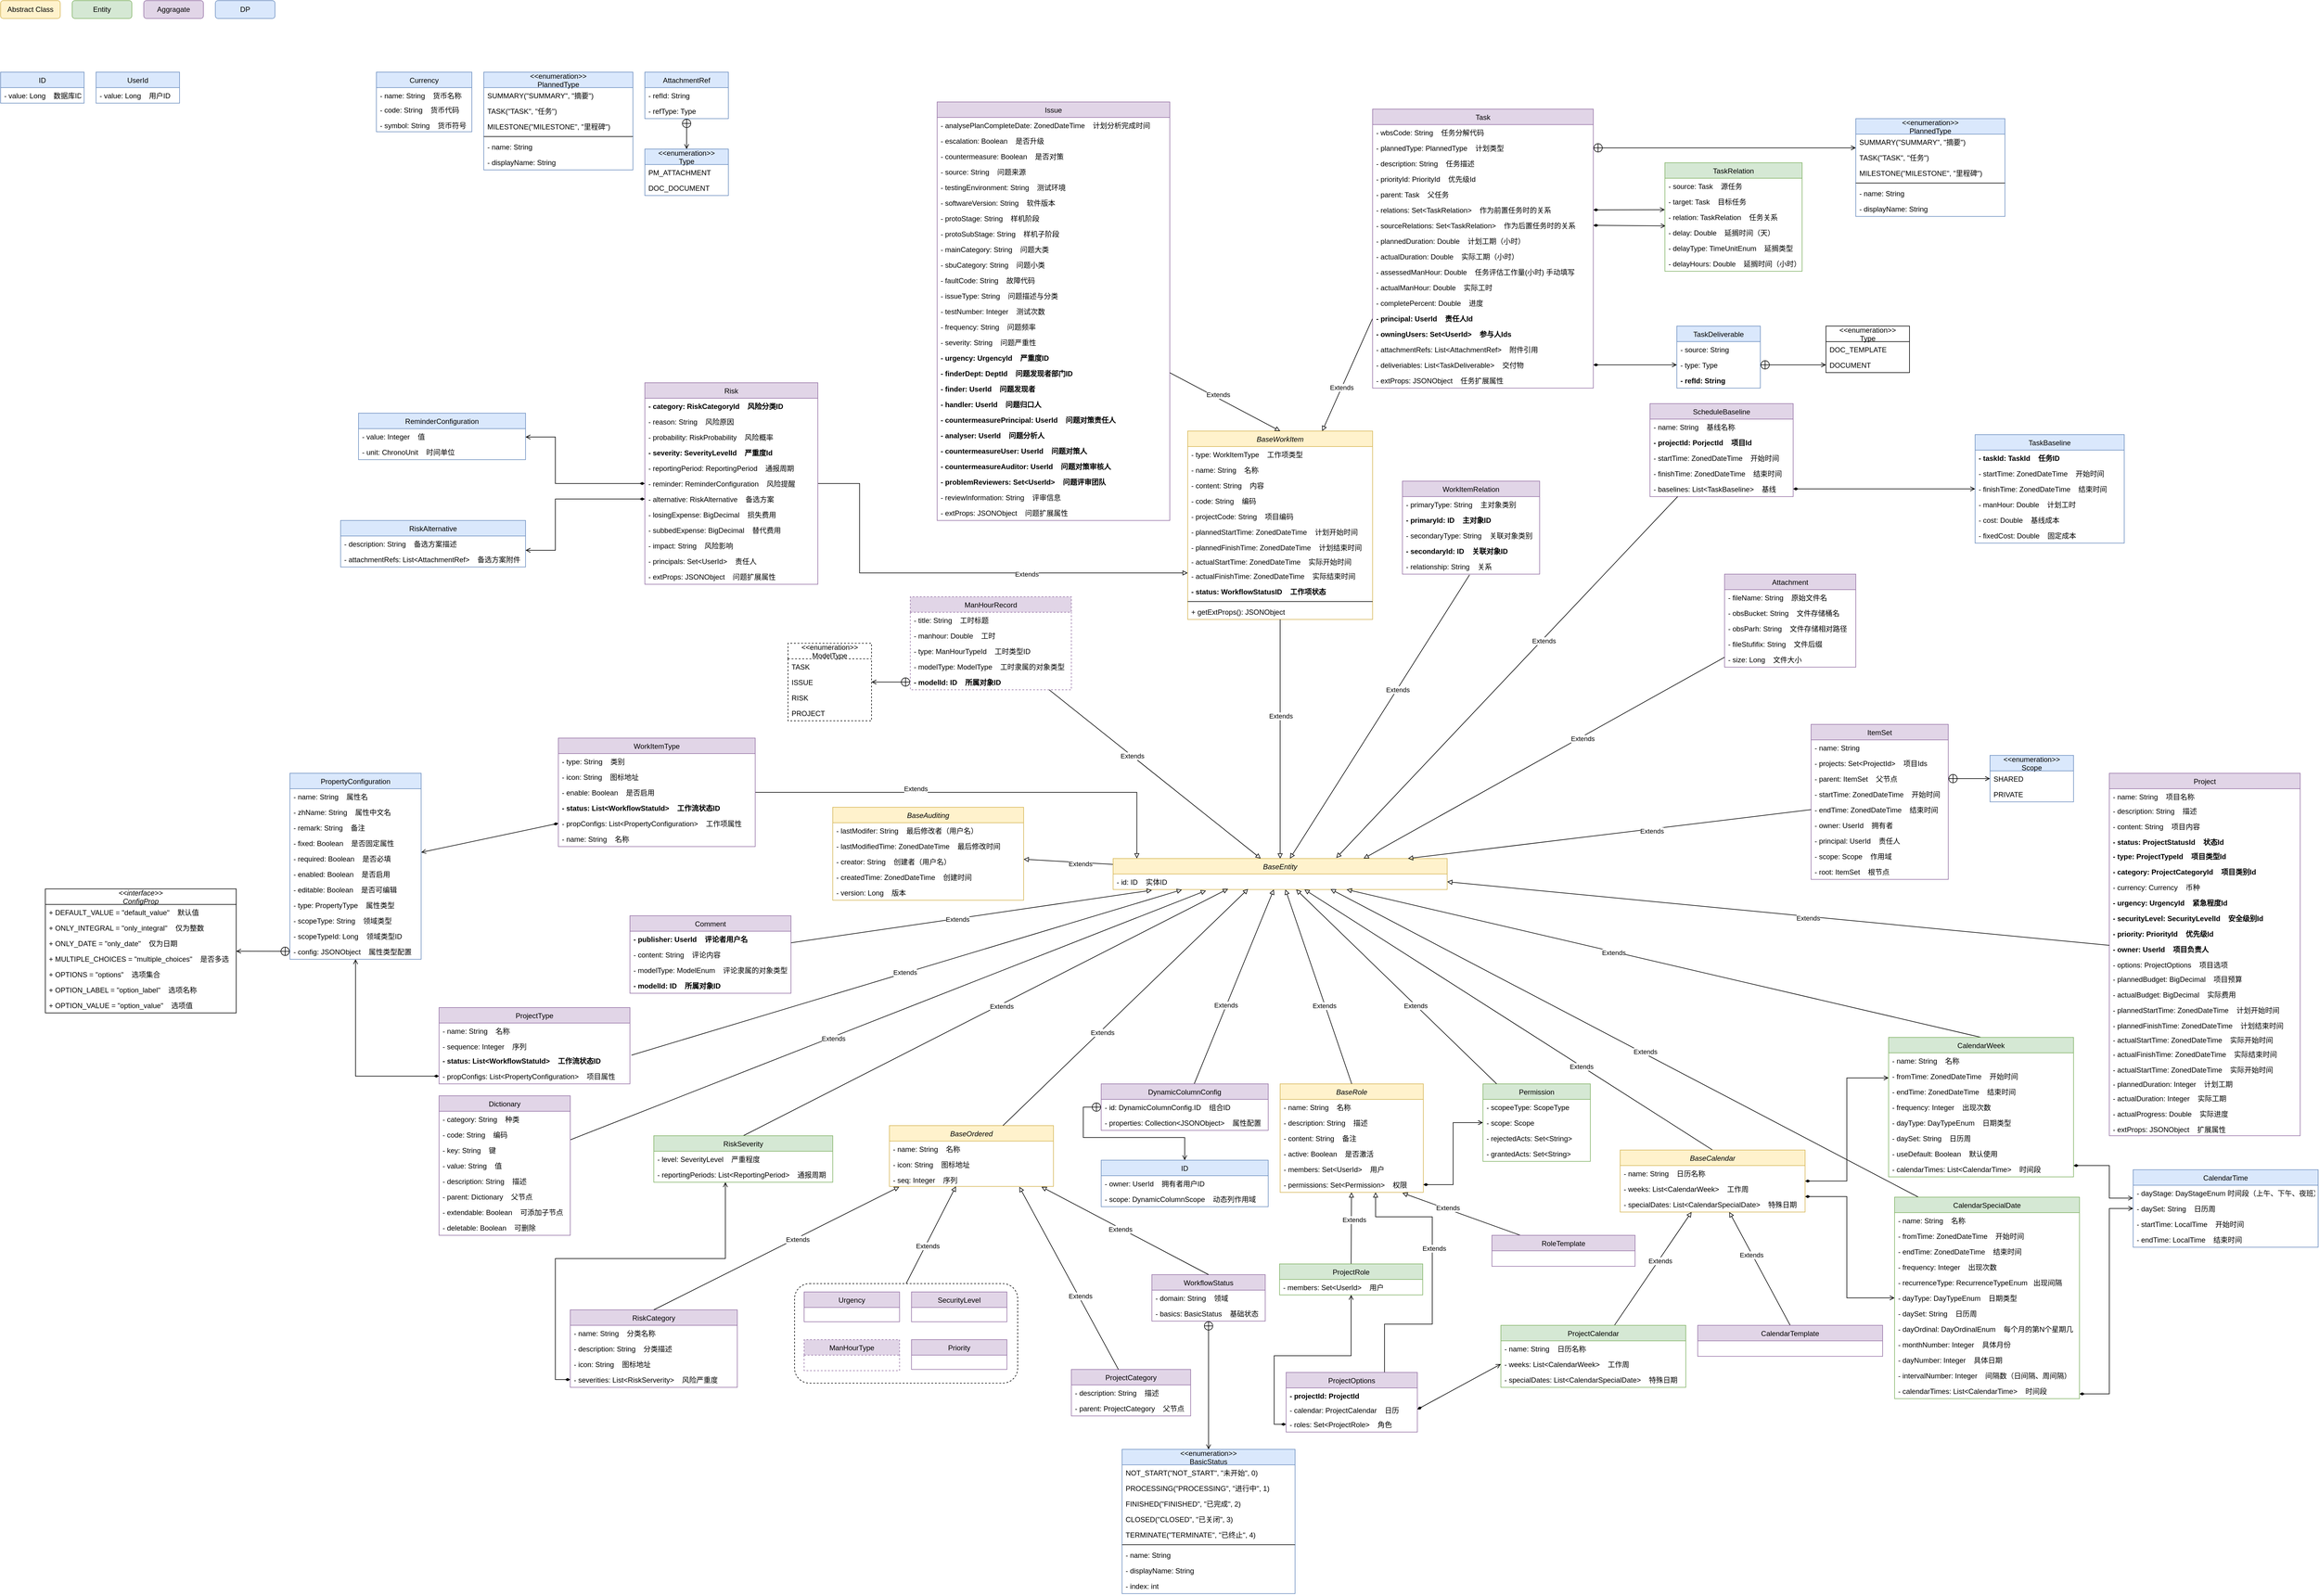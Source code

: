 <mxfile version="18.0.3" type="github">
  <diagram id="C5RBs43oDa-KdzZeNtuy" name="Page-1">
    <mxGraphModel dx="6873" dy="2513" grid="1" gridSize="10" guides="1" tooltips="1" connect="1" arrows="1" fold="1" page="1" pageScale="1" pageWidth="4600" pageHeight="3000" math="0" shadow="0">
      <root>
        <mxCell id="WIyWlLk6GJQsqaUBKTNV-0" />
        <mxCell id="WIyWlLk6GJQsqaUBKTNV-1" parent="WIyWlLk6GJQsqaUBKTNV-0" />
        <mxCell id="Qcm55Ra_ggKID3NvQQV0-2" value="" style="rounded=1;whiteSpace=wrap;html=1;dashed=1;" vertex="1" parent="WIyWlLk6GJQsqaUBKTNV-1">
          <mxGeometry x="1651" y="2312" width="374" height="167" as="geometry" />
        </mxCell>
        <mxCell id="DC-7fMDGKw9MtQms55Px-2" value="BaseAuditing" style="swimlane;fontStyle=2;childLayout=stackLayout;horizontal=1;startSize=26;fillColor=#fff2cc;horizontalStack=0;resizeParent=1;resizeParentMax=0;resizeLast=0;collapsible=1;marginBottom=0;strokeColor=#d6b656;" parent="WIyWlLk6GJQsqaUBKTNV-1" vertex="1">
          <mxGeometry x="1715" y="1513" width="320" height="156" as="geometry" />
        </mxCell>
        <mxCell id="DC-7fMDGKw9MtQms55Px-18" value="- lastModifer: String    最后修改者（用户名）" style="text;align=left;verticalAlign=top;spacingLeft=4;spacingRight=4;overflow=hidden;rotatable=0;points=[[0,0.5],[1,0.5]];portConstraint=eastwest;rounded=0;shadow=0;html=0;" parent="DC-7fMDGKw9MtQms55Px-2" vertex="1">
          <mxGeometry y="26" width="320" height="26" as="geometry" />
        </mxCell>
        <mxCell id="DC-7fMDGKw9MtQms55Px-17" value="- lastModifiedTime: ZonedDateTime    最后修改时间" style="text;align=left;verticalAlign=top;spacingLeft=4;spacingRight=4;overflow=hidden;rotatable=0;points=[[0,0.5],[1,0.5]];portConstraint=eastwest;rounded=0;shadow=0;html=0;" parent="DC-7fMDGKw9MtQms55Px-2" vertex="1">
          <mxGeometry y="52" width="320" height="26" as="geometry" />
        </mxCell>
        <mxCell id="DC-7fMDGKw9MtQms55Px-16" value="- creator: String    创建者（用户名）" style="text;align=left;verticalAlign=top;spacingLeft=4;spacingRight=4;overflow=hidden;rotatable=0;points=[[0,0.5],[1,0.5]];portConstraint=eastwest;rounded=0;shadow=0;html=0;" parent="DC-7fMDGKw9MtQms55Px-2" vertex="1">
          <mxGeometry y="78" width="320" height="26" as="geometry" />
        </mxCell>
        <mxCell id="DC-7fMDGKw9MtQms55Px-15" value="- createdTime: ZonedDateTime    创建时间" style="text;align=left;verticalAlign=top;spacingLeft=4;spacingRight=4;overflow=hidden;rotatable=0;points=[[0,0.5],[1,0.5]];portConstraint=eastwest;rounded=0;shadow=0;html=0;" parent="DC-7fMDGKw9MtQms55Px-2" vertex="1">
          <mxGeometry y="104" width="320" height="26" as="geometry" />
        </mxCell>
        <mxCell id="DC-7fMDGKw9MtQms55Px-14" value="- version: Long    版本" style="text;align=left;verticalAlign=top;spacingLeft=4;spacingRight=4;overflow=hidden;rotatable=0;points=[[0,0.5],[1,0.5]];portConstraint=eastwest;" parent="DC-7fMDGKw9MtQms55Px-2" vertex="1">
          <mxGeometry y="130" width="320" height="26" as="geometry" />
        </mxCell>
        <mxCell id="DC-7fMDGKw9MtQms55Px-19" value="ID" style="swimlane;fontStyle=0;childLayout=stackLayout;horizontal=1;startSize=26;fillColor=#dae8fc;horizontalStack=0;resizeParent=1;resizeParentMax=0;resizeLast=0;collapsible=1;marginBottom=0;strokeColor=#6c8ebf;" parent="WIyWlLk6GJQsqaUBKTNV-1" vertex="1">
          <mxGeometry x="320" y="280" width="140" height="52" as="geometry">
            <mxRectangle x="1180" y="750" width="70" height="26" as="alternateBounds" />
          </mxGeometry>
        </mxCell>
        <mxCell id="DC-7fMDGKw9MtQms55Px-20" value="- value: Long    数据库ID" style="text;strokeColor=none;fillColor=none;align=left;verticalAlign=top;spacingLeft=4;spacingRight=4;overflow=hidden;rotatable=0;points=[[0,0.5],[1,0.5]];portConstraint=eastwest;" parent="DC-7fMDGKw9MtQms55Px-19" vertex="1">
          <mxGeometry y="26" width="140" height="26" as="geometry" />
        </mxCell>
        <mxCell id="Hxi5oiMrbfGEEpM-4Bx1-7" style="edgeStyle=none;rounded=0;orthogonalLoop=1;jettySize=auto;html=1;endArrow=block;endFill=0;" parent="WIyWlLk6GJQsqaUBKTNV-1" source="DC-7fMDGKw9MtQms55Px-23" target="DC-7fMDGKw9MtQms55Px-2" edge="1">
          <mxGeometry relative="1" as="geometry" />
        </mxCell>
        <mxCell id="-mcRDKc0zju_STvuJ2zb-1" value="Extends" style="edgeLabel;html=1;align=center;verticalAlign=middle;resizable=0;points=[];" parent="Hxi5oiMrbfGEEpM-4Bx1-7" vertex="1" connectable="0">
          <mxGeometry x="-0.27" y="2" relative="1" as="geometry">
            <mxPoint as="offset" />
          </mxGeometry>
        </mxCell>
        <mxCell id="DC-7fMDGKw9MtQms55Px-23" value="BaseEntity" style="swimlane;fontStyle=2;childLayout=stackLayout;horizontal=1;startSize=26;fillColor=#fff2cc;horizontalStack=0;resizeParent=1;resizeParentMax=0;resizeLast=0;collapsible=1;marginBottom=0;strokeColor=#d6b656;" parent="WIyWlLk6GJQsqaUBKTNV-1" vertex="1">
          <mxGeometry x="2185" y="1599" width="560" height="52" as="geometry" />
        </mxCell>
        <mxCell id="DC-7fMDGKw9MtQms55Px-24" value="- id: ID    实体ID" style="text;strokeColor=none;fillColor=none;align=left;verticalAlign=top;spacingLeft=4;spacingRight=4;overflow=hidden;rotatable=0;points=[[0,0.5],[1,0.5]];portConstraint=eastwest;" parent="DC-7fMDGKw9MtQms55Px-23" vertex="1">
          <mxGeometry y="26" width="560" height="26" as="geometry" />
        </mxCell>
        <mxCell id="DC-7fMDGKw9MtQms55Px-32" value="Project" style="swimlane;fontStyle=0;childLayout=stackLayout;horizontal=1;startSize=26;fillColor=#e1d5e7;horizontalStack=0;resizeParent=1;resizeParentMax=0;resizeLast=0;collapsible=1;marginBottom=0;strokeColor=#9673a6;" parent="WIyWlLk6GJQsqaUBKTNV-1" vertex="1">
          <mxGeometry x="3855" y="1456.0" width="320" height="608" as="geometry" />
        </mxCell>
        <mxCell id="DC-7fMDGKw9MtQms55Px-33" value="- name: String    项目名称" style="text;strokeColor=none;fillColor=none;align=left;verticalAlign=top;spacingLeft=4;spacingRight=4;overflow=hidden;rotatable=0;points=[[0,0.5],[1,0.5]];portConstraint=eastwest;" parent="DC-7fMDGKw9MtQms55Px-32" vertex="1">
          <mxGeometry y="26" width="320" height="24" as="geometry" />
        </mxCell>
        <mxCell id="DC-7fMDGKw9MtQms55Px-34" value="- description: String    描述" style="text;strokeColor=none;fillColor=none;align=left;verticalAlign=top;spacingLeft=4;spacingRight=4;overflow=hidden;rotatable=0;points=[[0,0.5],[1,0.5]];portConstraint=eastwest;" parent="DC-7fMDGKw9MtQms55Px-32" vertex="1">
          <mxGeometry y="50" width="320" height="26" as="geometry" />
        </mxCell>
        <mxCell id="DC-7fMDGKw9MtQms55Px-47" value="- content: String    项目内容" style="text;strokeColor=none;fillColor=none;align=left;verticalAlign=top;spacingLeft=4;spacingRight=4;overflow=hidden;rotatable=0;points=[[0,0.5],[1,0.5]];portConstraint=eastwest;" parent="DC-7fMDGKw9MtQms55Px-32" vertex="1">
          <mxGeometry y="76" width="320" height="26" as="geometry" />
        </mxCell>
        <mxCell id="DC-7fMDGKw9MtQms55Px-35" value="- status: ProjectStatusId    状态Id" style="text;strokeColor=none;fillColor=none;align=left;verticalAlign=top;spacingLeft=4;spacingRight=4;overflow=hidden;rotatable=0;points=[[0,0.5],[1,0.5]];portConstraint=eastwest;fontStyle=1" parent="DC-7fMDGKw9MtQms55Px-32" vertex="1">
          <mxGeometry y="102" width="320" height="24" as="geometry" />
        </mxCell>
        <mxCell id="DC-7fMDGKw9MtQms55Px-36" value="- type: ProjectTypeId    项目类型Id" style="text;strokeColor=none;fillColor=none;align=left;verticalAlign=top;spacingLeft=4;spacingRight=4;overflow=hidden;rotatable=0;points=[[0,0.5],[1,0.5]];portConstraint=eastwest;fontStyle=1" parent="DC-7fMDGKw9MtQms55Px-32" vertex="1">
          <mxGeometry y="126" width="320" height="26" as="geometry" />
        </mxCell>
        <mxCell id="DC-7fMDGKw9MtQms55Px-46" value="- category: ProjectCategoryId    项目类别Id" style="text;strokeColor=none;fillColor=none;align=left;verticalAlign=top;spacingLeft=4;spacingRight=4;overflow=hidden;rotatable=0;points=[[0,0.5],[1,0.5]];portConstraint=eastwest;fontStyle=1" parent="DC-7fMDGKw9MtQms55Px-32" vertex="1">
          <mxGeometry y="152" width="320" height="26" as="geometry" />
        </mxCell>
        <mxCell id="DC-7fMDGKw9MtQms55Px-54" value="- currency: Currency    币种" style="text;strokeColor=none;fillColor=none;align=left;verticalAlign=top;spacingLeft=4;spacingRight=4;overflow=hidden;rotatable=0;points=[[0,0.5],[1,0.5]];portConstraint=eastwest;" parent="DC-7fMDGKw9MtQms55Px-32" vertex="1">
          <mxGeometry y="178" width="320" height="26" as="geometry" />
        </mxCell>
        <mxCell id="DC-7fMDGKw9MtQms55Px-40" value="- urgency: UrgencyId    紧急程度Id" style="text;strokeColor=none;fillColor=none;align=left;verticalAlign=top;spacingLeft=4;spacingRight=4;overflow=hidden;rotatable=0;points=[[0,0.5],[1,0.5]];portConstraint=eastwest;fontStyle=1" parent="DC-7fMDGKw9MtQms55Px-32" vertex="1">
          <mxGeometry y="204" width="320" height="26" as="geometry" />
        </mxCell>
        <mxCell id="DC-7fMDGKw9MtQms55Px-38" value="- securityLevel: SecurityLevelId    安全级别Id" style="text;strokeColor=none;fillColor=none;align=left;verticalAlign=top;spacingLeft=4;spacingRight=4;overflow=hidden;rotatable=0;points=[[0,0.5],[1,0.5]];portConstraint=eastwest;fontStyle=1" parent="DC-7fMDGKw9MtQms55Px-32" vertex="1">
          <mxGeometry y="230" width="320" height="26" as="geometry" />
        </mxCell>
        <mxCell id="DC-7fMDGKw9MtQms55Px-39" value="- priority: PriorityId    优先级Id" style="text;strokeColor=none;fillColor=none;align=left;verticalAlign=top;spacingLeft=4;spacingRight=4;overflow=hidden;rotatable=0;points=[[0,0.5],[1,0.5]];portConstraint=eastwest;fontStyle=1" parent="DC-7fMDGKw9MtQms55Px-32" vertex="1">
          <mxGeometry y="256" width="320" height="26" as="geometry" />
        </mxCell>
        <mxCell id="fS97ZJNERADpUr7Fis6X-24" value="- owner: UserId    项目负责人" style="text;strokeColor=none;fillColor=none;align=left;verticalAlign=top;spacingLeft=4;spacingRight=4;overflow=hidden;rotatable=0;points=[[0,0.5],[1,0.5]];portConstraint=eastwest;fontStyle=1" parent="DC-7fMDGKw9MtQms55Px-32" vertex="1">
          <mxGeometry y="282" width="320" height="26" as="geometry" />
        </mxCell>
        <mxCell id="DC-7fMDGKw9MtQms55Px-52" value="- options: ProjectOptions    项目选项" style="text;strokeColor=none;fillColor=none;align=left;verticalAlign=top;spacingLeft=4;spacingRight=4;overflow=hidden;rotatable=0;points=[[0,0.5],[1,0.5]];portConstraint=eastwest;" parent="DC-7fMDGKw9MtQms55Px-32" vertex="1">
          <mxGeometry y="308" width="320" height="24" as="geometry" />
        </mxCell>
        <mxCell id="DC-7fMDGKw9MtQms55Px-44" value="- plannedBudget: BigDecimal    项目预算" style="text;strokeColor=none;fillColor=none;align=left;verticalAlign=top;spacingLeft=4;spacingRight=4;overflow=hidden;rotatable=0;points=[[0,0.5],[1,0.5]];portConstraint=eastwest;" parent="DC-7fMDGKw9MtQms55Px-32" vertex="1">
          <mxGeometry y="332" width="320" height="26" as="geometry" />
        </mxCell>
        <mxCell id="DC-7fMDGKw9MtQms55Px-43" value="- actualBudget: BigDecimal    实际费用" style="text;strokeColor=none;fillColor=none;align=left;verticalAlign=top;spacingLeft=4;spacingRight=4;overflow=hidden;rotatable=0;points=[[0,0.5],[1,0.5]];portConstraint=eastwest;" parent="DC-7fMDGKw9MtQms55Px-32" vertex="1">
          <mxGeometry y="358" width="320" height="26" as="geometry" />
        </mxCell>
        <mxCell id="DC-7fMDGKw9MtQms55Px-42" value="- plannedStartTime: ZonedDateTime    计划开始时间" style="text;strokeColor=none;fillColor=none;align=left;verticalAlign=top;spacingLeft=4;spacingRight=4;overflow=hidden;rotatable=0;points=[[0,0.5],[1,0.5]];portConstraint=eastwest;" parent="DC-7fMDGKw9MtQms55Px-32" vertex="1">
          <mxGeometry y="384" width="320" height="26" as="geometry" />
        </mxCell>
        <mxCell id="DC-7fMDGKw9MtQms55Px-41" value="- plannedFinishTime: ZonedDateTime    计划结束时间" style="text;strokeColor=none;fillColor=none;align=left;verticalAlign=top;spacingLeft=4;spacingRight=4;overflow=hidden;rotatable=0;points=[[0,0.5],[1,0.5]];portConstraint=eastwest;" parent="DC-7fMDGKw9MtQms55Px-32" vertex="1">
          <mxGeometry y="410" width="320" height="24" as="geometry" />
        </mxCell>
        <mxCell id="DC-7fMDGKw9MtQms55Px-37" value="- actualStartTime: ZonedDateTime    实际开始时间" style="text;strokeColor=none;fillColor=none;align=left;verticalAlign=top;spacingLeft=4;spacingRight=4;overflow=hidden;rotatable=0;points=[[0,0.5],[1,0.5]];portConstraint=eastwest;" parent="DC-7fMDGKw9MtQms55Px-32" vertex="1">
          <mxGeometry y="434" width="320" height="24" as="geometry" />
        </mxCell>
        <mxCell id="DC-7fMDGKw9MtQms55Px-45" value="- actualFinishTime: ZonedDateTime    实际结束时间" style="text;strokeColor=none;fillColor=none;align=left;verticalAlign=top;spacingLeft=4;spacingRight=4;overflow=hidden;rotatable=0;points=[[0,0.5],[1,0.5]];portConstraint=eastwest;" parent="DC-7fMDGKw9MtQms55Px-32" vertex="1">
          <mxGeometry y="458" width="320" height="26" as="geometry" />
        </mxCell>
        <mxCell id="DC-7fMDGKw9MtQms55Px-51" value="- actualStartTime: ZonedDateTime    实际开始时间" style="text;strokeColor=none;fillColor=none;align=left;verticalAlign=top;spacingLeft=4;spacingRight=4;overflow=hidden;rotatable=0;points=[[0,0.5],[1,0.5]];portConstraint=eastwest;" parent="DC-7fMDGKw9MtQms55Px-32" vertex="1">
          <mxGeometry y="484" width="320" height="24" as="geometry" />
        </mxCell>
        <mxCell id="DC-7fMDGKw9MtQms55Px-50" value="- plannedDuration: Integer    计划工期" style="text;strokeColor=none;fillColor=none;align=left;verticalAlign=top;spacingLeft=4;spacingRight=4;overflow=hidden;rotatable=0;points=[[0,0.5],[1,0.5]];portConstraint=eastwest;" parent="DC-7fMDGKw9MtQms55Px-32" vertex="1">
          <mxGeometry y="508" width="320" height="24" as="geometry" />
        </mxCell>
        <mxCell id="DC-7fMDGKw9MtQms55Px-49" value="- actualDuration: Integer    实际工期" style="text;strokeColor=none;fillColor=none;align=left;verticalAlign=top;spacingLeft=4;spacingRight=4;overflow=hidden;rotatable=0;points=[[0,0.5],[1,0.5]];portConstraint=eastwest;" parent="DC-7fMDGKw9MtQms55Px-32" vertex="1">
          <mxGeometry y="532" width="320" height="26" as="geometry" />
        </mxCell>
        <mxCell id="DC-7fMDGKw9MtQms55Px-48" value="- actualProgress: Double    实际进度" style="text;strokeColor=none;fillColor=none;align=left;verticalAlign=top;spacingLeft=4;spacingRight=4;overflow=hidden;rotatable=0;points=[[0,0.5],[1,0.5]];portConstraint=eastwest;" parent="DC-7fMDGKw9MtQms55Px-32" vertex="1">
          <mxGeometry y="558" width="320" height="26" as="geometry" />
        </mxCell>
        <mxCell id="DC-7fMDGKw9MtQms55Px-53" value="- extProps: JSONObject    扩展属性" style="text;strokeColor=none;fillColor=none;align=left;verticalAlign=top;spacingLeft=4;spacingRight=4;overflow=hidden;rotatable=0;points=[[0,0.5],[1,0.5]];portConstraint=eastwest;" parent="DC-7fMDGKw9MtQms55Px-32" vertex="1">
          <mxGeometry y="584" width="320" height="24" as="geometry" />
        </mxCell>
        <mxCell id="DC-7fMDGKw9MtQms55Px-56" value="Currency" style="swimlane;fontStyle=0;childLayout=stackLayout;horizontal=1;startSize=26;fillColor=#dae8fc;horizontalStack=0;resizeParent=1;resizeParentMax=0;resizeLast=0;collapsible=1;marginBottom=0;strokeColor=#6c8ebf;" parent="WIyWlLk6GJQsqaUBKTNV-1" vertex="1">
          <mxGeometry x="950" y="280.0" width="160" height="100" as="geometry" />
        </mxCell>
        <mxCell id="DC-7fMDGKw9MtQms55Px-57" value="- name: String    货币名称" style="text;strokeColor=none;fillColor=none;align=left;verticalAlign=top;spacingLeft=4;spacingRight=4;overflow=hidden;rotatable=0;points=[[0,0.5],[1,0.5]];portConstraint=eastwest;" parent="DC-7fMDGKw9MtQms55Px-56" vertex="1">
          <mxGeometry y="26" width="160" height="24" as="geometry" />
        </mxCell>
        <mxCell id="DC-7fMDGKw9MtQms55Px-58" value="- code: String    货币代码" style="text;strokeColor=none;fillColor=none;align=left;verticalAlign=top;spacingLeft=4;spacingRight=4;overflow=hidden;rotatable=0;points=[[0,0.5],[1,0.5]];portConstraint=eastwest;" parent="DC-7fMDGKw9MtQms55Px-56" vertex="1">
          <mxGeometry y="50" width="160" height="26" as="geometry" />
        </mxCell>
        <mxCell id="DC-7fMDGKw9MtQms55Px-59" value="- symbol: String    货币符号" style="text;strokeColor=none;fillColor=none;align=left;verticalAlign=top;spacingLeft=4;spacingRight=4;overflow=hidden;rotatable=0;points=[[0,0.5],[1,0.5]];portConstraint=eastwest;" parent="DC-7fMDGKw9MtQms55Px-56" vertex="1">
          <mxGeometry y="76" width="160" height="24" as="geometry" />
        </mxCell>
        <mxCell id="DC-7fMDGKw9MtQms55Px-61" value="Abstract Class" style="rounded=1;whiteSpace=wrap;html=1;fillColor=#fff2cc;strokeColor=#d6b656;" parent="WIyWlLk6GJQsqaUBKTNV-1" vertex="1">
          <mxGeometry x="320" y="160" width="100" height="30" as="geometry" />
        </mxCell>
        <mxCell id="DC-7fMDGKw9MtQms55Px-63" value="Entity" style="rounded=1;whiteSpace=wrap;html=1;fillColor=#d5e8d4;strokeColor=#82b366;" parent="WIyWlLk6GJQsqaUBKTNV-1" vertex="1">
          <mxGeometry x="440" y="160" width="100" height="30" as="geometry" />
        </mxCell>
        <mxCell id="DC-7fMDGKw9MtQms55Px-64" value="Aggragate" style="rounded=1;whiteSpace=wrap;html=1;fillColor=#e1d5e7;strokeColor=#9673a6;" parent="WIyWlLk6GJQsqaUBKTNV-1" vertex="1">
          <mxGeometry x="560" y="160" width="100" height="30" as="geometry" />
        </mxCell>
        <mxCell id="DC-7fMDGKw9MtQms55Px-65" value="DP" style="rounded=1;whiteSpace=wrap;html=1;fillColor=#dae8fc;strokeColor=#6c8ebf;" parent="WIyWlLk6GJQsqaUBKTNV-1" vertex="1">
          <mxGeometry x="680" y="160" width="100" height="30" as="geometry" />
        </mxCell>
        <mxCell id="DC-7fMDGKw9MtQms55Px-69" value="Urgency" style="swimlane;fontStyle=0;childLayout=stackLayout;horizontal=1;startSize=26;fillColor=#e1d5e7;horizontalStack=0;resizeParent=1;resizeParentMax=0;resizeLast=0;collapsible=1;marginBottom=0;strokeColor=#9673a6;" parent="WIyWlLk6GJQsqaUBKTNV-1" vertex="1">
          <mxGeometry x="1667" y="2326" width="160" height="50" as="geometry" />
        </mxCell>
        <mxCell id="DC-7fMDGKw9MtQms55Px-75" value="SecurityLevel" style="swimlane;fontStyle=0;childLayout=stackLayout;horizontal=1;startSize=26;fillColor=#e1d5e7;horizontalStack=0;resizeParent=1;resizeParentMax=0;resizeLast=0;collapsible=1;marginBottom=0;strokeColor=#9673a6;" parent="WIyWlLk6GJQsqaUBKTNV-1" vertex="1">
          <mxGeometry x="1847" y="2326" width="160" height="50" as="geometry" />
        </mxCell>
        <mxCell id="DC-7fMDGKw9MtQms55Px-81" value="Priority" style="swimlane;fontStyle=0;childLayout=stackLayout;horizontal=1;startSize=26;fillColor=#e1d5e7;horizontalStack=0;resizeParent=1;resizeParentMax=0;resizeLast=0;collapsible=1;marginBottom=0;strokeColor=#9673a6;" parent="WIyWlLk6GJQsqaUBKTNV-1" vertex="1">
          <mxGeometry x="1847" y="2406" width="160" height="50" as="geometry" />
        </mxCell>
        <mxCell id="DC-7fMDGKw9MtQms55Px-91" style="rounded=0;orthogonalLoop=1;jettySize=auto;html=1;exitX=0.5;exitY=0;exitDx=0;exitDy=0;startArrow=none;startFill=0;endArrow=block;endFill=0;startSize=6;endSize=6;strokeColor=#000000;" parent="WIyWlLk6GJQsqaUBKTNV-1" source="DC-7fMDGKw9MtQms55Px-87" target="DC-7fMDGKw9MtQms55Px-23" edge="1">
          <mxGeometry relative="1" as="geometry">
            <mxPoint x="5735" y="2469" as="targetPoint" />
          </mxGeometry>
        </mxCell>
        <mxCell id="Hxi5oiMrbfGEEpM-4Bx1-25" value="Extends" style="edgeLabel;html=1;align=center;verticalAlign=middle;resizable=0;points=[];" parent="DC-7fMDGKw9MtQms55Px-91" vertex="1" connectable="0">
          <mxGeometry x="-0.356" relative="1" as="geometry">
            <mxPoint as="offset" />
          </mxGeometry>
        </mxCell>
        <mxCell id="DC-7fMDGKw9MtQms55Px-87" value="BaseCalendar" style="swimlane;fontStyle=2;childLayout=stackLayout;horizontal=1;startSize=26;fillColor=#fff2cc;horizontalStack=0;resizeParent=1;resizeParentMax=0;resizeLast=0;collapsible=1;marginBottom=0;strokeColor=#d6b656;" parent="WIyWlLk6GJQsqaUBKTNV-1" vertex="1">
          <mxGeometry x="3035" y="2088" width="310" height="104" as="geometry" />
        </mxCell>
        <mxCell id="DC-7fMDGKw9MtQms55Px-88" value="- name: String    日历名称" style="text;strokeColor=none;fillColor=none;align=left;verticalAlign=top;spacingLeft=4;spacingRight=4;overflow=hidden;rotatable=0;points=[[0,0.5],[1,0.5]];portConstraint=eastwest;" parent="DC-7fMDGKw9MtQms55Px-87" vertex="1">
          <mxGeometry y="26" width="310" height="26" as="geometry" />
        </mxCell>
        <mxCell id="DC-7fMDGKw9MtQms55Px-90" value="- weeks: List&lt;CalendarWeek&gt;    工作周" style="text;strokeColor=none;fillColor=none;align=left;verticalAlign=top;spacingLeft=4;spacingRight=4;overflow=hidden;rotatable=0;points=[[0,0.5],[1,0.5]];portConstraint=eastwest;" parent="DC-7fMDGKw9MtQms55Px-87" vertex="1">
          <mxGeometry y="52" width="310" height="26" as="geometry" />
        </mxCell>
        <mxCell id="DC-7fMDGKw9MtQms55Px-89" value="- specialDates: List&lt;CalendarSpecialDate&gt;    特殊日期" style="text;strokeColor=none;fillColor=none;align=left;verticalAlign=top;spacingLeft=4;spacingRight=4;overflow=hidden;rotatable=0;points=[[0,0.5],[1,0.5]];portConstraint=eastwest;" parent="DC-7fMDGKw9MtQms55Px-87" vertex="1">
          <mxGeometry y="78" width="310" height="26" as="geometry" />
        </mxCell>
        <mxCell id="qC0AF7DME6TW0aWiBR_m-10" style="rounded=0;orthogonalLoop=1;jettySize=auto;html=1;endArrow=diamondThin;endFill=1;startArrow=open;startFill=0;edgeStyle=orthogonalEdgeStyle;" parent="WIyWlLk6GJQsqaUBKTNV-1" source="DC-7fMDGKw9MtQms55Px-100" target="DC-7fMDGKw9MtQms55Px-87" edge="1">
          <mxGeometry relative="1" as="geometry">
            <Array as="points">
              <mxPoint x="3415" y="2336" />
              <mxPoint x="3415" y="2166" />
            </Array>
            <mxPoint x="3345" y="2166" as="targetPoint" />
          </mxGeometry>
        </mxCell>
        <mxCell id="-mcRDKc0zju_STvuJ2zb-63" style="rounded=0;orthogonalLoop=1;jettySize=auto;html=1;exitX=0.129;exitY=0;exitDx=0;exitDy=0;startArrow=none;startFill=0;endArrow=block;endFill=0;exitPerimeter=0;entryX=0.651;entryY=0.976;entryDx=0;entryDy=0;entryPerimeter=0;" parent="WIyWlLk6GJQsqaUBKTNV-1" source="DC-7fMDGKw9MtQms55Px-100" target="DC-7fMDGKw9MtQms55Px-24" edge="1">
          <mxGeometry relative="1" as="geometry">
            <mxPoint x="2425" y="1657" as="targetPoint" />
          </mxGeometry>
        </mxCell>
        <mxCell id="-mcRDKc0zju_STvuJ2zb-64" value="Extends" style="edgeLabel;html=1;align=center;verticalAlign=middle;resizable=0;points=[];" parent="-mcRDKc0zju_STvuJ2zb-63" vertex="1" connectable="0">
          <mxGeometry x="-0.067" y="-2" relative="1" as="geometry">
            <mxPoint y="-1" as="offset" />
          </mxGeometry>
        </mxCell>
        <mxCell id="DC-7fMDGKw9MtQms55Px-100" value="CalendarSpecialDate" style="swimlane;fontStyle=0;childLayout=stackLayout;horizontal=1;startSize=26;fillColor=#d5e8d4;horizontalStack=0;resizeParent=1;resizeParentMax=0;resizeLast=0;collapsible=1;marginBottom=0;strokeColor=#82b366;" parent="WIyWlLk6GJQsqaUBKTNV-1" vertex="1">
          <mxGeometry x="3495" y="2167" width="310" height="338" as="geometry" />
        </mxCell>
        <mxCell id="DC-7fMDGKw9MtQms55Px-101" value="- name: String    名称" style="text;strokeColor=none;fillColor=none;align=left;verticalAlign=top;spacingLeft=4;spacingRight=4;overflow=hidden;rotatable=0;points=[[0,0.5],[1,0.5]];portConstraint=eastwest;" parent="DC-7fMDGKw9MtQms55Px-100" vertex="1">
          <mxGeometry y="26" width="310" height="26" as="geometry" />
        </mxCell>
        <mxCell id="DC-7fMDGKw9MtQms55Px-102" value="- fromTime: ZonedDateTime    开始时间" style="text;strokeColor=none;fillColor=none;align=left;verticalAlign=top;spacingLeft=4;spacingRight=4;overflow=hidden;rotatable=0;points=[[0,0.5],[1,0.5]];portConstraint=eastwest;" parent="DC-7fMDGKw9MtQms55Px-100" vertex="1">
          <mxGeometry y="52" width="310" height="26" as="geometry" />
        </mxCell>
        <mxCell id="DC-7fMDGKw9MtQms55Px-103" value="- endTime: ZonedDateTime    结束时间" style="text;strokeColor=none;fillColor=none;align=left;verticalAlign=top;spacingLeft=4;spacingRight=4;overflow=hidden;rotatable=0;points=[[0,0.5],[1,0.5]];portConstraint=eastwest;" parent="DC-7fMDGKw9MtQms55Px-100" vertex="1">
          <mxGeometry y="78" width="310" height="26" as="geometry" />
        </mxCell>
        <mxCell id="qC0AF7DME6TW0aWiBR_m-0" value="- frequency: Integer    出现次数" style="text;strokeColor=none;fillColor=none;align=left;verticalAlign=top;spacingLeft=4;spacingRight=4;overflow=hidden;rotatable=0;points=[[0,0.5],[1,0.5]];portConstraint=eastwest;" parent="DC-7fMDGKw9MtQms55Px-100" vertex="1">
          <mxGeometry y="104" width="310" height="26" as="geometry" />
        </mxCell>
        <mxCell id="qC0AF7DME6TW0aWiBR_m-2" value="- recurrenceType: RecurrenceTypeEnum   出现间隔" style="text;strokeColor=none;fillColor=none;align=left;verticalAlign=top;spacingLeft=4;spacingRight=4;overflow=hidden;rotatable=0;points=[[0,0.5],[1,0.5]];portConstraint=eastwest;" parent="DC-7fMDGKw9MtQms55Px-100" vertex="1">
          <mxGeometry y="130" width="310" height="26" as="geometry" />
        </mxCell>
        <mxCell id="qC0AF7DME6TW0aWiBR_m-1" value="- dayType: DayTypeEnum    日期类型" style="text;strokeColor=none;fillColor=none;align=left;verticalAlign=top;spacingLeft=4;spacingRight=4;overflow=hidden;rotatable=0;points=[[0,0.5],[1,0.5]];portConstraint=eastwest;" parent="DC-7fMDGKw9MtQms55Px-100" vertex="1">
          <mxGeometry y="156" width="310" height="26" as="geometry" />
        </mxCell>
        <mxCell id="qC0AF7DME6TW0aWiBR_m-7" value="- daySet: String    日历周" style="text;strokeColor=none;fillColor=none;align=left;verticalAlign=top;spacingLeft=4;spacingRight=4;overflow=hidden;rotatable=0;points=[[0,0.5],[1,0.5]];portConstraint=eastwest;" parent="DC-7fMDGKw9MtQms55Px-100" vertex="1">
          <mxGeometry y="182" width="310" height="26" as="geometry" />
        </mxCell>
        <mxCell id="qC0AF7DME6TW0aWiBR_m-6" value="- dayOrdinal: DayOrdinalEnum    每个月的第N个星期几" style="text;strokeColor=none;fillColor=none;align=left;verticalAlign=top;spacingLeft=4;spacingRight=4;overflow=hidden;rotatable=0;points=[[0,0.5],[1,0.5]];portConstraint=eastwest;" parent="DC-7fMDGKw9MtQms55Px-100" vertex="1">
          <mxGeometry y="208" width="310" height="26" as="geometry" />
        </mxCell>
        <mxCell id="qC0AF7DME6TW0aWiBR_m-5" value="- monthNumber: Integer    具体月份" style="text;strokeColor=none;fillColor=none;align=left;verticalAlign=top;spacingLeft=4;spacingRight=4;overflow=hidden;rotatable=0;points=[[0,0.5],[1,0.5]];portConstraint=eastwest;" parent="DC-7fMDGKw9MtQms55Px-100" vertex="1">
          <mxGeometry y="234" width="310" height="26" as="geometry" />
        </mxCell>
        <mxCell id="qC0AF7DME6TW0aWiBR_m-4" value="- dayNumber: Integer    具体日期" style="text;strokeColor=none;fillColor=none;align=left;verticalAlign=top;spacingLeft=4;spacingRight=4;overflow=hidden;rotatable=0;points=[[0,0.5],[1,0.5]];portConstraint=eastwest;" parent="DC-7fMDGKw9MtQms55Px-100" vertex="1">
          <mxGeometry y="260" width="310" height="26" as="geometry" />
        </mxCell>
        <mxCell id="qC0AF7DME6TW0aWiBR_m-3" value="- intervalNumber: Integer    间隔数（日间隔、周间隔）" style="text;strokeColor=none;fillColor=none;align=left;verticalAlign=top;spacingLeft=4;spacingRight=4;overflow=hidden;rotatable=0;points=[[0,0.5],[1,0.5]];portConstraint=eastwest;" parent="DC-7fMDGKw9MtQms55Px-100" vertex="1">
          <mxGeometry y="286" width="310" height="26" as="geometry" />
        </mxCell>
        <mxCell id="qC0AF7DME6TW0aWiBR_m-8" value="- calendarTimes: List&lt;CalendarTime&gt;    时间段" style="text;strokeColor=none;fillColor=none;align=left;verticalAlign=top;spacingLeft=4;spacingRight=4;overflow=hidden;rotatable=0;points=[[0,0.5],[1,0.5]];portConstraint=eastwest;" parent="DC-7fMDGKw9MtQms55Px-100" vertex="1">
          <mxGeometry y="312" width="310" height="26" as="geometry" />
        </mxCell>
        <mxCell id="qC0AF7DME6TW0aWiBR_m-17" style="rounded=0;orthogonalLoop=1;jettySize=auto;html=1;startArrow=open;startFill=0;endArrow=diamondThin;endFill=1;edgeStyle=orthogonalEdgeStyle;exitX=0;exitY=0.5;exitDx=0;exitDy=0;" parent="WIyWlLk6GJQsqaUBKTNV-1" source="qC0AF7DME6TW0aWiBR_m-13" target="DC-7fMDGKw9MtQms55Px-100" edge="1">
          <mxGeometry relative="1" as="geometry">
            <Array as="points">
              <mxPoint x="3855" y="2186" />
              <mxPoint x="3855" y="2497" />
            </Array>
            <mxPoint x="3775" y="2186" as="sourcePoint" />
          </mxGeometry>
        </mxCell>
        <mxCell id="qC0AF7DME6TW0aWiBR_m-11" value="CalendarTime" style="swimlane;fontStyle=0;childLayout=stackLayout;horizontal=1;startSize=26;fillColor=#dae8fc;horizontalStack=0;resizeParent=1;resizeParentMax=0;resizeLast=0;collapsible=1;marginBottom=0;strokeColor=#6c8ebf;" parent="WIyWlLk6GJQsqaUBKTNV-1" vertex="1">
          <mxGeometry x="3895" y="2121" width="310" height="130" as="geometry" />
        </mxCell>
        <mxCell id="qC0AF7DME6TW0aWiBR_m-12" value="- dayStage: DayStageEnum 时间段（上午、下午、夜班）" style="text;strokeColor=none;fillColor=none;align=left;verticalAlign=top;spacingLeft=4;spacingRight=4;overflow=hidden;rotatable=0;points=[[0,0.5],[1,0.5]];portConstraint=eastwest;" parent="qC0AF7DME6TW0aWiBR_m-11" vertex="1">
          <mxGeometry y="26" width="310" height="26" as="geometry" />
        </mxCell>
        <mxCell id="qC0AF7DME6TW0aWiBR_m-13" value="- daySet: String    日历周" style="text;strokeColor=none;fillColor=none;align=left;verticalAlign=top;spacingLeft=4;spacingRight=4;overflow=hidden;rotatable=0;points=[[0,0.5],[1,0.5]];portConstraint=eastwest;" parent="qC0AF7DME6TW0aWiBR_m-11" vertex="1">
          <mxGeometry y="52" width="310" height="26" as="geometry" />
        </mxCell>
        <mxCell id="qC0AF7DME6TW0aWiBR_m-14" value="- startTime: LocalTime    开始时间" style="text;strokeColor=none;fillColor=none;align=left;verticalAlign=top;spacingLeft=4;spacingRight=4;overflow=hidden;rotatable=0;points=[[0,0.5],[1,0.5]];portConstraint=eastwest;" parent="qC0AF7DME6TW0aWiBR_m-11" vertex="1">
          <mxGeometry y="78" width="310" height="26" as="geometry" />
        </mxCell>
        <mxCell id="qC0AF7DME6TW0aWiBR_m-15" value="- endTime: LocalTime    结束时间" style="text;strokeColor=none;fillColor=none;align=left;verticalAlign=top;spacingLeft=4;spacingRight=4;overflow=hidden;rotatable=0;points=[[0,0.5],[1,0.5]];portConstraint=eastwest;" parent="qC0AF7DME6TW0aWiBR_m-11" vertex="1">
          <mxGeometry y="104" width="310" height="26" as="geometry" />
        </mxCell>
        <mxCell id="fS97ZJNERADpUr7Fis6X-14" style="rounded=0;orthogonalLoop=1;jettySize=auto;html=1;endArrow=diamondThin;endFill=1;startArrow=open;startFill=0;edgeStyle=orthogonalEdgeStyle;" parent="WIyWlLk6GJQsqaUBKTNV-1" source="fS97ZJNERADpUr7Fis6X-0" target="DC-7fMDGKw9MtQms55Px-87" edge="1">
          <mxGeometry relative="1" as="geometry">
            <Array as="points">
              <mxPoint x="3415" y="1967" />
              <mxPoint x="3415" y="2140" />
            </Array>
            <mxPoint x="3345" y="2140" as="targetPoint" />
          </mxGeometry>
        </mxCell>
        <mxCell id="-mcRDKc0zju_STvuJ2zb-60" style="edgeStyle=none;rounded=0;orthogonalLoop=1;jettySize=auto;html=1;exitX=0.5;exitY=0;exitDx=0;exitDy=0;startArrow=none;startFill=0;endArrow=block;endFill=0;" parent="WIyWlLk6GJQsqaUBKTNV-1" source="fS97ZJNERADpUr7Fis6X-0" target="DC-7fMDGKw9MtQms55Px-23" edge="1">
          <mxGeometry relative="1" as="geometry" />
        </mxCell>
        <mxCell id="-mcRDKc0zju_STvuJ2zb-61" value="Extends" style="edgeLabel;html=1;align=center;verticalAlign=middle;resizable=0;points=[];" parent="-mcRDKc0zju_STvuJ2zb-60" vertex="1" connectable="0">
          <mxGeometry x="0.158" y="1" relative="1" as="geometry">
            <mxPoint as="offset" />
          </mxGeometry>
        </mxCell>
        <mxCell id="fS97ZJNERADpUr7Fis6X-0" value="CalendarWeek" style="swimlane;fontStyle=0;childLayout=stackLayout;horizontal=1;startSize=26;fillColor=#d5e8d4;horizontalStack=0;resizeParent=1;resizeParentMax=0;resizeLast=0;collapsible=1;marginBottom=0;strokeColor=#82b366;" parent="WIyWlLk6GJQsqaUBKTNV-1" vertex="1">
          <mxGeometry x="3485" y="1899" width="310" height="234" as="geometry" />
        </mxCell>
        <mxCell id="fS97ZJNERADpUr7Fis6X-1" value="- name: String    名称" style="text;strokeColor=none;fillColor=none;align=left;verticalAlign=top;spacingLeft=4;spacingRight=4;overflow=hidden;rotatable=0;points=[[0,0.5],[1,0.5]];portConstraint=eastwest;" parent="fS97ZJNERADpUr7Fis6X-0" vertex="1">
          <mxGeometry y="26" width="310" height="26" as="geometry" />
        </mxCell>
        <mxCell id="fS97ZJNERADpUr7Fis6X-2" value="- fromTime: ZonedDateTime    开始时间" style="text;strokeColor=none;fillColor=none;align=left;verticalAlign=top;spacingLeft=4;spacingRight=4;overflow=hidden;rotatable=0;points=[[0,0.5],[1,0.5]];portConstraint=eastwest;" parent="fS97ZJNERADpUr7Fis6X-0" vertex="1">
          <mxGeometry y="52" width="310" height="26" as="geometry" />
        </mxCell>
        <mxCell id="fS97ZJNERADpUr7Fis6X-3" value="- endTime: ZonedDateTime    结束时间" style="text;strokeColor=none;fillColor=none;align=left;verticalAlign=top;spacingLeft=4;spacingRight=4;overflow=hidden;rotatable=0;points=[[0,0.5],[1,0.5]];portConstraint=eastwest;" parent="fS97ZJNERADpUr7Fis6X-0" vertex="1">
          <mxGeometry y="78" width="310" height="26" as="geometry" />
        </mxCell>
        <mxCell id="fS97ZJNERADpUr7Fis6X-4" value="- frequency: Integer    出现次数" style="text;strokeColor=none;fillColor=none;align=left;verticalAlign=top;spacingLeft=4;spacingRight=4;overflow=hidden;rotatable=0;points=[[0,0.5],[1,0.5]];portConstraint=eastwest;" parent="fS97ZJNERADpUr7Fis6X-0" vertex="1">
          <mxGeometry y="104" width="310" height="26" as="geometry" />
        </mxCell>
        <mxCell id="fS97ZJNERADpUr7Fis6X-6" value="- dayType: DayTypeEnum    日期类型" style="text;strokeColor=none;fillColor=none;align=left;verticalAlign=top;spacingLeft=4;spacingRight=4;overflow=hidden;rotatable=0;points=[[0,0.5],[1,0.5]];portConstraint=eastwest;" parent="fS97ZJNERADpUr7Fis6X-0" vertex="1">
          <mxGeometry y="130" width="310" height="26" as="geometry" />
        </mxCell>
        <mxCell id="fS97ZJNERADpUr7Fis6X-7" value="- daySet: String    日历周" style="text;strokeColor=none;fillColor=none;align=left;verticalAlign=top;spacingLeft=4;spacingRight=4;overflow=hidden;rotatable=0;points=[[0,0.5],[1,0.5]];portConstraint=eastwest;" parent="fS97ZJNERADpUr7Fis6X-0" vertex="1">
          <mxGeometry y="156" width="310" height="26" as="geometry" />
        </mxCell>
        <mxCell id="fS97ZJNERADpUr7Fis6X-11" value="- useDefault: Boolean    默认使用" style="text;strokeColor=none;fillColor=none;align=left;verticalAlign=top;spacingLeft=4;spacingRight=4;overflow=hidden;rotatable=0;points=[[0,0.5],[1,0.5]];portConstraint=eastwest;" parent="fS97ZJNERADpUr7Fis6X-0" vertex="1">
          <mxGeometry y="182" width="310" height="26" as="geometry" />
        </mxCell>
        <mxCell id="fS97ZJNERADpUr7Fis6X-12" value="- calendarTimes: List&lt;CalendarTime&gt;    时间段" style="text;strokeColor=none;fillColor=none;align=left;verticalAlign=top;spacingLeft=4;spacingRight=4;overflow=hidden;rotatable=0;points=[[0,0.5],[1,0.5]];portConstraint=eastwest;" parent="fS97ZJNERADpUr7Fis6X-0" vertex="1">
          <mxGeometry y="208" width="310" height="26" as="geometry" />
        </mxCell>
        <mxCell id="fS97ZJNERADpUr7Fis6X-16" value="Comment" style="swimlane;fontStyle=0;childLayout=stackLayout;horizontal=1;startSize=26;fillColor=#e1d5e7;horizontalStack=0;resizeParent=1;resizeParentMax=0;resizeLast=0;collapsible=1;marginBottom=0;strokeColor=#9673a6;" parent="WIyWlLk6GJQsqaUBKTNV-1" vertex="1">
          <mxGeometry x="1375" y="1695" width="270" height="130" as="geometry" />
        </mxCell>
        <mxCell id="fS97ZJNERADpUr7Fis6X-17" value="- publisher: UserId    评论者用户名" style="text;strokeColor=none;fillColor=none;align=left;verticalAlign=top;spacingLeft=4;spacingRight=4;overflow=hidden;rotatable=0;points=[[0,0.5],[1,0.5]];portConstraint=eastwest;fontStyle=1" parent="fS97ZJNERADpUr7Fis6X-16" vertex="1">
          <mxGeometry y="26" width="270" height="26" as="geometry" />
        </mxCell>
        <mxCell id="fS97ZJNERADpUr7Fis6X-18" value="- content: String    评论内容" style="text;strokeColor=none;fillColor=none;align=left;verticalAlign=top;spacingLeft=4;spacingRight=4;overflow=hidden;rotatable=0;points=[[0,0.5],[1,0.5]];portConstraint=eastwest;" parent="fS97ZJNERADpUr7Fis6X-16" vertex="1">
          <mxGeometry y="52" width="270" height="26" as="geometry" />
        </mxCell>
        <mxCell id="fS97ZJNERADpUr7Fis6X-19" value="- modelType: ModelEnum    评论隶属的对象类型" style="text;strokeColor=none;fillColor=none;align=left;verticalAlign=top;spacingLeft=4;spacingRight=4;overflow=hidden;rotatable=0;points=[[0,0.5],[1,0.5]];portConstraint=eastwest;" parent="fS97ZJNERADpUr7Fis6X-16" vertex="1">
          <mxGeometry y="78" width="270" height="26" as="geometry" />
        </mxCell>
        <mxCell id="fS97ZJNERADpUr7Fis6X-27" value="- modelId: ID    所属对象ID" style="text;strokeColor=none;fillColor=none;align=left;verticalAlign=top;spacingLeft=4;spacingRight=4;overflow=hidden;rotatable=0;points=[[0,0.5],[1,0.5]];portConstraint=eastwest;fontStyle=1" parent="fS97ZJNERADpUr7Fis6X-16" vertex="1">
          <mxGeometry y="104" width="270" height="26" as="geometry" />
        </mxCell>
        <mxCell id="fS97ZJNERADpUr7Fis6X-20" value="UserId" style="swimlane;fontStyle=0;childLayout=stackLayout;horizontal=1;startSize=26;fillColor=#dae8fc;horizontalStack=0;resizeParent=1;resizeParentMax=0;resizeLast=0;collapsible=1;marginBottom=0;strokeColor=#6c8ebf;" parent="WIyWlLk6GJQsqaUBKTNV-1" vertex="1">
          <mxGeometry x="480" y="280" width="140" height="52" as="geometry" />
        </mxCell>
        <mxCell id="fS97ZJNERADpUr7Fis6X-21" value="- value: Long    用户ID" style="text;strokeColor=none;fillColor=none;align=left;verticalAlign=top;spacingLeft=4;spacingRight=4;overflow=hidden;rotatable=0;points=[[0,0.5],[1,0.5]];portConstraint=eastwest;" parent="fS97ZJNERADpUr7Fis6X-20" vertex="1">
          <mxGeometry y="26" width="140" height="26" as="geometry" />
        </mxCell>
        <mxCell id="fS97ZJNERADpUr7Fis6X-28" style="rounded=0;orthogonalLoop=1;jettySize=auto;html=1;startArrow=none;startFill=0;endArrow=block;endFill=0;entryX=0.116;entryY=1.045;entryDx=0;entryDy=0;entryPerimeter=0;" parent="WIyWlLk6GJQsqaUBKTNV-1" source="fS97ZJNERADpUr7Fis6X-16" target="DC-7fMDGKw9MtQms55Px-24" edge="1">
          <mxGeometry relative="1" as="geometry">
            <mxPoint x="5835" y="2212" as="targetPoint" />
          </mxGeometry>
        </mxCell>
        <mxCell id="Hxi5oiMrbfGEEpM-4Bx1-10" value="Extends" style="edgeLabel;html=1;align=center;verticalAlign=middle;resizable=0;points=[];" parent="fS97ZJNERADpUr7Fis6X-28" vertex="1" connectable="0">
          <mxGeometry x="-0.078" y="-1" relative="1" as="geometry">
            <mxPoint as="offset" />
          </mxGeometry>
        </mxCell>
        <mxCell id="fS97ZJNERADpUr7Fis6X-39" style="rounded=0;orthogonalLoop=1;jettySize=auto;html=1;startArrow=none;startFill=0;endArrow=block;endFill=0;entryX=0.278;entryY=1.071;entryDx=0;entryDy=0;entryPerimeter=0;" parent="WIyWlLk6GJQsqaUBKTNV-1" source="fS97ZJNERADpUr7Fis6X-30" target="DC-7fMDGKw9MtQms55Px-24" edge="1">
          <mxGeometry relative="1" as="geometry">
            <mxPoint x="1835" y="1827" as="targetPoint" />
          </mxGeometry>
        </mxCell>
        <mxCell id="-mcRDKc0zju_STvuJ2zb-20" value="Extends" style="edgeLabel;html=1;align=center;verticalAlign=middle;resizable=0;points=[];" parent="fS97ZJNERADpUr7Fis6X-39" vertex="1" connectable="0">
          <mxGeometry x="-0.174" y="-3" relative="1" as="geometry">
            <mxPoint x="-1" as="offset" />
          </mxGeometry>
        </mxCell>
        <mxCell id="fS97ZJNERADpUr7Fis6X-30" value="Dictionary" style="swimlane;fontStyle=0;childLayout=stackLayout;horizontal=1;startSize=26;fillColor=#e1d5e7;horizontalStack=0;resizeParent=1;resizeParentMax=0;resizeLast=0;collapsible=1;marginBottom=0;strokeColor=#9673a6;" parent="WIyWlLk6GJQsqaUBKTNV-1" vertex="1">
          <mxGeometry x="1055" y="1997" width="220" height="234" as="geometry" />
        </mxCell>
        <mxCell id="fS97ZJNERADpUr7Fis6X-31" value="- category: String    种类" style="text;strokeColor=none;fillColor=none;align=left;verticalAlign=top;spacingLeft=4;spacingRight=4;overflow=hidden;rotatable=0;points=[[0,0.5],[1,0.5]];portConstraint=eastwest;" parent="fS97ZJNERADpUr7Fis6X-30" vertex="1">
          <mxGeometry y="26" width="220" height="26" as="geometry" />
        </mxCell>
        <mxCell id="fS97ZJNERADpUr7Fis6X-32" value="- code: String    编码" style="text;strokeColor=none;fillColor=none;align=left;verticalAlign=top;spacingLeft=4;spacingRight=4;overflow=hidden;rotatable=0;points=[[0,0.5],[1,0.5]];portConstraint=eastwest;" parent="fS97ZJNERADpUr7Fis6X-30" vertex="1">
          <mxGeometry y="52" width="220" height="26" as="geometry" />
        </mxCell>
        <mxCell id="fS97ZJNERADpUr7Fis6X-33" value="- key: String    键" style="text;strokeColor=none;fillColor=none;align=left;verticalAlign=top;spacingLeft=4;spacingRight=4;overflow=hidden;rotatable=0;points=[[0,0.5],[1,0.5]];portConstraint=eastwest;" parent="fS97ZJNERADpUr7Fis6X-30" vertex="1">
          <mxGeometry y="78" width="220" height="26" as="geometry" />
        </mxCell>
        <mxCell id="fS97ZJNERADpUr7Fis6X-34" value="- value: String    值" style="text;strokeColor=none;fillColor=none;align=left;verticalAlign=top;spacingLeft=4;spacingRight=4;overflow=hidden;rotatable=0;points=[[0,0.5],[1,0.5]];portConstraint=eastwest;" parent="fS97ZJNERADpUr7Fis6X-30" vertex="1">
          <mxGeometry y="104" width="220" height="26" as="geometry" />
        </mxCell>
        <mxCell id="fS97ZJNERADpUr7Fis6X-36" value="- description: String    描述" style="text;strokeColor=none;fillColor=none;align=left;verticalAlign=top;spacingLeft=4;spacingRight=4;overflow=hidden;rotatable=0;points=[[0,0.5],[1,0.5]];portConstraint=eastwest;" parent="fS97ZJNERADpUr7Fis6X-30" vertex="1">
          <mxGeometry y="130" width="220" height="26" as="geometry" />
        </mxCell>
        <mxCell id="fS97ZJNERADpUr7Fis6X-35" value="- parent: Dictionary    父节点" style="text;strokeColor=none;fillColor=none;align=left;verticalAlign=top;spacingLeft=4;spacingRight=4;overflow=hidden;rotatable=0;points=[[0,0.5],[1,0.5]];portConstraint=eastwest;" parent="fS97ZJNERADpUr7Fis6X-30" vertex="1">
          <mxGeometry y="156" width="220" height="26" as="geometry" />
        </mxCell>
        <mxCell id="fS97ZJNERADpUr7Fis6X-37" value="- extendable: Boolean    可添加子节点" style="text;strokeColor=none;fillColor=none;align=left;verticalAlign=top;spacingLeft=4;spacingRight=4;overflow=hidden;rotatable=0;points=[[0,0.5],[1,0.5]];portConstraint=eastwest;" parent="fS97ZJNERADpUr7Fis6X-30" vertex="1">
          <mxGeometry y="182" width="220" height="26" as="geometry" />
        </mxCell>
        <mxCell id="fS97ZJNERADpUr7Fis6X-38" value="- deletable: Boolean    可删除" style="text;strokeColor=none;fillColor=none;align=left;verticalAlign=top;spacingLeft=4;spacingRight=4;overflow=hidden;rotatable=0;points=[[0,0.5],[1,0.5]];portConstraint=eastwest;" parent="fS97ZJNERADpUr7Fis6X-30" vertex="1">
          <mxGeometry y="208" width="220" height="26" as="geometry" />
        </mxCell>
        <mxCell id="fS97ZJNERADpUr7Fis6X-52" style="rounded=0;orthogonalLoop=1;jettySize=auto;html=1;startArrow=none;startFill=0;endArrow=block;endFill=0;" parent="WIyWlLk6GJQsqaUBKTNV-1" source="fS97ZJNERADpUr7Fis6X-41" target="DC-7fMDGKw9MtQms55Px-23" edge="1">
          <mxGeometry relative="1" as="geometry" />
        </mxCell>
        <mxCell id="Hxi5oiMrbfGEEpM-4Bx1-6" value="Extends" style="edgeLabel;html=1;align=center;verticalAlign=middle;resizable=0;points=[];" parent="fS97ZJNERADpUr7Fis6X-52" vertex="1" connectable="0">
          <mxGeometry x="-0.193" y="1" relative="1" as="geometry">
            <mxPoint as="offset" />
          </mxGeometry>
        </mxCell>
        <mxCell id="fS97ZJNERADpUr7Fis6X-50" style="edgeStyle=orthogonalEdgeStyle;rounded=0;orthogonalLoop=1;jettySize=auto;html=1;startArrow=open;startFill=0;endArrow=circlePlus;endFill=0;entryX=0;entryY=0.5;entryDx=0;entryDy=0;" parent="WIyWlLk6GJQsqaUBKTNV-1" source="fS97ZJNERADpUr7Fis6X-46" target="fS97ZJNERADpUr7Fis6X-42" edge="1">
          <mxGeometry relative="1" as="geometry">
            <mxPoint x="6365" y="2159" as="sourcePoint" />
            <mxPoint x="6375" y="2049" as="targetPoint" />
            <Array as="points">
              <mxPoint x="2305" y="2067" />
              <mxPoint x="2135" y="2067" />
              <mxPoint x="2135" y="2016" />
            </Array>
          </mxGeometry>
        </mxCell>
        <mxCell id="fS97ZJNERADpUr7Fis6X-46" value="ID" style="swimlane;fontStyle=0;childLayout=stackLayout;horizontal=1;startSize=26;fillColor=#dae8fc;horizontalStack=0;resizeParent=1;resizeParentMax=0;resizeLast=0;collapsible=1;marginBottom=0;strokeColor=#6c8ebf;" parent="WIyWlLk6GJQsqaUBKTNV-1" vertex="1">
          <mxGeometry x="2165" y="2105" width="280" height="78" as="geometry" />
        </mxCell>
        <mxCell id="fS97ZJNERADpUr7Fis6X-47" value="- owner: UserId    拥有者用户ID" style="text;strokeColor=none;fillColor=none;align=left;verticalAlign=top;spacingLeft=4;spacingRight=4;overflow=hidden;rotatable=0;points=[[0,0.5],[1,0.5]];portConstraint=eastwest;" parent="fS97ZJNERADpUr7Fis6X-46" vertex="1">
          <mxGeometry y="26" width="280" height="26" as="geometry" />
        </mxCell>
        <mxCell id="fS97ZJNERADpUr7Fis6X-48" value="- scope: DynamicColumnScope    动态列作用域" style="text;strokeColor=none;fillColor=none;align=left;verticalAlign=top;spacingLeft=4;spacingRight=4;overflow=hidden;rotatable=0;points=[[0,0.5],[1,0.5]];portConstraint=eastwest;" parent="fS97ZJNERADpUr7Fis6X-46" vertex="1">
          <mxGeometry y="52" width="280" height="26" as="geometry" />
        </mxCell>
        <mxCell id="Hxi5oiMrbfGEEpM-4Bx1-12" style="rounded=0;orthogonalLoop=1;jettySize=auto;html=1;endArrow=block;endFill=0;elbow=vertical;entryX=1;entryY=0.5;entryDx=0;entryDy=0;" parent="WIyWlLk6GJQsqaUBKTNV-1" source="DC-7fMDGKw9MtQms55Px-32" target="DC-7fMDGKw9MtQms55Px-24" edge="1">
          <mxGeometry relative="1" as="geometry" />
        </mxCell>
        <mxCell id="-mcRDKc0zju_STvuJ2zb-66" value="Extends" style="edgeLabel;html=1;align=center;verticalAlign=middle;resizable=0;points=[];" parent="Hxi5oiMrbfGEEpM-4Bx1-12" vertex="1" connectable="0">
          <mxGeometry x="-0.09" y="3" relative="1" as="geometry">
            <mxPoint as="offset" />
          </mxGeometry>
        </mxCell>
        <mxCell id="Hxi5oiMrbfGEEpM-4Bx1-27" style="edgeStyle=orthogonalEdgeStyle;rounded=0;orthogonalLoop=1;jettySize=auto;html=1;startArrow=open;startFill=0;endArrow=diamondThin;endFill=1;exitX=-0.001;exitY=-0.17;exitDx=0;exitDy=0;exitPerimeter=0;" parent="WIyWlLk6GJQsqaUBKTNV-1" source="qC0AF7DME6TW0aWiBR_m-13" target="fS97ZJNERADpUr7Fis6X-12" edge="1">
          <mxGeometry relative="1" as="geometry">
            <Array as="points">
              <mxPoint x="3855" y="2169" />
              <mxPoint x="3855" y="2114" />
            </Array>
            <mxPoint x="4755" y="2904" as="sourcePoint" />
            <mxPoint x="4675" y="2904.0" as="targetPoint" />
          </mxGeometry>
        </mxCell>
        <mxCell id="-mcRDKc0zju_STvuJ2zb-4" style="rounded=0;orthogonalLoop=1;jettySize=auto;html=1;startArrow=none;startFill=0;endArrow=block;endFill=0;edgeStyle=orthogonalEdgeStyle;entryX=0.071;entryY=-0.003;entryDx=0;entryDy=0;entryPerimeter=0;" parent="WIyWlLk6GJQsqaUBKTNV-1" source="Hxi5oiMrbfGEEpM-4Bx1-39" target="DC-7fMDGKw9MtQms55Px-23" edge="1">
          <mxGeometry relative="1" as="geometry">
            <mxPoint x="1875" y="1787" as="targetPoint" />
          </mxGeometry>
        </mxCell>
        <mxCell id="-mcRDKc0zju_STvuJ2zb-5" value="Extends" style="edgeLabel;html=1;align=center;verticalAlign=middle;resizable=0;points=[];" parent="-mcRDKc0zju_STvuJ2zb-4" vertex="1" connectable="0">
          <mxGeometry x="-0.284" y="5" relative="1" as="geometry">
            <mxPoint y="-1" as="offset" />
          </mxGeometry>
        </mxCell>
        <mxCell id="Hxi5oiMrbfGEEpM-4Bx1-39" value="WorkItemType" style="swimlane;fontStyle=0;childLayout=stackLayout;horizontal=1;startSize=26;fillColor=#e1d5e7;horizontalStack=0;resizeParent=1;resizeParentMax=0;resizeLast=0;collapsible=1;marginBottom=0;strokeColor=#9673a6;" parent="WIyWlLk6GJQsqaUBKTNV-1" vertex="1">
          <mxGeometry x="1255" y="1397" width="330" height="182" as="geometry" />
        </mxCell>
        <mxCell id="Hxi5oiMrbfGEEpM-4Bx1-41" value="- type: String    类别" style="text;strokeColor=none;fillColor=none;align=left;verticalAlign=top;spacingLeft=4;spacingRight=4;overflow=hidden;rotatable=0;points=[[0,0.5],[1,0.5]];portConstraint=eastwest;" parent="Hxi5oiMrbfGEEpM-4Bx1-39" vertex="1">
          <mxGeometry y="26" width="330" height="26" as="geometry" />
        </mxCell>
        <mxCell id="Hxi5oiMrbfGEEpM-4Bx1-42" value="- icon: String    图标地址" style="text;strokeColor=none;fillColor=none;align=left;verticalAlign=top;spacingLeft=4;spacingRight=4;overflow=hidden;rotatable=0;points=[[0,0.5],[1,0.5]];portConstraint=eastwest;" parent="Hxi5oiMrbfGEEpM-4Bx1-39" vertex="1">
          <mxGeometry y="52" width="330" height="26" as="geometry" />
        </mxCell>
        <mxCell id="Hxi5oiMrbfGEEpM-4Bx1-45" value="- enable: Boolean    是否启用" style="text;strokeColor=none;fillColor=none;align=left;verticalAlign=top;spacingLeft=4;spacingRight=4;overflow=hidden;rotatable=0;points=[[0,0.5],[1,0.5]];portConstraint=eastwest;" parent="Hxi5oiMrbfGEEpM-4Bx1-39" vertex="1">
          <mxGeometry y="78" width="330" height="26" as="geometry" />
        </mxCell>
        <mxCell id="Hxi5oiMrbfGEEpM-4Bx1-46" value="- status: List&lt;WorkflowStatuId&gt;    工作流状态ID" style="text;strokeColor=none;fillColor=none;align=left;verticalAlign=top;spacingLeft=4;spacingRight=4;overflow=hidden;rotatable=0;points=[[0,0.5],[1,0.5]];portConstraint=eastwest;fontStyle=1" parent="Hxi5oiMrbfGEEpM-4Bx1-39" vertex="1">
          <mxGeometry y="104" width="330" height="26" as="geometry" />
        </mxCell>
        <mxCell id="xaXWIEfhId6lT726xvUP-34" value="- propConfigs: List&lt;PropertyConfiguration&gt;    工作项属性" style="text;strokeColor=none;fillColor=none;align=left;verticalAlign=top;spacingLeft=4;spacingRight=4;overflow=hidden;rotatable=0;points=[[0,0.5],[1,0.5]];portConstraint=eastwest;" parent="Hxi5oiMrbfGEEpM-4Bx1-39" vertex="1">
          <mxGeometry y="130" width="330" height="26" as="geometry" />
        </mxCell>
        <mxCell id="Hxi5oiMrbfGEEpM-4Bx1-40" value="- name: String    名称" style="text;strokeColor=none;fillColor=none;align=left;verticalAlign=top;spacingLeft=4;spacingRight=4;overflow=hidden;rotatable=0;points=[[0,0.5],[1,0.5]];portConstraint=eastwest;" parent="Hxi5oiMrbfGEEpM-4Bx1-39" vertex="1">
          <mxGeometry y="156" width="330" height="26" as="geometry" />
        </mxCell>
        <mxCell id="Hxi5oiMrbfGEEpM-4Bx1-54" value="BaseWorkItem" style="swimlane;fontStyle=2;align=center;verticalAlign=top;childLayout=stackLayout;horizontal=1;startSize=26;horizontalStack=0;resizeParent=1;resizeParentMax=0;resizeLast=0;collapsible=1;marginBottom=0;fillColor=#fff2cc;strokeColor=#d6b656;" parent="WIyWlLk6GJQsqaUBKTNV-1" vertex="1">
          <mxGeometry x="2310" y="882" width="310" height="316" as="geometry" />
        </mxCell>
        <mxCell id="Hxi5oiMrbfGEEpM-4Bx1-1" value="- type: WorkItemType    工作项类型" style="text;strokeColor=none;fillColor=none;align=left;verticalAlign=top;spacingLeft=4;spacingRight=4;overflow=hidden;rotatable=0;points=[[0,0.5],[1,0.5]];portConstraint=eastwest;" parent="Hxi5oiMrbfGEEpM-4Bx1-54" vertex="1">
          <mxGeometry y="26" width="310" height="26" as="geometry" />
        </mxCell>
        <mxCell id="Hxi5oiMrbfGEEpM-4Bx1-2" value="- name: String    名称" style="text;strokeColor=none;fillColor=none;align=left;verticalAlign=top;spacingLeft=4;spacingRight=4;overflow=hidden;rotatable=0;points=[[0,0.5],[1,0.5]];portConstraint=eastwest;" parent="Hxi5oiMrbfGEEpM-4Bx1-54" vertex="1">
          <mxGeometry y="52" width="310" height="26" as="geometry" />
        </mxCell>
        <mxCell id="Hxi5oiMrbfGEEpM-4Bx1-3" value="- content: String    内容" style="text;strokeColor=none;fillColor=none;align=left;verticalAlign=top;spacingLeft=4;spacingRight=4;overflow=hidden;rotatable=0;points=[[0,0.5],[1,0.5]];portConstraint=eastwest;" parent="Hxi5oiMrbfGEEpM-4Bx1-54" vertex="1">
          <mxGeometry y="78" width="310" height="26" as="geometry" />
        </mxCell>
        <mxCell id="Hxi5oiMrbfGEEpM-4Bx1-47" value="- code: String    编码" style="text;strokeColor=none;fillColor=none;align=left;verticalAlign=top;spacingLeft=4;spacingRight=4;overflow=hidden;rotatable=0;points=[[0,0.5],[1,0.5]];portConstraint=eastwest;" parent="Hxi5oiMrbfGEEpM-4Bx1-54" vertex="1">
          <mxGeometry y="104" width="310" height="26" as="geometry" />
        </mxCell>
        <mxCell id="Hxi5oiMrbfGEEpM-4Bx1-48" value="- projectCode: String    项目编码" style="text;strokeColor=none;fillColor=none;align=left;verticalAlign=top;spacingLeft=4;spacingRight=4;overflow=hidden;rotatable=0;points=[[0,0.5],[1,0.5]];portConstraint=eastwest;" parent="Hxi5oiMrbfGEEpM-4Bx1-54" vertex="1">
          <mxGeometry y="130" width="310" height="26" as="geometry" />
        </mxCell>
        <mxCell id="Hxi5oiMrbfGEEpM-4Bx1-49" value="- plannedStartTime: ZonedDateTime    计划开始时间" style="text;strokeColor=none;fillColor=none;align=left;verticalAlign=top;spacingLeft=4;spacingRight=4;overflow=hidden;rotatable=0;points=[[0,0.5],[1,0.5]];portConstraint=eastwest;" parent="Hxi5oiMrbfGEEpM-4Bx1-54" vertex="1">
          <mxGeometry y="156" width="310" height="26" as="geometry" />
        </mxCell>
        <mxCell id="Hxi5oiMrbfGEEpM-4Bx1-50" value="- plannedFinishTime: ZonedDateTime    计划结束时间" style="text;strokeColor=none;fillColor=none;align=left;verticalAlign=top;spacingLeft=4;spacingRight=4;overflow=hidden;rotatable=0;points=[[0,0.5],[1,0.5]];portConstraint=eastwest;" parent="Hxi5oiMrbfGEEpM-4Bx1-54" vertex="1">
          <mxGeometry y="182" width="310" height="24" as="geometry" />
        </mxCell>
        <mxCell id="Hxi5oiMrbfGEEpM-4Bx1-51" value="- actualStartTime: ZonedDateTime    实际开始时间" style="text;strokeColor=none;fillColor=none;align=left;verticalAlign=top;spacingLeft=4;spacingRight=4;overflow=hidden;rotatable=0;points=[[0,0.5],[1,0.5]];portConstraint=eastwest;" parent="Hxi5oiMrbfGEEpM-4Bx1-54" vertex="1">
          <mxGeometry y="206" width="310" height="24" as="geometry" />
        </mxCell>
        <mxCell id="Hxi5oiMrbfGEEpM-4Bx1-52" value="- actualFinishTime: ZonedDateTime    实际结束时间" style="text;strokeColor=none;fillColor=none;align=left;verticalAlign=top;spacingLeft=4;spacingRight=4;overflow=hidden;rotatable=0;points=[[0,0.5],[1,0.5]];portConstraint=eastwest;" parent="Hxi5oiMrbfGEEpM-4Bx1-54" vertex="1">
          <mxGeometry y="230" width="310" height="26" as="geometry" />
        </mxCell>
        <mxCell id="Hxi5oiMrbfGEEpM-4Bx1-53" value="- status: WorkflowStatusID    工作项状态" style="text;strokeColor=none;fillColor=none;align=left;verticalAlign=top;spacingLeft=4;spacingRight=4;overflow=hidden;rotatable=0;points=[[0,0.5],[1,0.5]];portConstraint=eastwest;fontStyle=1" parent="Hxi5oiMrbfGEEpM-4Bx1-54" vertex="1">
          <mxGeometry y="256" width="310" height="26" as="geometry" />
        </mxCell>
        <mxCell id="Hxi5oiMrbfGEEpM-4Bx1-56" value="" style="line;strokeWidth=1;fillColor=none;align=left;verticalAlign=middle;spacingTop=-1;spacingLeft=3;spacingRight=3;rotatable=0;labelPosition=right;points=[];portConstraint=eastwest;" parent="Hxi5oiMrbfGEEpM-4Bx1-54" vertex="1">
          <mxGeometry y="282" width="310" height="8" as="geometry" />
        </mxCell>
        <mxCell id="Hxi5oiMrbfGEEpM-4Bx1-57" value="+ getExtProps(): JSONObject" style="text;strokeColor=none;fillColor=none;align=left;verticalAlign=top;spacingLeft=4;spacingRight=4;overflow=hidden;rotatable=0;points=[[0,0.5],[1,0.5]];portConstraint=eastwest;" parent="Hxi5oiMrbfGEEpM-4Bx1-54" vertex="1">
          <mxGeometry y="290" width="310" height="26" as="geometry" />
        </mxCell>
        <mxCell id="Hxi5oiMrbfGEEpM-4Bx1-68" value="Issue" style="swimlane;fontStyle=0;childLayout=stackLayout;horizontal=1;startSize=26;fillColor=#e1d5e7;horizontalStack=0;resizeParent=1;resizeParentMax=0;resizeLast=0;collapsible=1;marginBottom=0;strokeColor=#9673a6;" parent="WIyWlLk6GJQsqaUBKTNV-1" vertex="1">
          <mxGeometry x="1890" y="330" width="390" height="702" as="geometry" />
        </mxCell>
        <mxCell id="Hxi5oiMrbfGEEpM-4Bx1-69" value="- analysePlanCompleteDate: ZonedDateTime    计划分析完成时间" style="text;strokeColor=none;fillColor=none;align=left;verticalAlign=top;spacingLeft=4;spacingRight=4;overflow=hidden;rotatable=0;points=[[0,0.5],[1,0.5]];portConstraint=eastwest;" parent="Hxi5oiMrbfGEEpM-4Bx1-68" vertex="1">
          <mxGeometry y="26" width="390" height="26" as="geometry" />
        </mxCell>
        <mxCell id="Hxi5oiMrbfGEEpM-4Bx1-70" value="- escalation: Boolean    是否升级" style="text;strokeColor=none;fillColor=none;align=left;verticalAlign=top;spacingLeft=4;spacingRight=4;overflow=hidden;rotatable=0;points=[[0,0.5],[1,0.5]];portConstraint=eastwest;" parent="Hxi5oiMrbfGEEpM-4Bx1-68" vertex="1">
          <mxGeometry y="52" width="390" height="26" as="geometry" />
        </mxCell>
        <mxCell id="Hxi5oiMrbfGEEpM-4Bx1-71" value="- countermeasure: Boolean    是否对策" style="text;strokeColor=none;fillColor=none;align=left;verticalAlign=top;spacingLeft=4;spacingRight=4;overflow=hidden;rotatable=0;points=[[0,0.5],[1,0.5]];portConstraint=eastwest;" parent="Hxi5oiMrbfGEEpM-4Bx1-68" vertex="1">
          <mxGeometry y="78" width="390" height="26" as="geometry" />
        </mxCell>
        <mxCell id="Hxi5oiMrbfGEEpM-4Bx1-74" value="- source: String    问题来源" style="text;strokeColor=none;fillColor=none;align=left;verticalAlign=top;spacingLeft=4;spacingRight=4;overflow=hidden;rotatable=0;points=[[0,0.5],[1,0.5]];portConstraint=eastwest;" parent="Hxi5oiMrbfGEEpM-4Bx1-68" vertex="1">
          <mxGeometry y="104" width="390" height="26" as="geometry" />
        </mxCell>
        <mxCell id="Hxi5oiMrbfGEEpM-4Bx1-75" value="- testingEnvironment: String    测试环境" style="text;strokeColor=none;fillColor=none;align=left;verticalAlign=top;spacingLeft=4;spacingRight=4;overflow=hidden;rotatable=0;points=[[0,0.5],[1,0.5]];portConstraint=eastwest;" parent="Hxi5oiMrbfGEEpM-4Bx1-68" vertex="1">
          <mxGeometry y="130" width="390" height="26" as="geometry" />
        </mxCell>
        <mxCell id="Hxi5oiMrbfGEEpM-4Bx1-77" value="- softwareVersion: String    软件版本" style="text;strokeColor=none;fillColor=none;align=left;verticalAlign=top;spacingLeft=4;spacingRight=4;overflow=hidden;rotatable=0;points=[[0,0.5],[1,0.5]];portConstraint=eastwest;" parent="Hxi5oiMrbfGEEpM-4Bx1-68" vertex="1">
          <mxGeometry y="156" width="390" height="26" as="geometry" />
        </mxCell>
        <mxCell id="Hxi5oiMrbfGEEpM-4Bx1-78" value="- protoStage: String    样机阶段" style="text;strokeColor=none;fillColor=none;align=left;verticalAlign=top;spacingLeft=4;spacingRight=4;overflow=hidden;rotatable=0;points=[[0,0.5],[1,0.5]];portConstraint=eastwest;" parent="Hxi5oiMrbfGEEpM-4Bx1-68" vertex="1">
          <mxGeometry y="182" width="390" height="26" as="geometry" />
        </mxCell>
        <mxCell id="Hxi5oiMrbfGEEpM-4Bx1-76" value="- protoSubStage: String    样机子阶段" style="text;strokeColor=none;fillColor=none;align=left;verticalAlign=top;spacingLeft=4;spacingRight=4;overflow=hidden;rotatable=0;points=[[0,0.5],[1,0.5]];portConstraint=eastwest;" parent="Hxi5oiMrbfGEEpM-4Bx1-68" vertex="1">
          <mxGeometry y="208" width="390" height="26" as="geometry" />
        </mxCell>
        <mxCell id="Hxi5oiMrbfGEEpM-4Bx1-84" value="- mainCategory: String    问题大类" style="text;strokeColor=none;fillColor=none;align=left;verticalAlign=top;spacingLeft=4;spacingRight=4;overflow=hidden;rotatable=0;points=[[0,0.5],[1,0.5]];portConstraint=eastwest;" parent="Hxi5oiMrbfGEEpM-4Bx1-68" vertex="1">
          <mxGeometry y="234" width="390" height="26" as="geometry" />
        </mxCell>
        <mxCell id="Hxi5oiMrbfGEEpM-4Bx1-83" value="- sbuCategory: String    问题小类" style="text;strokeColor=none;fillColor=none;align=left;verticalAlign=top;spacingLeft=4;spacingRight=4;overflow=hidden;rotatable=0;points=[[0,0.5],[1,0.5]];portConstraint=eastwest;" parent="Hxi5oiMrbfGEEpM-4Bx1-68" vertex="1">
          <mxGeometry y="260" width="390" height="26" as="geometry" />
        </mxCell>
        <mxCell id="xaXWIEfhId6lT726xvUP-38" value="- faultCode: String    故障代码" style="text;strokeColor=none;fillColor=none;align=left;verticalAlign=top;spacingLeft=4;spacingRight=4;overflow=hidden;rotatable=0;points=[[0,0.5],[1,0.5]];portConstraint=eastwest;" parent="Hxi5oiMrbfGEEpM-4Bx1-68" vertex="1">
          <mxGeometry y="286" width="390" height="26" as="geometry" />
        </mxCell>
        <mxCell id="xaXWIEfhId6lT726xvUP-42" value="- issueType: String    问题描述与分类" style="text;strokeColor=none;fillColor=none;align=left;verticalAlign=top;spacingLeft=4;spacingRight=4;overflow=hidden;rotatable=0;points=[[0,0.5],[1,0.5]];portConstraint=eastwest;" parent="Hxi5oiMrbfGEEpM-4Bx1-68" vertex="1">
          <mxGeometry y="312" width="390" height="26" as="geometry" />
        </mxCell>
        <mxCell id="xaXWIEfhId6lT726xvUP-41" value="- testNumber: Integer    测试次数" style="text;strokeColor=none;fillColor=none;align=left;verticalAlign=top;spacingLeft=4;spacingRight=4;overflow=hidden;rotatable=0;points=[[0,0.5],[1,0.5]];portConstraint=eastwest;" parent="Hxi5oiMrbfGEEpM-4Bx1-68" vertex="1">
          <mxGeometry y="338" width="390" height="26" as="geometry" />
        </mxCell>
        <mxCell id="xaXWIEfhId6lT726xvUP-40" value="- frequency: String    问题频率" style="text;strokeColor=none;fillColor=none;align=left;verticalAlign=top;spacingLeft=4;spacingRight=4;overflow=hidden;rotatable=0;points=[[0,0.5],[1,0.5]];portConstraint=eastwest;" parent="Hxi5oiMrbfGEEpM-4Bx1-68" vertex="1">
          <mxGeometry y="364" width="390" height="26" as="geometry" />
        </mxCell>
        <mxCell id="xaXWIEfhId6lT726xvUP-39" value="- severity: String    问题严重性" style="text;strokeColor=none;fillColor=none;align=left;verticalAlign=top;spacingLeft=4;spacingRight=4;overflow=hidden;rotatable=0;points=[[0,0.5],[1,0.5]];portConstraint=eastwest;" parent="Hxi5oiMrbfGEEpM-4Bx1-68" vertex="1">
          <mxGeometry y="390" width="390" height="26" as="geometry" />
        </mxCell>
        <mxCell id="xaXWIEfhId6lT726xvUP-46" value="- urgency: UrgencyId    严重度ID" style="text;strokeColor=none;fillColor=none;align=left;verticalAlign=top;spacingLeft=4;spacingRight=4;overflow=hidden;rotatable=0;points=[[0,0.5],[1,0.5]];portConstraint=eastwest;fontStyle=1" parent="Hxi5oiMrbfGEEpM-4Bx1-68" vertex="1">
          <mxGeometry y="416" width="390" height="26" as="geometry" />
        </mxCell>
        <mxCell id="xaXWIEfhId6lT726xvUP-45" value="- finderDept: DeptId    问题发现者部门ID" style="text;strokeColor=none;fillColor=none;align=left;verticalAlign=top;spacingLeft=4;spacingRight=4;overflow=hidden;rotatable=0;points=[[0,0.5],[1,0.5]];portConstraint=eastwest;fontStyle=1" parent="Hxi5oiMrbfGEEpM-4Bx1-68" vertex="1">
          <mxGeometry y="442" width="390" height="26" as="geometry" />
        </mxCell>
        <mxCell id="xaXWIEfhId6lT726xvUP-43" value="- finder: UserId    问题发现者" style="text;fillColor=none;align=left;verticalAlign=top;spacingLeft=4;spacingRight=4;overflow=hidden;rotatable=0;points=[[0,0.5],[1,0.5]];portConstraint=eastwest;fontStyle=1" parent="Hxi5oiMrbfGEEpM-4Bx1-68" vertex="1">
          <mxGeometry y="468" width="390" height="26" as="geometry" />
        </mxCell>
        <mxCell id="xaXWIEfhId6lT726xvUP-44" value="- handler: UserId    问题归口人" style="text;strokeColor=none;fillColor=none;align=left;verticalAlign=top;spacingLeft=4;spacingRight=4;overflow=hidden;rotatable=0;points=[[0,0.5],[1,0.5]];portConstraint=eastwest;fontStyle=1" parent="Hxi5oiMrbfGEEpM-4Bx1-68" vertex="1">
          <mxGeometry y="494" width="390" height="26" as="geometry" />
        </mxCell>
        <mxCell id="xaXWIEfhId6lT726xvUP-49" value="- countermeasurePrincipal: UserId    问题对策责任人" style="text;strokeColor=none;fillColor=none;align=left;verticalAlign=top;spacingLeft=4;spacingRight=4;overflow=hidden;rotatable=0;points=[[0,0.5],[1,0.5]];portConstraint=eastwest;fontStyle=1" parent="Hxi5oiMrbfGEEpM-4Bx1-68" vertex="1">
          <mxGeometry y="520" width="390" height="26" as="geometry" />
        </mxCell>
        <mxCell id="xaXWIEfhId6lT726xvUP-48" value="- analyser: UserId    问题分析人" style="text;strokeColor=none;fillColor=none;align=left;verticalAlign=top;spacingLeft=4;spacingRight=4;overflow=hidden;rotatable=0;points=[[0,0.5],[1,0.5]];portConstraint=eastwest;fontStyle=1" parent="Hxi5oiMrbfGEEpM-4Bx1-68" vertex="1">
          <mxGeometry y="546" width="390" height="26" as="geometry" />
        </mxCell>
        <mxCell id="xaXWIEfhId6lT726xvUP-47" value="- countermeasureUser: UserId    问题对策人" style="text;strokeColor=none;fillColor=none;align=left;verticalAlign=top;spacingLeft=4;spacingRight=4;overflow=hidden;rotatable=0;points=[[0,0.5],[1,0.5]];portConstraint=eastwest;fontStyle=1" parent="Hxi5oiMrbfGEEpM-4Bx1-68" vertex="1">
          <mxGeometry y="572" width="390" height="26" as="geometry" />
        </mxCell>
        <mxCell id="xaXWIEfhId6lT726xvUP-52" value="- countermeasureAuditor: UserId    问题对策审核人" style="text;strokeColor=none;fillColor=none;align=left;verticalAlign=top;spacingLeft=4;spacingRight=4;overflow=hidden;rotatable=0;points=[[0,0.5],[1,0.5]];portConstraint=eastwest;fontStyle=1" parent="Hxi5oiMrbfGEEpM-4Bx1-68" vertex="1">
          <mxGeometry y="598" width="390" height="26" as="geometry" />
        </mxCell>
        <mxCell id="xaXWIEfhId6lT726xvUP-51" value="- problemReviewers: Set&lt;UserId&gt;    问题评审团队" style="text;strokeColor=none;fillColor=none;align=left;verticalAlign=top;spacingLeft=4;spacingRight=4;overflow=hidden;rotatable=0;points=[[0,0.5],[1,0.5]];portConstraint=eastwest;fontStyle=1" parent="Hxi5oiMrbfGEEpM-4Bx1-68" vertex="1">
          <mxGeometry y="624" width="390" height="26" as="geometry" />
        </mxCell>
        <mxCell id="xaXWIEfhId6lT726xvUP-50" value="- reviewInformation: String    评审信息" style="text;strokeColor=none;fillColor=none;align=left;verticalAlign=top;spacingLeft=4;spacingRight=4;overflow=hidden;rotatable=0;points=[[0,0.5],[1,0.5]];portConstraint=eastwest;" parent="Hxi5oiMrbfGEEpM-4Bx1-68" vertex="1">
          <mxGeometry y="650" width="390" height="26" as="geometry" />
        </mxCell>
        <mxCell id="Hxi5oiMrbfGEEpM-4Bx1-82" value="- extProps: JSONObject    问题扩展属性" style="text;strokeColor=none;fillColor=none;align=left;verticalAlign=top;spacingLeft=4;spacingRight=4;overflow=hidden;rotatable=0;points=[[0,0.5],[1,0.5]];portConstraint=eastwest;" parent="Hxi5oiMrbfGEEpM-4Bx1-68" vertex="1">
          <mxGeometry y="676" width="390" height="26" as="geometry" />
        </mxCell>
        <mxCell id="Hxi5oiMrbfGEEpM-4Bx1-72" style="rounded=0;orthogonalLoop=1;jettySize=auto;html=1;startArrow=none;startFill=0;endArrow=block;endFill=0;strokeColor=#000000;elbow=vertical;entryX=0.5;entryY=0;entryDx=0;entryDy=0;" parent="WIyWlLk6GJQsqaUBKTNV-1" source="Hxi5oiMrbfGEEpM-4Bx1-68" target="Hxi5oiMrbfGEEpM-4Bx1-54" edge="1">
          <mxGeometry relative="1" as="geometry">
            <mxPoint x="2410" y="972" as="targetPoint" />
          </mxGeometry>
        </mxCell>
        <mxCell id="Hxi5oiMrbfGEEpM-4Bx1-73" value="Extends" style="edgeLabel;html=1;align=center;verticalAlign=middle;resizable=0;points=[];" parent="Hxi5oiMrbfGEEpM-4Bx1-72" vertex="1" connectable="0">
          <mxGeometry x="-0.156" y="5" relative="1" as="geometry">
            <mxPoint as="offset" />
          </mxGeometry>
        </mxCell>
        <mxCell id="Hxi5oiMrbfGEEpM-4Bx1-89" style="edgeStyle=orthogonalEdgeStyle;rounded=0;orthogonalLoop=1;jettySize=auto;html=1;startArrow=none;startFill=0;endArrow=block;endFill=0;strokeColor=#000000;elbow=vertical;" parent="WIyWlLk6GJQsqaUBKTNV-1" source="Hxi5oiMrbfGEEpM-4Bx1-85" target="Hxi5oiMrbfGEEpM-4Bx1-54" edge="1">
          <mxGeometry relative="1" as="geometry">
            <Array as="points">
              <mxPoint x="1760" y="970" />
              <mxPoint x="1760" y="1120" />
            </Array>
          </mxGeometry>
        </mxCell>
        <mxCell id="-mcRDKc0zju_STvuJ2zb-81" value="Extends" style="edgeLabel;html=1;align=center;verticalAlign=middle;resizable=0;points=[];" parent="Hxi5oiMrbfGEEpM-4Bx1-89" vertex="1" connectable="0">
          <mxGeometry x="0.298" y="-2" relative="1" as="geometry">
            <mxPoint as="offset" />
          </mxGeometry>
        </mxCell>
        <mxCell id="Hxi5oiMrbfGEEpM-4Bx1-85" value="Risk" style="swimlane;fontStyle=0;childLayout=stackLayout;horizontal=1;startSize=26;fillColor=#e1d5e7;horizontalStack=0;resizeParent=1;resizeParentMax=0;resizeLast=0;collapsible=1;marginBottom=0;strokeColor=#9673a6;" parent="WIyWlLk6GJQsqaUBKTNV-1" vertex="1">
          <mxGeometry x="1400" y="801" width="290" height="338" as="geometry" />
        </mxCell>
        <mxCell id="Hxi5oiMrbfGEEpM-4Bx1-86" value="- category: RiskCategoryId    风险分类ID" style="text;strokeColor=none;fillColor=none;align=left;verticalAlign=top;spacingLeft=4;spacingRight=4;overflow=hidden;rotatable=0;points=[[0,0.5],[1,0.5]];portConstraint=eastwest;fontStyle=1" parent="Hxi5oiMrbfGEEpM-4Bx1-85" vertex="1">
          <mxGeometry y="26" width="290" height="26" as="geometry" />
        </mxCell>
        <mxCell id="Hxi5oiMrbfGEEpM-4Bx1-87" value="- reason: String    风险原因" style="text;strokeColor=none;fillColor=none;align=left;verticalAlign=top;spacingLeft=4;spacingRight=4;overflow=hidden;rotatable=0;points=[[0,0.5],[1,0.5]];portConstraint=eastwest;" parent="Hxi5oiMrbfGEEpM-4Bx1-85" vertex="1">
          <mxGeometry y="52" width="290" height="26" as="geometry" />
        </mxCell>
        <mxCell id="Hxi5oiMrbfGEEpM-4Bx1-88" value="- probability: RiskProbability    风险概率" style="text;strokeColor=none;fillColor=none;align=left;verticalAlign=top;spacingLeft=4;spacingRight=4;overflow=hidden;rotatable=0;points=[[0,0.5],[1,0.5]];portConstraint=eastwest;" parent="Hxi5oiMrbfGEEpM-4Bx1-85" vertex="1">
          <mxGeometry y="78" width="290" height="26" as="geometry" />
        </mxCell>
        <mxCell id="Hxi5oiMrbfGEEpM-4Bx1-91" value="- severity: SeverityLevelId    严重度Id" style="text;strokeColor=none;fillColor=none;align=left;verticalAlign=top;spacingLeft=4;spacingRight=4;overflow=hidden;rotatable=0;points=[[0,0.5],[1,0.5]];portConstraint=eastwest;fontStyle=1" parent="Hxi5oiMrbfGEEpM-4Bx1-85" vertex="1">
          <mxGeometry y="104" width="290" height="26" as="geometry" />
        </mxCell>
        <mxCell id="Hxi5oiMrbfGEEpM-4Bx1-93" value="- reportingPeriod: ReportingPeriod    通报周期" style="text;strokeColor=none;fillColor=none;align=left;verticalAlign=top;spacingLeft=4;spacingRight=4;overflow=hidden;rotatable=0;points=[[0,0.5],[1,0.5]];portConstraint=eastwest;" parent="Hxi5oiMrbfGEEpM-4Bx1-85" vertex="1">
          <mxGeometry y="130" width="290" height="26" as="geometry" />
        </mxCell>
        <mxCell id="4S57F3YJ-EKW5tLImAPO-0" value="- reminder: ReminderConfiguration    风险提醒" style="text;strokeColor=none;fillColor=none;align=left;verticalAlign=top;spacingLeft=4;spacingRight=4;overflow=hidden;rotatable=0;points=[[0,0.5],[1,0.5]];portConstraint=eastwest;" parent="Hxi5oiMrbfGEEpM-4Bx1-85" vertex="1">
          <mxGeometry y="156" width="290" height="26" as="geometry" />
        </mxCell>
        <mxCell id="4S57F3YJ-EKW5tLImAPO-5" value="- alternative: RiskAlternative    备选方案" style="text;strokeColor=none;fillColor=none;align=left;verticalAlign=top;spacingLeft=4;spacingRight=4;overflow=hidden;rotatable=0;points=[[0,0.5],[1,0.5]];portConstraint=eastwest;" parent="Hxi5oiMrbfGEEpM-4Bx1-85" vertex="1">
          <mxGeometry y="182" width="290" height="26" as="geometry" />
        </mxCell>
        <mxCell id="4S57F3YJ-EKW5tLImAPO-10" value="- losingExpense: BigDecimal    损失费用" style="text;strokeColor=none;fillColor=none;align=left;verticalAlign=top;spacingLeft=4;spacingRight=4;overflow=hidden;rotatable=0;points=[[0,0.5],[1,0.5]];portConstraint=eastwest;" parent="Hxi5oiMrbfGEEpM-4Bx1-85" vertex="1">
          <mxGeometry y="208" width="290" height="26" as="geometry" />
        </mxCell>
        <mxCell id="4S57F3YJ-EKW5tLImAPO-11" value="- subbedExpense: BigDecimal    替代费用" style="text;strokeColor=none;fillColor=none;align=left;verticalAlign=top;spacingLeft=4;spacingRight=4;overflow=hidden;rotatable=0;points=[[0,0.5],[1,0.5]];portConstraint=eastwest;" parent="Hxi5oiMrbfGEEpM-4Bx1-85" vertex="1">
          <mxGeometry y="234" width="290" height="26" as="geometry" />
        </mxCell>
        <mxCell id="4S57F3YJ-EKW5tLImAPO-12" value="- impact: String    风险影响" style="text;strokeColor=none;fillColor=none;align=left;verticalAlign=top;spacingLeft=4;spacingRight=4;overflow=hidden;rotatable=0;points=[[0,0.5],[1,0.5]];portConstraint=eastwest;" parent="Hxi5oiMrbfGEEpM-4Bx1-85" vertex="1">
          <mxGeometry y="260" width="290" height="26" as="geometry" />
        </mxCell>
        <mxCell id="4S57F3YJ-EKW5tLImAPO-13" value="- principals: Set&lt;UserId&gt;    责任人" style="text;strokeColor=none;fillColor=none;align=left;verticalAlign=top;spacingLeft=4;spacingRight=4;overflow=hidden;rotatable=0;points=[[0,0.5],[1,0.5]];portConstraint=eastwest;" parent="Hxi5oiMrbfGEEpM-4Bx1-85" vertex="1">
          <mxGeometry y="286" width="290" height="26" as="geometry" />
        </mxCell>
        <mxCell id="4S57F3YJ-EKW5tLImAPO-14" value="- extProps: JSONObject    问题扩展属性" style="text;strokeColor=none;fillColor=none;align=left;verticalAlign=top;spacingLeft=4;spacingRight=4;overflow=hidden;rotatable=0;points=[[0,0.5],[1,0.5]];portConstraint=eastwest;" parent="Hxi5oiMrbfGEEpM-4Bx1-85" vertex="1">
          <mxGeometry y="312" width="290" height="26" as="geometry" />
        </mxCell>
        <mxCell id="4S57F3YJ-EKW5tLImAPO-1" value="ReminderConfiguration" style="swimlane;fontStyle=0;childLayout=stackLayout;horizontal=1;startSize=26;fillColor=#dae8fc;horizontalStack=0;resizeParent=1;resizeParentMax=0;resizeLast=0;collapsible=1;marginBottom=0;strokeColor=#6c8ebf;" parent="WIyWlLk6GJQsqaUBKTNV-1" vertex="1">
          <mxGeometry x="920" y="852" width="280" height="78" as="geometry" />
        </mxCell>
        <mxCell id="4S57F3YJ-EKW5tLImAPO-2" value="- value: Integer    值" style="text;strokeColor=none;fillColor=none;align=left;verticalAlign=top;spacingLeft=4;spacingRight=4;overflow=hidden;rotatable=0;points=[[0,0.5],[1,0.5]];portConstraint=eastwest;" parent="4S57F3YJ-EKW5tLImAPO-1" vertex="1">
          <mxGeometry y="26" width="280" height="26" as="geometry" />
        </mxCell>
        <mxCell id="4S57F3YJ-EKW5tLImAPO-3" value="- unit: ChronoUnit    时间单位" style="text;strokeColor=none;fillColor=none;align=left;verticalAlign=top;spacingLeft=4;spacingRight=4;overflow=hidden;rotatable=0;points=[[0,0.5],[1,0.5]];portConstraint=eastwest;" parent="4S57F3YJ-EKW5tLImAPO-1" vertex="1">
          <mxGeometry y="52" width="280" height="26" as="geometry" />
        </mxCell>
        <mxCell id="4S57F3YJ-EKW5tLImAPO-4" style="edgeStyle=orthogonalEdgeStyle;rounded=0;orthogonalLoop=1;jettySize=auto;html=1;endArrow=diamondThin;endFill=1;startArrow=open;startFill=0;" parent="WIyWlLk6GJQsqaUBKTNV-1" source="4S57F3YJ-EKW5tLImAPO-1" target="4S57F3YJ-EKW5tLImAPO-0" edge="1">
          <mxGeometry relative="1" as="geometry">
            <Array as="points">
              <mxPoint x="1250" y="892" />
              <mxPoint x="1250" y="970" />
            </Array>
          </mxGeometry>
        </mxCell>
        <mxCell id="4S57F3YJ-EKW5tLImAPO-6" value="RiskAlternative" style="swimlane;fontStyle=0;childLayout=stackLayout;horizontal=1;startSize=26;fillColor=#dae8fc;horizontalStack=0;resizeParent=1;resizeParentMax=0;resizeLast=0;collapsible=1;marginBottom=0;strokeColor=#6c8ebf;" parent="WIyWlLk6GJQsqaUBKTNV-1" vertex="1">
          <mxGeometry x="890" y="1032" width="310" height="78" as="geometry" />
        </mxCell>
        <mxCell id="4S57F3YJ-EKW5tLImAPO-7" value="- description: String    备选方案描述" style="text;strokeColor=none;fillColor=none;align=left;verticalAlign=top;spacingLeft=4;spacingRight=4;overflow=hidden;rotatable=0;points=[[0,0.5],[1,0.5]];portConstraint=eastwest;" parent="4S57F3YJ-EKW5tLImAPO-6" vertex="1">
          <mxGeometry y="26" width="310" height="26" as="geometry" />
        </mxCell>
        <mxCell id="4S57F3YJ-EKW5tLImAPO-8" value="- attachmentRefs: List&lt;AttachmentRef&gt;    备选方案附件" style="text;strokeColor=none;fillColor=none;align=left;verticalAlign=top;spacingLeft=4;spacingRight=4;overflow=hidden;rotatable=0;points=[[0,0.5],[1,0.5]];portConstraint=eastwest;" parent="4S57F3YJ-EKW5tLImAPO-6" vertex="1">
          <mxGeometry y="52" width="310" height="26" as="geometry" />
        </mxCell>
        <mxCell id="4S57F3YJ-EKW5tLImAPO-9" style="edgeStyle=orthogonalEdgeStyle;rounded=0;orthogonalLoop=1;jettySize=auto;html=1;endArrow=diamondThin;endFill=1;startArrow=open;startFill=0;" parent="WIyWlLk6GJQsqaUBKTNV-1" source="4S57F3YJ-EKW5tLImAPO-7" target="4S57F3YJ-EKW5tLImAPO-5" edge="1">
          <mxGeometry relative="1" as="geometry">
            <mxPoint x="6560" y="1624" as="sourcePoint" />
            <mxPoint x="6400" y="1694" as="targetPoint" />
            <Array as="points">
              <mxPoint x="1250" y="1082" />
              <mxPoint x="1250" y="996" />
            </Array>
          </mxGeometry>
        </mxCell>
        <mxCell id="4S57F3YJ-EKW5tLImAPO-16" value="RiskCategory" style="swimlane;fontStyle=0;childLayout=stackLayout;horizontal=1;startSize=26;fillColor=#e1d5e7;horizontalStack=0;resizeParent=1;resizeParentMax=0;resizeLast=0;collapsible=1;marginBottom=0;strokeColor=#9673a6;" parent="WIyWlLk6GJQsqaUBKTNV-1" vertex="1">
          <mxGeometry x="1275" y="2356" width="280" height="130" as="geometry" />
        </mxCell>
        <mxCell id="4S57F3YJ-EKW5tLImAPO-17" value="- name: String    分类名称" style="text;strokeColor=none;fillColor=none;align=left;verticalAlign=top;spacingLeft=4;spacingRight=4;overflow=hidden;rotatable=0;points=[[0,0.5],[1,0.5]];portConstraint=eastwest;" parent="4S57F3YJ-EKW5tLImAPO-16" vertex="1">
          <mxGeometry y="26" width="280" height="26" as="geometry" />
        </mxCell>
        <mxCell id="4S57F3YJ-EKW5tLImAPO-18" value="- description: String    分类描述" style="text;strokeColor=none;fillColor=none;align=left;verticalAlign=top;spacingLeft=4;spacingRight=4;overflow=hidden;rotatable=0;points=[[0,0.5],[1,0.5]];portConstraint=eastwest;" parent="4S57F3YJ-EKW5tLImAPO-16" vertex="1">
          <mxGeometry y="52" width="280" height="26" as="geometry" />
        </mxCell>
        <mxCell id="4S57F3YJ-EKW5tLImAPO-20" value="- icon: String    图标地址" style="text;strokeColor=none;fillColor=none;align=left;verticalAlign=top;spacingLeft=4;spacingRight=4;overflow=hidden;rotatable=0;points=[[0,0.5],[1,0.5]];portConstraint=eastwest;" parent="4S57F3YJ-EKW5tLImAPO-16" vertex="1">
          <mxGeometry y="78" width="280" height="26" as="geometry" />
        </mxCell>
        <mxCell id="4S57F3YJ-EKW5tLImAPO-19" value="- severities: List&lt;RiskServerity&gt;    风险严重度" style="text;strokeColor=none;fillColor=none;align=left;verticalAlign=top;spacingLeft=4;spacingRight=4;overflow=hidden;rotatable=0;points=[[0,0.5],[1,0.5]];portConstraint=eastwest;" parent="4S57F3YJ-EKW5tLImAPO-16" vertex="1">
          <mxGeometry y="104" width="280" height="26" as="geometry" />
        </mxCell>
        <mxCell id="-mcRDKc0zju_STvuJ2zb-86" style="rounded=0;orthogonalLoop=1;jettySize=auto;html=1;exitX=0.5;exitY=0;exitDx=0;exitDy=0;startArrow=none;startFill=0;endArrow=block;endFill=0;entryX=0.344;entryY=0.958;entryDx=0;entryDy=0;entryPerimeter=0;" parent="WIyWlLk6GJQsqaUBKTNV-1" source="4S57F3YJ-EKW5tLImAPO-21" target="DC-7fMDGKw9MtQms55Px-24" edge="1">
          <mxGeometry relative="1" as="geometry" />
        </mxCell>
        <mxCell id="-mcRDKc0zju_STvuJ2zb-87" value="Extends" style="edgeLabel;html=1;align=center;verticalAlign=middle;resizable=0;points=[];" parent="-mcRDKc0zju_STvuJ2zb-86" vertex="1" connectable="0">
          <mxGeometry x="0.064" y="-3" relative="1" as="geometry">
            <mxPoint x="-1" as="offset" />
          </mxGeometry>
        </mxCell>
        <mxCell id="4S57F3YJ-EKW5tLImAPO-21" value="RiskSeverity" style="swimlane;fontStyle=0;childLayout=stackLayout;horizontal=1;startSize=26;fillColor=#d5e8d4;horizontalStack=0;resizeParent=1;resizeParentMax=0;resizeLast=0;collapsible=1;marginBottom=0;strokeColor=#82b366;" parent="WIyWlLk6GJQsqaUBKTNV-1" vertex="1">
          <mxGeometry x="1415" y="2064" width="300" height="78" as="geometry" />
        </mxCell>
        <mxCell id="4S57F3YJ-EKW5tLImAPO-23" value="- level: SeverityLevel    严重程度" style="text;strokeColor=none;fillColor=none;align=left;verticalAlign=top;spacingLeft=4;spacingRight=4;overflow=hidden;rotatable=0;points=[[0,0.5],[1,0.5]];portConstraint=eastwest;" parent="4S57F3YJ-EKW5tLImAPO-21" vertex="1">
          <mxGeometry y="26" width="300" height="26" as="geometry" />
        </mxCell>
        <mxCell id="4S57F3YJ-EKW5tLImAPO-24" value="- reportingPeriods: List&lt;ReportingPeriod&gt;    通报周期" style="text;strokeColor=none;fillColor=none;align=left;verticalAlign=top;spacingLeft=4;spacingRight=4;overflow=hidden;rotatable=0;points=[[0,0.5],[1,0.5]];portConstraint=eastwest;" parent="4S57F3YJ-EKW5tLImAPO-21" vertex="1">
          <mxGeometry y="52" width="300" height="26" as="geometry" />
        </mxCell>
        <mxCell id="4S57F3YJ-EKW5tLImAPO-25" style="rounded=0;orthogonalLoop=1;jettySize=auto;html=1;startArrow=open;startFill=0;endArrow=diamondThin;endFill=1;entryX=0;entryY=0.5;entryDx=0;entryDy=0;edgeStyle=orthogonalEdgeStyle;" parent="WIyWlLk6GJQsqaUBKTNV-1" source="4S57F3YJ-EKW5tLImAPO-21" target="4S57F3YJ-EKW5tLImAPO-19" edge="1">
          <mxGeometry relative="1" as="geometry">
            <Array as="points">
              <mxPoint x="1535" y="2270" />
              <mxPoint x="1250" y="2270" />
              <mxPoint x="1250" y="2473" />
            </Array>
          </mxGeometry>
        </mxCell>
        <mxCell id="s4KalK-dnCNQf5f8MQ_Z-33" style="rounded=0;orthogonalLoop=1;jettySize=auto;html=1;startArrow=none;startFill=0;endArrow=block;endFill=0;exitX=0;exitY=0.5;exitDx=0;exitDy=0;" parent="WIyWlLk6GJQsqaUBKTNV-1" source="s4KalK-dnCNQf5f8MQ_Z-26" target="Hxi5oiMrbfGEEpM-4Bx1-54" edge="1">
          <mxGeometry relative="1" as="geometry" />
        </mxCell>
        <mxCell id="-mcRDKc0zju_STvuJ2zb-99" value="Extends" style="edgeLabel;html=1;align=center;verticalAlign=middle;resizable=0;points=[];" parent="s4KalK-dnCNQf5f8MQ_Z-33" vertex="1" connectable="0">
          <mxGeometry x="0.226" relative="1" as="geometry">
            <mxPoint as="offset" />
          </mxGeometry>
        </mxCell>
        <mxCell id="s4KalK-dnCNQf5f8MQ_Z-4" value="Task" style="swimlane;fontStyle=0;childLayout=stackLayout;horizontal=1;startSize=26;fillColor=#e1d5e7;horizontalStack=0;resizeParent=1;resizeParentMax=0;resizeLast=0;collapsible=1;marginBottom=0;strokeColor=#9673a6;" parent="WIyWlLk6GJQsqaUBKTNV-1" vertex="1">
          <mxGeometry x="2620" y="342" width="370" height="468" as="geometry" />
        </mxCell>
        <mxCell id="s4KalK-dnCNQf5f8MQ_Z-5" value="- wbsCode: String    任务分解代码" style="text;strokeColor=none;fillColor=none;align=left;verticalAlign=top;spacingLeft=4;spacingRight=4;overflow=hidden;rotatable=0;points=[[0,0.5],[1,0.5]];portConstraint=eastwest;" parent="s4KalK-dnCNQf5f8MQ_Z-4" vertex="1">
          <mxGeometry y="26" width="370" height="26" as="geometry" />
        </mxCell>
        <mxCell id="s4KalK-dnCNQf5f8MQ_Z-6" value="- plannedType: PlannedType    计划类型" style="text;strokeColor=none;fillColor=none;align=left;verticalAlign=top;spacingLeft=4;spacingRight=4;overflow=hidden;rotatable=0;points=[[0,0.5],[1,0.5]];portConstraint=eastwest;" parent="s4KalK-dnCNQf5f8MQ_Z-4" vertex="1">
          <mxGeometry y="52" width="370" height="26" as="geometry" />
        </mxCell>
        <mxCell id="s4KalK-dnCNQf5f8MQ_Z-7" value="- description: String    任务描述" style="text;strokeColor=none;fillColor=none;align=left;verticalAlign=top;spacingLeft=4;spacingRight=4;overflow=hidden;rotatable=0;points=[[0,0.5],[1,0.5]];portConstraint=eastwest;" parent="s4KalK-dnCNQf5f8MQ_Z-4" vertex="1">
          <mxGeometry y="78" width="370" height="26" as="geometry" />
        </mxCell>
        <mxCell id="s4KalK-dnCNQf5f8MQ_Z-12" value="- priorityId: PriorityId    优先级Id" style="text;strokeColor=none;fillColor=none;align=left;verticalAlign=top;spacingLeft=4;spacingRight=4;overflow=hidden;rotatable=0;points=[[0,0.5],[1,0.5]];portConstraint=eastwest;" parent="s4KalK-dnCNQf5f8MQ_Z-4" vertex="1">
          <mxGeometry y="104" width="370" height="26" as="geometry" />
        </mxCell>
        <mxCell id="s4KalK-dnCNQf5f8MQ_Z-14" value="- parent: Task    父任务" style="text;strokeColor=none;fillColor=none;align=left;verticalAlign=top;spacingLeft=4;spacingRight=4;overflow=hidden;rotatable=0;points=[[0,0.5],[1,0.5]];portConstraint=eastwest;" parent="s4KalK-dnCNQf5f8MQ_Z-4" vertex="1">
          <mxGeometry y="130" width="370" height="26" as="geometry" />
        </mxCell>
        <mxCell id="s4KalK-dnCNQf5f8MQ_Z-18" value="- relations: Set&lt;TaskRelation&gt;    作为前置任务时的关系" style="text;strokeColor=none;fillColor=none;align=left;verticalAlign=top;spacingLeft=4;spacingRight=4;overflow=hidden;rotatable=0;points=[[0,0.5],[1,0.5]];portConstraint=eastwest;" parent="s4KalK-dnCNQf5f8MQ_Z-4" vertex="1">
          <mxGeometry y="156" width="370" height="26" as="geometry" />
        </mxCell>
        <mxCell id="s4KalK-dnCNQf5f8MQ_Z-19" value="- sourceRelations: Set&lt;TaskRelation&gt;    作为后置任务时的关系" style="text;strokeColor=none;fillColor=none;align=left;verticalAlign=top;spacingLeft=4;spacingRight=4;overflow=hidden;rotatable=0;points=[[0,0.5],[1,0.5]];portConstraint=eastwest;" parent="s4KalK-dnCNQf5f8MQ_Z-4" vertex="1">
          <mxGeometry y="182" width="370" height="26" as="geometry" />
        </mxCell>
        <mxCell id="s4KalK-dnCNQf5f8MQ_Z-23" value="- plannedDuration: Double    计划工期（小时）" style="text;strokeColor=none;fillColor=none;align=left;verticalAlign=top;spacingLeft=4;spacingRight=4;overflow=hidden;rotatable=0;points=[[0,0.5],[1,0.5]];portConstraint=eastwest;" parent="s4KalK-dnCNQf5f8MQ_Z-4" vertex="1">
          <mxGeometry y="208" width="370" height="26" as="geometry" />
        </mxCell>
        <mxCell id="s4KalK-dnCNQf5f8MQ_Z-22" value="- actualDuration: Double    实际工期（小时）" style="text;strokeColor=none;fillColor=none;align=left;verticalAlign=top;spacingLeft=4;spacingRight=4;overflow=hidden;rotatable=0;points=[[0,0.5],[1,0.5]];portConstraint=eastwest;" parent="s4KalK-dnCNQf5f8MQ_Z-4" vertex="1">
          <mxGeometry y="234" width="370" height="26" as="geometry" />
        </mxCell>
        <mxCell id="s4KalK-dnCNQf5f8MQ_Z-21" value="- assessedManHour: Double    任务评估工作量(小时) 手动填写" style="text;strokeColor=none;fillColor=none;align=left;verticalAlign=top;spacingLeft=4;spacingRight=4;overflow=hidden;rotatable=0;points=[[0,0.5],[1,0.5]];portConstraint=eastwest;" parent="s4KalK-dnCNQf5f8MQ_Z-4" vertex="1">
          <mxGeometry y="260" width="370" height="26" as="geometry" />
        </mxCell>
        <mxCell id="s4KalK-dnCNQf5f8MQ_Z-20" value="- actualManHour: Double    实际工时" style="text;strokeColor=none;fillColor=none;align=left;verticalAlign=top;spacingLeft=4;spacingRight=4;overflow=hidden;rotatable=0;points=[[0,0.5],[1,0.5]];portConstraint=eastwest;" parent="s4KalK-dnCNQf5f8MQ_Z-4" vertex="1">
          <mxGeometry y="286" width="370" height="26" as="geometry" />
        </mxCell>
        <mxCell id="s4KalK-dnCNQf5f8MQ_Z-27" value="- completePercent: Double    进度" style="text;strokeColor=none;fillColor=none;align=left;verticalAlign=top;spacingLeft=4;spacingRight=4;overflow=hidden;rotatable=0;points=[[0,0.5],[1,0.5]];portConstraint=eastwest;" parent="s4KalK-dnCNQf5f8MQ_Z-4" vertex="1">
          <mxGeometry y="312" width="370" height="26" as="geometry" />
        </mxCell>
        <mxCell id="s4KalK-dnCNQf5f8MQ_Z-26" value="- principal: UserId    责任人Id" style="text;strokeColor=none;fillColor=none;align=left;verticalAlign=top;spacingLeft=4;spacingRight=4;overflow=hidden;rotatable=0;points=[[0,0.5],[1,0.5]];portConstraint=eastwest;fontStyle=1" parent="s4KalK-dnCNQf5f8MQ_Z-4" vertex="1">
          <mxGeometry y="338" width="370" height="26" as="geometry" />
        </mxCell>
        <mxCell id="s4KalK-dnCNQf5f8MQ_Z-25" value="- owningUsers: Set&lt;UserId&gt;    参与人Ids" style="text;strokeColor=none;fillColor=none;align=left;verticalAlign=top;spacingLeft=4;spacingRight=4;overflow=hidden;rotatable=0;points=[[0,0.5],[1,0.5]];portConstraint=eastwest;fontStyle=1" parent="s4KalK-dnCNQf5f8MQ_Z-4" vertex="1">
          <mxGeometry y="364" width="370" height="26" as="geometry" />
        </mxCell>
        <mxCell id="-mcRDKc0zju_STvuJ2zb-113" value="- attachmentRefs: List&lt;AttachmentRef&gt;    附件引用" style="text;strokeColor=none;fillColor=none;align=left;verticalAlign=top;spacingLeft=4;spacingRight=4;overflow=hidden;rotatable=0;points=[[0,0.5],[1,0.5]];portConstraint=eastwest;" parent="s4KalK-dnCNQf5f8MQ_Z-4" vertex="1">
          <mxGeometry y="390" width="370" height="26" as="geometry" />
        </mxCell>
        <mxCell id="-mcRDKc0zju_STvuJ2zb-111" value="- deliveriables: List&lt;TaskDeliverable&gt;    交付物" style="text;strokeColor=none;fillColor=none;align=left;verticalAlign=top;spacingLeft=4;spacingRight=4;overflow=hidden;rotatable=0;points=[[0,0.5],[1,0.5]];portConstraint=eastwest;" parent="s4KalK-dnCNQf5f8MQ_Z-4" vertex="1">
          <mxGeometry y="416" width="370" height="26" as="geometry" />
        </mxCell>
        <mxCell id="s4KalK-dnCNQf5f8MQ_Z-24" value="- extProps: JSONObject    任务扩展属性" style="text;strokeColor=none;fillColor=none;align=left;verticalAlign=top;spacingLeft=4;spacingRight=4;overflow=hidden;rotatable=0;points=[[0,0.5],[1,0.5]];portConstraint=eastwest;" parent="s4KalK-dnCNQf5f8MQ_Z-4" vertex="1">
          <mxGeometry y="442" width="370" height="26" as="geometry" />
        </mxCell>
        <mxCell id="s4KalK-dnCNQf5f8MQ_Z-8" value="&lt;&lt;enumeration&gt;&gt;&#xa;PlannedType" style="swimlane;fontStyle=0;childLayout=stackLayout;horizontal=1;startSize=26;fillColor=#dae8fc;horizontalStack=0;resizeParent=1;resizeParentMax=0;resizeLast=0;collapsible=1;marginBottom=0;strokeColor=#6c8ebf;" parent="WIyWlLk6GJQsqaUBKTNV-1" vertex="1">
          <mxGeometry x="3430" y="358" width="250" height="164" as="geometry" />
        </mxCell>
        <mxCell id="s4KalK-dnCNQf5f8MQ_Z-30" value="SUMMARY(&quot;SUMMARY&quot;, &quot;摘要&quot;)" style="text;strokeColor=none;fillColor=none;align=left;verticalAlign=top;spacingLeft=4;spacingRight=4;overflow=hidden;rotatable=0;points=[[0,0.5],[1,0.5]];portConstraint=eastwest;" parent="s4KalK-dnCNQf5f8MQ_Z-8" vertex="1">
          <mxGeometry y="26" width="250" height="26" as="geometry" />
        </mxCell>
        <mxCell id="s4KalK-dnCNQf5f8MQ_Z-28" value="TASK(&quot;TASK&quot;, &quot;任务&quot;)" style="text;strokeColor=none;fillColor=none;align=left;verticalAlign=top;spacingLeft=4;spacingRight=4;overflow=hidden;rotatable=0;points=[[0,0.5],[1,0.5]];portConstraint=eastwest;" parent="s4KalK-dnCNQf5f8MQ_Z-8" vertex="1">
          <mxGeometry y="52" width="250" height="26" as="geometry" />
        </mxCell>
        <mxCell id="s4KalK-dnCNQf5f8MQ_Z-29" value="MILESTONE(&quot;MILESTONE&quot;, &quot;里程碑&quot;)" style="text;strokeColor=none;fillColor=none;align=left;verticalAlign=top;spacingLeft=4;spacingRight=4;overflow=hidden;rotatable=0;points=[[0,0.5],[1,0.5]];portConstraint=eastwest;" parent="s4KalK-dnCNQf5f8MQ_Z-8" vertex="1">
          <mxGeometry y="78" width="250" height="26" as="geometry" />
        </mxCell>
        <mxCell id="s4KalK-dnCNQf5f8MQ_Z-31" value="" style="line;strokeWidth=1;fillColor=none;align=left;verticalAlign=middle;spacingTop=-1;spacingLeft=3;spacingRight=3;rotatable=0;labelPosition=right;points=[];portConstraint=eastwest;" parent="s4KalK-dnCNQf5f8MQ_Z-8" vertex="1">
          <mxGeometry y="104" width="250" height="8" as="geometry" />
        </mxCell>
        <mxCell id="s4KalK-dnCNQf5f8MQ_Z-9" value="- name: String" style="text;strokeColor=none;fillColor=none;align=left;verticalAlign=top;spacingLeft=4;spacingRight=4;overflow=hidden;rotatable=0;points=[[0,0.5],[1,0.5]];portConstraint=eastwest;" parent="s4KalK-dnCNQf5f8MQ_Z-8" vertex="1">
          <mxGeometry y="112" width="250" height="26" as="geometry" />
        </mxCell>
        <mxCell id="s4KalK-dnCNQf5f8MQ_Z-10" value="- displayName: String" style="text;strokeColor=none;fillColor=none;align=left;verticalAlign=top;spacingLeft=4;spacingRight=4;overflow=hidden;rotatable=0;points=[[0,0.5],[1,0.5]];portConstraint=eastwest;" parent="s4KalK-dnCNQf5f8MQ_Z-8" vertex="1">
          <mxGeometry y="138" width="250" height="26" as="geometry" />
        </mxCell>
        <mxCell id="s4KalK-dnCNQf5f8MQ_Z-11" style="edgeStyle=orthogonalEdgeStyle;rounded=0;orthogonalLoop=1;jettySize=auto;html=1;startArrow=open;startFill=0;endArrow=circlePlus;endFill=0;" parent="WIyWlLk6GJQsqaUBKTNV-1" source="s4KalK-dnCNQf5f8MQ_Z-8" target="s4KalK-dnCNQf5f8MQ_Z-6" edge="1">
          <mxGeometry relative="1" as="geometry">
            <mxPoint x="3430" y="407" as="sourcePoint" />
            <mxPoint x="6350" y="1802" as="targetPoint" />
            <Array as="points">
              <mxPoint x="3330" y="407" />
              <mxPoint x="3330" y="407" />
            </Array>
          </mxGeometry>
        </mxCell>
        <mxCell id="s4KalK-dnCNQf5f8MQ_Z-48" style="rounded=0;orthogonalLoop=1;jettySize=auto;html=1;entryX=1;entryY=0.5;entryDx=0;entryDy=0;startArrow=open;startFill=0;endArrow=diamondThin;endFill=1;exitX=-0.001;exitY=0.027;exitDx=0;exitDy=0;exitPerimeter=0;" parent="WIyWlLk6GJQsqaUBKTNV-1" source="s4KalK-dnCNQf5f8MQ_Z-40" target="s4KalK-dnCNQf5f8MQ_Z-18" edge="1">
          <mxGeometry relative="1" as="geometry" />
        </mxCell>
        <mxCell id="s4KalK-dnCNQf5f8MQ_Z-49" style="rounded=0;orthogonalLoop=1;jettySize=auto;html=1;entryX=1;entryY=0.5;entryDx=0;entryDy=0;startArrow=open;startFill=0;endArrow=diamondThin;endFill=1;exitX=0.005;exitY=1.071;exitDx=0;exitDy=0;exitPerimeter=0;" parent="WIyWlLk6GJQsqaUBKTNV-1" source="s4KalK-dnCNQf5f8MQ_Z-40" target="s4KalK-dnCNQf5f8MQ_Z-19" edge="1">
          <mxGeometry relative="1" as="geometry" />
        </mxCell>
        <mxCell id="s4KalK-dnCNQf5f8MQ_Z-37" value="TaskRelation" style="swimlane;fontStyle=0;childLayout=stackLayout;horizontal=1;startSize=26;fillColor=#d5e8d4;horizontalStack=0;resizeParent=1;resizeParentMax=0;resizeLast=0;collapsible=1;marginBottom=0;strokeColor=#82b366;" parent="WIyWlLk6GJQsqaUBKTNV-1" vertex="1">
          <mxGeometry x="3110" y="432" width="230" height="182" as="geometry" />
        </mxCell>
        <mxCell id="s4KalK-dnCNQf5f8MQ_Z-47" value="- source: Task    源任务" style="text;strokeColor=none;fillColor=none;align=left;verticalAlign=top;spacingLeft=4;spacingRight=4;overflow=hidden;rotatable=0;points=[[0,0.5],[1,0.5]];portConstraint=eastwest;" parent="s4KalK-dnCNQf5f8MQ_Z-37" vertex="1">
          <mxGeometry y="26" width="230" height="26" as="geometry" />
        </mxCell>
        <mxCell id="s4KalK-dnCNQf5f8MQ_Z-39" value="- target: Task    目标任务" style="text;strokeColor=none;fillColor=none;align=left;verticalAlign=top;spacingLeft=4;spacingRight=4;overflow=hidden;rotatable=0;points=[[0,0.5],[1,0.5]];portConstraint=eastwest;" parent="s4KalK-dnCNQf5f8MQ_Z-37" vertex="1">
          <mxGeometry y="52" width="230" height="26" as="geometry" />
        </mxCell>
        <mxCell id="s4KalK-dnCNQf5f8MQ_Z-40" value="- relation: TaskRelation    任务关系" style="text;strokeColor=none;fillColor=none;align=left;verticalAlign=top;spacingLeft=4;spacingRight=4;overflow=hidden;rotatable=0;points=[[0,0.5],[1,0.5]];portConstraint=eastwest;" parent="s4KalK-dnCNQf5f8MQ_Z-37" vertex="1">
          <mxGeometry y="78" width="230" height="26" as="geometry" />
        </mxCell>
        <mxCell id="s4KalK-dnCNQf5f8MQ_Z-41" value="- delay: Double    延搁时间（天）" style="text;strokeColor=none;fillColor=none;align=left;verticalAlign=top;spacingLeft=4;spacingRight=4;overflow=hidden;rotatable=0;points=[[0,0.5],[1,0.5]];portConstraint=eastwest;" parent="s4KalK-dnCNQf5f8MQ_Z-37" vertex="1">
          <mxGeometry y="104" width="230" height="26" as="geometry" />
        </mxCell>
        <mxCell id="s4KalK-dnCNQf5f8MQ_Z-42" value="- delayType: TimeUnitEnum    延搁类型" style="text;strokeColor=none;fillColor=none;align=left;verticalAlign=top;spacingLeft=4;spacingRight=4;overflow=hidden;rotatable=0;points=[[0,0.5],[1,0.5]];portConstraint=eastwest;" parent="s4KalK-dnCNQf5f8MQ_Z-37" vertex="1">
          <mxGeometry y="130" width="230" height="26" as="geometry" />
        </mxCell>
        <mxCell id="s4KalK-dnCNQf5f8MQ_Z-43" value="- delayHours: Double    延搁时间（小时）" style="text;strokeColor=none;fillColor=none;align=left;verticalAlign=top;spacingLeft=4;spacingRight=4;overflow=hidden;rotatable=0;points=[[0,0.5],[1,0.5]];portConstraint=eastwest;" parent="s4KalK-dnCNQf5f8MQ_Z-37" vertex="1">
          <mxGeometry y="156" width="230" height="26" as="geometry" />
        </mxCell>
        <mxCell id="s4KalK-dnCNQf5f8MQ_Z-53" value="WorkflowStatus" style="swimlane;fontStyle=0;childLayout=stackLayout;horizontal=1;startSize=26;fillColor=#e1d5e7;horizontalStack=0;resizeParent=1;resizeParentMax=0;resizeLast=0;collapsible=1;marginBottom=0;strokeColor=#9673a6;" parent="WIyWlLk6GJQsqaUBKTNV-1" vertex="1">
          <mxGeometry x="2250" y="2297" width="190" height="78" as="geometry" />
        </mxCell>
        <mxCell id="s4KalK-dnCNQf5f8MQ_Z-59" value="- domain: String    领域" style="text;strokeColor=none;fillColor=none;align=left;verticalAlign=top;spacingLeft=4;spacingRight=4;overflow=hidden;rotatable=0;points=[[0,0.5],[1,0.5]];portConstraint=eastwest;" parent="s4KalK-dnCNQf5f8MQ_Z-53" vertex="1">
          <mxGeometry y="26" width="190" height="26" as="geometry" />
        </mxCell>
        <mxCell id="s4KalK-dnCNQf5f8MQ_Z-61" value="- basics: BasicStatus    基础状态" style="text;strokeColor=none;fillColor=none;align=left;verticalAlign=top;spacingLeft=4;spacingRight=4;overflow=hidden;rotatable=0;points=[[0,0.5],[1,0.5]];portConstraint=eastwest;" parent="s4KalK-dnCNQf5f8MQ_Z-53" vertex="1">
          <mxGeometry y="52" width="190" height="26" as="geometry" />
        </mxCell>
        <mxCell id="xaXWIEfhId6lT726xvUP-0" value="WorkItemRelation" style="swimlane;fontStyle=0;childLayout=stackLayout;horizontal=1;startSize=26;fillColor=#e1d5e7;horizontalStack=0;resizeParent=1;resizeParentMax=0;resizeLast=0;collapsible=1;marginBottom=0;strokeColor=#9673a6;" parent="WIyWlLk6GJQsqaUBKTNV-1" vertex="1">
          <mxGeometry x="2670" y="966" width="230" height="156" as="geometry" />
        </mxCell>
        <mxCell id="xaXWIEfhId6lT726xvUP-1" value="- primaryType: String    主对象类别" style="text;strokeColor=none;fillColor=none;align=left;verticalAlign=top;spacingLeft=4;spacingRight=4;overflow=hidden;rotatable=0;points=[[0,0.5],[1,0.5]];portConstraint=eastwest;" parent="xaXWIEfhId6lT726xvUP-0" vertex="1">
          <mxGeometry y="26" width="230" height="26" as="geometry" />
        </mxCell>
        <mxCell id="xaXWIEfhId6lT726xvUP-2" value="- primaryId: ID    主对象ID" style="text;strokeColor=none;fillColor=none;align=left;verticalAlign=top;spacingLeft=4;spacingRight=4;overflow=hidden;rotatable=0;points=[[0,0.5],[1,0.5]];portConstraint=eastwest;fontStyle=1" parent="xaXWIEfhId6lT726xvUP-0" vertex="1">
          <mxGeometry y="52" width="230" height="26" as="geometry" />
        </mxCell>
        <mxCell id="xaXWIEfhId6lT726xvUP-3" value="- secondaryType: String    关联对象类别" style="text;strokeColor=none;fillColor=none;align=left;verticalAlign=top;spacingLeft=4;spacingRight=4;overflow=hidden;rotatable=0;points=[[0,0.5],[1,0.5]];portConstraint=eastwest;" parent="xaXWIEfhId6lT726xvUP-0" vertex="1">
          <mxGeometry y="78" width="230" height="26" as="geometry" />
        </mxCell>
        <mxCell id="xaXWIEfhId6lT726xvUP-4" value="- secondaryId: ID    关联对象ID" style="text;strokeColor=none;fillColor=none;align=left;verticalAlign=top;spacingLeft=4;spacingRight=4;overflow=hidden;rotatable=0;points=[[0,0.5],[1,0.5]];portConstraint=eastwest;fontStyle=1" parent="xaXWIEfhId6lT726xvUP-0" vertex="1">
          <mxGeometry y="104" width="230" height="26" as="geometry" />
        </mxCell>
        <mxCell id="xaXWIEfhId6lT726xvUP-5" value="- relationship: String    关系" style="text;strokeColor=none;fillColor=none;align=left;verticalAlign=top;spacingLeft=4;spacingRight=4;overflow=hidden;rotatable=0;points=[[0,0.5],[1,0.5]];portConstraint=eastwest;" parent="xaXWIEfhId6lT726xvUP-0" vertex="1">
          <mxGeometry y="130" width="230" height="26" as="geometry" />
        </mxCell>
        <mxCell id="xaXWIEfhId6lT726xvUP-31" style="rounded=0;orthogonalLoop=1;jettySize=auto;html=1;endArrow=open;endFill=0;startArrow=circlePlus;startFill=0;" parent="WIyWlLk6GJQsqaUBKTNV-1" source="xaXWIEfhId6lT726xvUP-17" target="xaXWIEfhId6lT726xvUP-20" edge="1">
          <mxGeometry relative="1" as="geometry" />
        </mxCell>
        <mxCell id="xaXWIEfhId6lT726xvUP-35" style="rounded=0;orthogonalLoop=1;jettySize=auto;html=1;startArrow=open;startFill=0;endArrow=diamondThin;endFill=1;entryX=0;entryY=0.5;entryDx=0;entryDy=0;" parent="WIyWlLk6GJQsqaUBKTNV-1" source="xaXWIEfhId6lT726xvUP-8" target="xaXWIEfhId6lT726xvUP-34" edge="1">
          <mxGeometry relative="1" as="geometry" />
        </mxCell>
        <mxCell id="B7V7IaM9gYt7S6QEFZPg-8" style="rounded=0;orthogonalLoop=1;jettySize=auto;html=1;endArrow=diamondThin;endFill=1;startArrow=open;startFill=0;entryX=0;entryY=0.5;entryDx=0;entryDy=0;edgeStyle=orthogonalEdgeStyle;" parent="WIyWlLk6GJQsqaUBKTNV-1" source="xaXWIEfhId6lT726xvUP-8" target="B7V7IaM9gYt7S6QEFZPg-6" edge="1">
          <mxGeometry relative="1" as="geometry" />
        </mxCell>
        <mxCell id="xaXWIEfhId6lT726xvUP-8" value="PropertyConfiguration" style="swimlane;fontStyle=0;childLayout=stackLayout;horizontal=1;startSize=26;fillColor=#dae8fc;horizontalStack=0;resizeParent=1;resizeParentMax=0;resizeLast=0;collapsible=1;marginBottom=0;strokeColor=#6c8ebf;" parent="WIyWlLk6GJQsqaUBKTNV-1" vertex="1">
          <mxGeometry x="805" y="1456" width="220" height="312" as="geometry" />
        </mxCell>
        <mxCell id="xaXWIEfhId6lT726xvUP-9" value="- name: String    属性名" style="text;strokeColor=none;fillColor=none;align=left;verticalAlign=top;spacingLeft=4;spacingRight=4;overflow=hidden;rotatable=0;points=[[0,0.5],[1,0.5]];portConstraint=eastwest;" parent="xaXWIEfhId6lT726xvUP-8" vertex="1">
          <mxGeometry y="26" width="220" height="26" as="geometry" />
        </mxCell>
        <mxCell id="xaXWIEfhId6lT726xvUP-10" value="- zhName: String    属性中文名" style="text;strokeColor=none;fillColor=none;align=left;verticalAlign=top;spacingLeft=4;spacingRight=4;overflow=hidden;rotatable=0;points=[[0,0.5],[1,0.5]];portConstraint=eastwest;" parent="xaXWIEfhId6lT726xvUP-8" vertex="1">
          <mxGeometry y="52" width="220" height="26" as="geometry" />
        </mxCell>
        <mxCell id="xaXWIEfhId6lT726xvUP-11" value="- remark: String    备注" style="text;strokeColor=none;fillColor=none;align=left;verticalAlign=top;spacingLeft=4;spacingRight=4;overflow=hidden;rotatable=0;points=[[0,0.5],[1,0.5]];portConstraint=eastwest;" parent="xaXWIEfhId6lT726xvUP-8" vertex="1">
          <mxGeometry y="78" width="220" height="26" as="geometry" />
        </mxCell>
        <mxCell id="xaXWIEfhId6lT726xvUP-14" value="- fixed: Boolean    是否固定属性" style="text;strokeColor=none;fillColor=none;align=left;verticalAlign=top;spacingLeft=4;spacingRight=4;overflow=hidden;rotatable=0;points=[[0,0.5],[1,0.5]];portConstraint=eastwest;" parent="xaXWIEfhId6lT726xvUP-8" vertex="1">
          <mxGeometry y="104" width="220" height="26" as="geometry" />
        </mxCell>
        <mxCell id="xaXWIEfhId6lT726xvUP-13" value="- required: Boolean    是否必填" style="text;strokeColor=none;fillColor=none;align=left;verticalAlign=top;spacingLeft=4;spacingRight=4;overflow=hidden;rotatable=0;points=[[0,0.5],[1,0.5]];portConstraint=eastwest;" parent="xaXWIEfhId6lT726xvUP-8" vertex="1">
          <mxGeometry y="130" width="220" height="26" as="geometry" />
        </mxCell>
        <mxCell id="xaXWIEfhId6lT726xvUP-12" value="- enabled: Boolean    是否启用" style="text;strokeColor=none;fillColor=none;align=left;verticalAlign=top;spacingLeft=4;spacingRight=4;overflow=hidden;rotatable=0;points=[[0,0.5],[1,0.5]];portConstraint=eastwest;" parent="xaXWIEfhId6lT726xvUP-8" vertex="1">
          <mxGeometry y="156" width="220" height="26" as="geometry" />
        </mxCell>
        <mxCell id="xaXWIEfhId6lT726xvUP-15" value="- editable: Boolean    是否可编辑" style="text;strokeColor=none;fillColor=none;align=left;verticalAlign=top;spacingLeft=4;spacingRight=4;overflow=hidden;rotatable=0;points=[[0,0.5],[1,0.5]];portConstraint=eastwest;" parent="xaXWIEfhId6lT726xvUP-8" vertex="1">
          <mxGeometry y="182" width="220" height="26" as="geometry" />
        </mxCell>
        <mxCell id="xaXWIEfhId6lT726xvUP-16" value="- type: PropertyType    属性类型" style="text;strokeColor=none;fillColor=none;align=left;verticalAlign=top;spacingLeft=4;spacingRight=4;overflow=hidden;rotatable=0;points=[[0,0.5],[1,0.5]];portConstraint=eastwest;" parent="xaXWIEfhId6lT726xvUP-8" vertex="1">
          <mxGeometry y="208" width="220" height="26" as="geometry" />
        </mxCell>
        <mxCell id="xaXWIEfhId6lT726xvUP-18" value="- scopeType: String    领域类型" style="text;strokeColor=none;fillColor=none;align=left;verticalAlign=top;spacingLeft=4;spacingRight=4;overflow=hidden;rotatable=0;points=[[0,0.5],[1,0.5]];portConstraint=eastwest;" parent="xaXWIEfhId6lT726xvUP-8" vertex="1">
          <mxGeometry y="234" width="220" height="26" as="geometry" />
        </mxCell>
        <mxCell id="xaXWIEfhId6lT726xvUP-19" value="- scopeTypeId: Long    领域类型ID" style="text;strokeColor=none;fillColor=none;align=left;verticalAlign=top;spacingLeft=4;spacingRight=4;overflow=hidden;rotatable=0;points=[[0,0.5],[1,0.5]];portConstraint=eastwest;" parent="xaXWIEfhId6lT726xvUP-8" vertex="1">
          <mxGeometry y="260" width="220" height="26" as="geometry" />
        </mxCell>
        <mxCell id="xaXWIEfhId6lT726xvUP-17" value="- config: JSONObject    属性类型配置" style="text;strokeColor=none;fillColor=none;align=left;verticalAlign=top;spacingLeft=4;spacingRight=4;overflow=hidden;rotatable=0;points=[[0,0.5],[1,0.5]];portConstraint=eastwest;" parent="xaXWIEfhId6lT726xvUP-8" vertex="1">
          <mxGeometry y="286" width="220" height="26" as="geometry" />
        </mxCell>
        <mxCell id="xaXWIEfhId6lT726xvUP-20" value="&lt;&lt;interface&gt;&gt;&#xa;ConfigProp" style="swimlane;fontStyle=2;childLayout=stackLayout;horizontal=1;startSize=26;horizontalStack=0;resizeParent=1;resizeParentMax=0;resizeLast=0;collapsible=1;marginBottom=0;" parent="WIyWlLk6GJQsqaUBKTNV-1" vertex="1">
          <mxGeometry x="395" y="1650" width="320" height="208" as="geometry" />
        </mxCell>
        <mxCell id="xaXWIEfhId6lT726xvUP-21" value="+ DEFAULT_VALUE = &quot;default_value&quot;    默认值" style="text;strokeColor=none;fillColor=none;align=left;verticalAlign=top;spacingLeft=4;spacingRight=4;overflow=hidden;rotatable=0;points=[[0,0.5],[1,0.5]];portConstraint=eastwest;" parent="xaXWIEfhId6lT726xvUP-20" vertex="1">
          <mxGeometry y="26" width="320" height="26" as="geometry" />
        </mxCell>
        <mxCell id="xaXWIEfhId6lT726xvUP-24" value="+ ONLY_INTEGRAL = &quot;only_integral&quot;    仅为整数" style="text;strokeColor=none;fillColor=none;align=left;verticalAlign=top;spacingLeft=4;spacingRight=4;overflow=hidden;rotatable=0;points=[[0,0.5],[1,0.5]];portConstraint=eastwest;" parent="xaXWIEfhId6lT726xvUP-20" vertex="1">
          <mxGeometry y="52" width="320" height="26" as="geometry" />
        </mxCell>
        <mxCell id="xaXWIEfhId6lT726xvUP-26" value="+ ONLY_DATE = &quot;only_date&quot;    仅为日期" style="text;strokeColor=none;fillColor=none;align=left;verticalAlign=top;spacingLeft=4;spacingRight=4;overflow=hidden;rotatable=0;points=[[0,0.5],[1,0.5]];portConstraint=eastwest;" parent="xaXWIEfhId6lT726xvUP-20" vertex="1">
          <mxGeometry y="78" width="320" height="26" as="geometry" />
        </mxCell>
        <mxCell id="xaXWIEfhId6lT726xvUP-25" value="+ MULTIPLE_CHOICES = &quot;multiple_choices&quot;    是否多选" style="text;strokeColor=none;fillColor=none;align=left;verticalAlign=top;spacingLeft=4;spacingRight=4;overflow=hidden;rotatable=0;points=[[0,0.5],[1,0.5]];portConstraint=eastwest;" parent="xaXWIEfhId6lT726xvUP-20" vertex="1">
          <mxGeometry y="104" width="320" height="26" as="geometry" />
        </mxCell>
        <mxCell id="xaXWIEfhId6lT726xvUP-30" value="+ OPTIONS = &quot;options&quot;    选项集合" style="text;strokeColor=none;fillColor=none;align=left;verticalAlign=top;spacingLeft=4;spacingRight=4;overflow=hidden;rotatable=0;points=[[0,0.5],[1,0.5]];portConstraint=eastwest;" parent="xaXWIEfhId6lT726xvUP-20" vertex="1">
          <mxGeometry y="130" width="320" height="26" as="geometry" />
        </mxCell>
        <mxCell id="xaXWIEfhId6lT726xvUP-29" value="+ OPTION_LABEL = &quot;option_label&quot;    选项名称" style="text;strokeColor=none;fillColor=none;align=left;verticalAlign=top;spacingLeft=4;spacingRight=4;overflow=hidden;rotatable=0;points=[[0,0.5],[1,0.5]];portConstraint=eastwest;" parent="xaXWIEfhId6lT726xvUP-20" vertex="1">
          <mxGeometry y="156" width="320" height="26" as="geometry" />
        </mxCell>
        <mxCell id="xaXWIEfhId6lT726xvUP-28" value="+ OPTION_VALUE = &quot;option_value&quot;    选项值" style="text;strokeColor=none;fillColor=none;align=left;verticalAlign=top;spacingLeft=4;spacingRight=4;overflow=hidden;rotatable=0;points=[[0,0.5],[1,0.5]];portConstraint=eastwest;" parent="xaXWIEfhId6lT726xvUP-20" vertex="1">
          <mxGeometry y="182" width="320" height="26" as="geometry" />
        </mxCell>
        <mxCell id="xaXWIEfhId6lT726xvUP-32" style="edgeStyle=none;rounded=0;orthogonalLoop=1;jettySize=auto;html=1;exitX=0.75;exitY=0;exitDx=0;exitDy=0;startArrow=circlePlus;startFill=0;endArrow=open;endFill=0;" parent="WIyWlLk6GJQsqaUBKTNV-1" source="xaXWIEfhId6lT726xvUP-20" target="xaXWIEfhId6lT726xvUP-20" edge="1">
          <mxGeometry relative="1" as="geometry" />
        </mxCell>
        <mxCell id="B7V7IaM9gYt7S6QEFZPg-0" value="ProjectType" style="swimlane;fontStyle=0;childLayout=stackLayout;horizontal=1;startSize=26;fillColor=#e1d5e7;horizontalStack=0;resizeParent=1;resizeParentMax=0;resizeLast=0;collapsible=1;marginBottom=0;strokeColor=#9673a6;" parent="WIyWlLk6GJQsqaUBKTNV-1" vertex="1">
          <mxGeometry x="1055" y="1849" width="320" height="128" as="geometry" />
        </mxCell>
        <mxCell id="B7V7IaM9gYt7S6QEFZPg-4" value="- name: String    名称" style="text;strokeColor=none;fillColor=none;align=left;verticalAlign=top;spacingLeft=4;spacingRight=4;overflow=hidden;rotatable=0;points=[[0,0.5],[1,0.5]];portConstraint=eastwest;" parent="B7V7IaM9gYt7S6QEFZPg-0" vertex="1">
          <mxGeometry y="26" width="320" height="26" as="geometry" />
        </mxCell>
        <mxCell id="B7V7IaM9gYt7S6QEFZPg-5" value="- sequence: Integer    序列" style="text;strokeColor=none;fillColor=none;align=left;verticalAlign=top;spacingLeft=4;spacingRight=4;overflow=hidden;rotatable=0;points=[[0,0.5],[1,0.5]];portConstraint=eastwest;" parent="B7V7IaM9gYt7S6QEFZPg-0" vertex="1">
          <mxGeometry y="52" width="320" height="24" as="geometry" />
        </mxCell>
        <mxCell id="B7V7IaM9gYt7S6QEFZPg-7" value="- status: List&lt;WorkflowStatuId&gt;    工作流状态ID" style="text;strokeColor=none;fillColor=none;align=left;verticalAlign=top;spacingLeft=4;spacingRight=4;overflow=hidden;rotatable=0;points=[[0,0.5],[1,0.5]];portConstraint=eastwest;fontStyle=1" parent="B7V7IaM9gYt7S6QEFZPg-0" vertex="1">
          <mxGeometry y="76" width="320" height="26" as="geometry" />
        </mxCell>
        <mxCell id="B7V7IaM9gYt7S6QEFZPg-6" value="- propConfigs: List&lt;PropertyConfiguration&gt;    项目属性" style="text;strokeColor=none;fillColor=none;align=left;verticalAlign=top;spacingLeft=4;spacingRight=4;overflow=hidden;rotatable=0;points=[[0,0.5],[1,0.5]];portConstraint=eastwest;" parent="B7V7IaM9gYt7S6QEFZPg-0" vertex="1">
          <mxGeometry y="102" width="320" height="26" as="geometry" />
        </mxCell>
        <mxCell id="B7V7IaM9gYt7S6QEFZPg-9" value="BaseRole" style="swimlane;fontStyle=2;childLayout=stackLayout;horizontal=1;startSize=26;fillColor=#fff2cc;horizontalStack=0;resizeParent=1;resizeParentMax=0;resizeLast=0;collapsible=1;marginBottom=0;strokeColor=#d6b656;" parent="WIyWlLk6GJQsqaUBKTNV-1" vertex="1">
          <mxGeometry x="2465" y="1977" width="240" height="182" as="geometry" />
        </mxCell>
        <mxCell id="B7V7IaM9gYt7S6QEFZPg-10" value="- name: String    名称" style="text;strokeColor=none;fillColor=none;align=left;verticalAlign=top;spacingLeft=4;spacingRight=4;overflow=hidden;rotatable=0;points=[[0,0.5],[1,0.5]];portConstraint=eastwest;" parent="B7V7IaM9gYt7S6QEFZPg-9" vertex="1">
          <mxGeometry y="26" width="240" height="26" as="geometry" />
        </mxCell>
        <mxCell id="B7V7IaM9gYt7S6QEFZPg-11" value="- description: String    描述" style="text;strokeColor=none;fillColor=none;align=left;verticalAlign=top;spacingLeft=4;spacingRight=4;overflow=hidden;rotatable=0;points=[[0,0.5],[1,0.5]];portConstraint=eastwest;" parent="B7V7IaM9gYt7S6QEFZPg-9" vertex="1">
          <mxGeometry y="52" width="240" height="26" as="geometry" />
        </mxCell>
        <mxCell id="B7V7IaM9gYt7S6QEFZPg-12" value="- content: String    备注" style="text;strokeColor=none;fillColor=none;align=left;verticalAlign=top;spacingLeft=4;spacingRight=4;overflow=hidden;rotatable=0;points=[[0,0.5],[1,0.5]];portConstraint=eastwest;" parent="B7V7IaM9gYt7S6QEFZPg-9" vertex="1">
          <mxGeometry y="78" width="240" height="26" as="geometry" />
        </mxCell>
        <mxCell id="B7V7IaM9gYt7S6QEFZPg-13" value="- active: Boolean    是否激活" style="text;strokeColor=none;fillColor=none;align=left;verticalAlign=top;spacingLeft=4;spacingRight=4;overflow=hidden;rotatable=0;points=[[0,0.5],[1,0.5]];portConstraint=eastwest;" parent="B7V7IaM9gYt7S6QEFZPg-9" vertex="1">
          <mxGeometry y="104" width="240" height="26" as="geometry" />
        </mxCell>
        <mxCell id="B7V7IaM9gYt7S6QEFZPg-14" value="- members: Set&lt;UserId&gt;    用户" style="text;strokeColor=none;fillColor=none;align=left;verticalAlign=top;spacingLeft=4;spacingRight=4;overflow=hidden;rotatable=0;points=[[0,0.5],[1,0.5]];portConstraint=eastwest;" parent="B7V7IaM9gYt7S6QEFZPg-9" vertex="1">
          <mxGeometry y="130" width="240" height="26" as="geometry" />
        </mxCell>
        <mxCell id="B7V7IaM9gYt7S6QEFZPg-15" value="- permissions: Set&lt;Permission&gt;    权限" style="text;strokeColor=none;fillColor=none;align=left;verticalAlign=top;spacingLeft=4;spacingRight=4;overflow=hidden;rotatable=0;points=[[0,0.5],[1,0.5]];portConstraint=eastwest;" parent="B7V7IaM9gYt7S6QEFZPg-9" vertex="1">
          <mxGeometry y="156" width="240" height="26" as="geometry" />
        </mxCell>
        <mxCell id="B7V7IaM9gYt7S6QEFZPg-21" style="rounded=0;orthogonalLoop=1;jettySize=auto;html=1;entryX=1;entryY=0.5;entryDx=0;entryDy=0;startArrow=open;startFill=0;endArrow=diamondThin;endFill=1;exitX=0;exitY=0.5;exitDx=0;exitDy=0;edgeStyle=orthogonalEdgeStyle;" parent="WIyWlLk6GJQsqaUBKTNV-1" source="B7V7IaM9gYt7S6QEFZPg-18" target="B7V7IaM9gYt7S6QEFZPg-15" edge="1">
          <mxGeometry relative="1" as="geometry" />
        </mxCell>
        <mxCell id="B7V7IaM9gYt7S6QEFZPg-16" value="Permission" style="swimlane;fontStyle=0;childLayout=stackLayout;horizontal=1;startSize=26;fillColor=#d5e8d4;horizontalStack=0;resizeParent=1;resizeParentMax=0;resizeLast=0;collapsible=1;marginBottom=0;strokeColor=#82b366;" parent="WIyWlLk6GJQsqaUBKTNV-1" vertex="1">
          <mxGeometry x="2805" y="1977" width="180" height="130" as="geometry" />
        </mxCell>
        <mxCell id="B7V7IaM9gYt7S6QEFZPg-17" value="- scopeeType: ScopeType" style="text;strokeColor=none;fillColor=none;align=left;verticalAlign=top;spacingLeft=4;spacingRight=4;overflow=hidden;rotatable=0;points=[[0,0.5],[1,0.5]];portConstraint=eastwest;" parent="B7V7IaM9gYt7S6QEFZPg-16" vertex="1">
          <mxGeometry y="26" width="180" height="26" as="geometry" />
        </mxCell>
        <mxCell id="B7V7IaM9gYt7S6QEFZPg-18" value="- scope: Scope" style="text;strokeColor=none;fillColor=none;align=left;verticalAlign=top;spacingLeft=4;spacingRight=4;overflow=hidden;rotatable=0;points=[[0,0.5],[1,0.5]];portConstraint=eastwest;" parent="B7V7IaM9gYt7S6QEFZPg-16" vertex="1">
          <mxGeometry y="52" width="180" height="26" as="geometry" />
        </mxCell>
        <mxCell id="B7V7IaM9gYt7S6QEFZPg-19" value="- rejectedActs: Set&lt;String&gt;" style="text;strokeColor=none;fillColor=none;align=left;verticalAlign=top;spacingLeft=4;spacingRight=4;overflow=hidden;rotatable=0;points=[[0,0.5],[1,0.5]];portConstraint=eastwest;" parent="B7V7IaM9gYt7S6QEFZPg-16" vertex="1">
          <mxGeometry y="78" width="180" height="26" as="geometry" />
        </mxCell>
        <mxCell id="B7V7IaM9gYt7S6QEFZPg-20" value="- grantedActs: Set&lt;String&gt;" style="text;strokeColor=none;fillColor=none;align=left;verticalAlign=top;spacingLeft=4;spacingRight=4;overflow=hidden;rotatable=0;points=[[0,0.5],[1,0.5]];portConstraint=eastwest;" parent="B7V7IaM9gYt7S6QEFZPg-16" vertex="1">
          <mxGeometry y="104" width="180" height="26" as="geometry" />
        </mxCell>
        <mxCell id="B7V7IaM9gYt7S6QEFZPg-29" style="rounded=0;orthogonalLoop=1;jettySize=auto;html=1;startArrow=none;startFill=0;endArrow=block;endFill=0;" parent="WIyWlLk6GJQsqaUBKTNV-1" source="B7V7IaM9gYt7S6QEFZPg-22" edge="1">
          <mxGeometry relative="1" as="geometry">
            <mxPoint x="2670" y="2160" as="targetPoint" />
          </mxGeometry>
        </mxCell>
        <mxCell id="B7V7IaM9gYt7S6QEFZPg-51" value="Extends" style="edgeLabel;html=1;align=center;verticalAlign=middle;resizable=0;points=[];" parent="B7V7IaM9gYt7S6QEFZPg-29" vertex="1" connectable="0">
          <mxGeometry x="0.238" y="-2" relative="1" as="geometry">
            <mxPoint as="offset" />
          </mxGeometry>
        </mxCell>
        <mxCell id="B7V7IaM9gYt7S6QEFZPg-22" value="RoleTemplate" style="swimlane;fontStyle=0;childLayout=stackLayout;horizontal=1;startSize=26;fillColor=#e1d5e7;horizontalStack=0;resizeParent=1;resizeParentMax=0;resizeLast=0;collapsible=1;marginBottom=0;strokeColor=#9673a6;" parent="WIyWlLk6GJQsqaUBKTNV-1" vertex="1">
          <mxGeometry x="2820" y="2231" width="240" height="52" as="geometry" />
        </mxCell>
        <mxCell id="Qcm55Ra_ggKID3NvQQV0-0" style="edgeStyle=orthogonalEdgeStyle;rounded=0;orthogonalLoop=1;jettySize=auto;html=1;exitX=0.75;exitY=0;exitDx=0;exitDy=0;startArrow=none;startFill=0;endArrow=block;endFill=0;" edge="1" parent="WIyWlLk6GJQsqaUBKTNV-1" source="B7V7IaM9gYt7S6QEFZPg-30" target="B7V7IaM9gYt7S6QEFZPg-9">
          <mxGeometry relative="1" as="geometry">
            <mxPoint x="2625" y="2170" as="targetPoint" />
            <Array as="points">
              <mxPoint x="2640" y="2380" />
              <mxPoint x="2720" y="2380" />
              <mxPoint x="2720" y="2200" />
              <mxPoint x="2625" y="2200" />
            </Array>
          </mxGeometry>
        </mxCell>
        <mxCell id="Qcm55Ra_ggKID3NvQQV0-1" value="Extends" style="edgeLabel;html=1;align=center;verticalAlign=middle;resizable=0;points=[];" vertex="1" connectable="0" parent="Qcm55Ra_ggKID3NvQQV0-0">
          <mxGeometry x="0.208" y="-3" relative="1" as="geometry">
            <mxPoint as="offset" />
          </mxGeometry>
        </mxCell>
        <mxCell id="B7V7IaM9gYt7S6QEFZPg-30" value="ProjectOptions" style="swimlane;fontStyle=0;childLayout=stackLayout;horizontal=1;startSize=26;fillColor=#e1d5e7;horizontalStack=0;resizeParent=1;resizeParentMax=0;resizeLast=0;collapsible=1;marginBottom=0;strokeColor=#9673a6;" parent="WIyWlLk6GJQsqaUBKTNV-1" vertex="1">
          <mxGeometry x="2475" y="2461" width="220" height="100" as="geometry" />
        </mxCell>
        <mxCell id="B7V7IaM9gYt7S6QEFZPg-34" value="- projectId: ProjectId" style="text;strokeColor=none;fillColor=none;align=left;verticalAlign=top;spacingLeft=4;spacingRight=4;overflow=hidden;rotatable=0;points=[[0,0.5],[1,0.5]];portConstraint=eastwest;fontStyle=1" parent="B7V7IaM9gYt7S6QEFZPg-30" vertex="1">
          <mxGeometry y="26" width="220" height="24" as="geometry" />
        </mxCell>
        <mxCell id="B7V7IaM9gYt7S6QEFZPg-48" value="- calendar: ProjectCalendar    日历" style="text;strokeColor=none;fillColor=none;align=left;verticalAlign=top;spacingLeft=4;spacingRight=4;overflow=hidden;rotatable=0;points=[[0,0.5],[1,0.5]];portConstraint=eastwest;" parent="B7V7IaM9gYt7S6QEFZPg-30" vertex="1">
          <mxGeometry y="50" width="220" height="24" as="geometry" />
        </mxCell>
        <mxCell id="B7V7IaM9gYt7S6QEFZPg-33" value="- roles: Set&lt;ProjectRole&gt;    角色" style="text;strokeColor=none;fillColor=none;align=left;verticalAlign=top;spacingLeft=4;spacingRight=4;overflow=hidden;rotatable=0;points=[[0,0.5],[1,0.5]];portConstraint=eastwest;" parent="B7V7IaM9gYt7S6QEFZPg-30" vertex="1">
          <mxGeometry y="74" width="220" height="26" as="geometry" />
        </mxCell>
        <mxCell id="B7V7IaM9gYt7S6QEFZPg-39" style="rounded=0;orthogonalLoop=1;jettySize=auto;html=1;startArrow=none;startFill=0;endArrow=block;endFill=0;" parent="WIyWlLk6GJQsqaUBKTNV-1" source="B7V7IaM9gYt7S6QEFZPg-35" target="DC-7fMDGKw9MtQms55Px-87" edge="1">
          <mxGeometry relative="1" as="geometry" />
        </mxCell>
        <mxCell id="-mcRDKc0zju_STvuJ2zb-56" value="Extends" style="edgeLabel;html=1;align=center;verticalAlign=middle;resizable=0;points=[];" parent="B7V7IaM9gYt7S6QEFZPg-39" vertex="1" connectable="0">
          <mxGeometry x="0.161" y="-2" relative="1" as="geometry">
            <mxPoint y="1" as="offset" />
          </mxGeometry>
        </mxCell>
        <mxCell id="B7V7IaM9gYt7S6QEFZPg-47" style="edgeStyle=orthogonalEdgeStyle;rounded=0;orthogonalLoop=1;jettySize=auto;html=1;startArrow=open;startFill=0;endArrow=diamondThin;endFill=1;entryX=0;entryY=0.5;entryDx=0;entryDy=0;" parent="WIyWlLk6GJQsqaUBKTNV-1" source="B7V7IaM9gYt7S6QEFZPg-40" target="B7V7IaM9gYt7S6QEFZPg-33" edge="1">
          <mxGeometry relative="1" as="geometry">
            <Array as="points" />
          </mxGeometry>
        </mxCell>
        <mxCell id="B7V7IaM9gYt7S6QEFZPg-49" style="rounded=0;orthogonalLoop=1;jettySize=auto;html=1;exitX=0.5;exitY=0;exitDx=0;exitDy=0;startArrow=none;startFill=0;endArrow=block;endFill=0;" parent="WIyWlLk6GJQsqaUBKTNV-1" source="B7V7IaM9gYt7S6QEFZPg-40" target="B7V7IaM9gYt7S6QEFZPg-9" edge="1">
          <mxGeometry relative="1" as="geometry" />
        </mxCell>
        <mxCell id="B7V7IaM9gYt7S6QEFZPg-50" value="Extends" style="edgeLabel;html=1;align=center;verticalAlign=middle;resizable=0;points=[];" parent="B7V7IaM9gYt7S6QEFZPg-49" vertex="1" connectable="0">
          <mxGeometry x="0.239" y="-4" relative="1" as="geometry">
            <mxPoint as="offset" />
          </mxGeometry>
        </mxCell>
        <mxCell id="B7V7IaM9gYt7S6QEFZPg-54" value="ScheduleBaseline" style="swimlane;fontStyle=0;childLayout=stackLayout;horizontal=1;startSize=26;fillColor=#e1d5e7;horizontalStack=0;resizeParent=1;resizeParentMax=0;resizeLast=0;collapsible=1;marginBottom=0;strokeColor=#9673a6;" parent="WIyWlLk6GJQsqaUBKTNV-1" vertex="1">
          <mxGeometry x="3085" y="836" width="240" height="156" as="geometry" />
        </mxCell>
        <mxCell id="B7V7IaM9gYt7S6QEFZPg-55" value="- name: String    基线名称" style="text;strokeColor=none;fillColor=none;align=left;verticalAlign=top;spacingLeft=4;spacingRight=4;overflow=hidden;rotatable=0;points=[[0,0.5],[1,0.5]];portConstraint=eastwest;" parent="B7V7IaM9gYt7S6QEFZPg-54" vertex="1">
          <mxGeometry y="26" width="240" height="26" as="geometry" />
        </mxCell>
        <mxCell id="B7V7IaM9gYt7S6QEFZPg-56" value="- projectId: PorjectId    项目Id" style="text;strokeColor=none;fillColor=none;align=left;verticalAlign=top;spacingLeft=4;spacingRight=4;overflow=hidden;rotatable=0;points=[[0,0.5],[1,0.5]];portConstraint=eastwest;fontStyle=1" parent="B7V7IaM9gYt7S6QEFZPg-54" vertex="1">
          <mxGeometry y="52" width="240" height="26" as="geometry" />
        </mxCell>
        <mxCell id="B7V7IaM9gYt7S6QEFZPg-57" value="- startTime: ZonedDateTime    开始时间" style="text;strokeColor=none;fillColor=none;align=left;verticalAlign=top;spacingLeft=4;spacingRight=4;overflow=hidden;rotatable=0;points=[[0,0.5],[1,0.5]];portConstraint=eastwest;" parent="B7V7IaM9gYt7S6QEFZPg-54" vertex="1">
          <mxGeometry y="78" width="240" height="26" as="geometry" />
        </mxCell>
        <mxCell id="B7V7IaM9gYt7S6QEFZPg-58" value="- finishTime: ZonedDateTime    结束时间" style="text;strokeColor=none;fillColor=none;align=left;verticalAlign=top;spacingLeft=4;spacingRight=4;overflow=hidden;rotatable=0;points=[[0,0.5],[1,0.5]];portConstraint=eastwest;" parent="B7V7IaM9gYt7S6QEFZPg-54" vertex="1">
          <mxGeometry y="104" width="240" height="26" as="geometry" />
        </mxCell>
        <mxCell id="B7V7IaM9gYt7S6QEFZPg-67" value="- baselines: List&lt;TaskBaseline&gt;    基线" style="text;strokeColor=none;fillColor=none;align=left;verticalAlign=top;spacingLeft=4;spacingRight=4;overflow=hidden;rotatable=0;points=[[0,0.5],[1,0.5]];portConstraint=eastwest;" parent="B7V7IaM9gYt7S6QEFZPg-54" vertex="1">
          <mxGeometry y="130" width="240" height="26" as="geometry" />
        </mxCell>
        <mxCell id="B7V7IaM9gYt7S6QEFZPg-59" value="TaskBaseline" style="swimlane;fontStyle=0;childLayout=stackLayout;horizontal=1;startSize=26;fillColor=#dae8fc;horizontalStack=0;resizeParent=1;resizeParentMax=0;resizeLast=0;collapsible=1;marginBottom=0;strokeColor=#6c8ebf;" parent="WIyWlLk6GJQsqaUBKTNV-1" vertex="1">
          <mxGeometry x="3630" y="888" width="250" height="182" as="geometry" />
        </mxCell>
        <mxCell id="B7V7IaM9gYt7S6QEFZPg-60" value="- taskId: TaskId    任务ID" style="text;strokeColor=none;fillColor=none;align=left;verticalAlign=top;spacingLeft=4;spacingRight=4;overflow=hidden;rotatable=0;points=[[0,0.5],[1,0.5]];portConstraint=eastwest;fontStyle=1" parent="B7V7IaM9gYt7S6QEFZPg-59" vertex="1">
          <mxGeometry y="26" width="250" height="26" as="geometry" />
        </mxCell>
        <mxCell id="B7V7IaM9gYt7S6QEFZPg-61" value="- startTime: ZonedDateTime    开始时间" style="text;strokeColor=none;fillColor=none;align=left;verticalAlign=top;spacingLeft=4;spacingRight=4;overflow=hidden;rotatable=0;points=[[0,0.5],[1,0.5]];portConstraint=eastwest;" parent="B7V7IaM9gYt7S6QEFZPg-59" vertex="1">
          <mxGeometry y="52" width="250" height="26" as="geometry" />
        </mxCell>
        <mxCell id="B7V7IaM9gYt7S6QEFZPg-63" value="- finishTime: ZonedDateTime    结束时间" style="text;strokeColor=none;fillColor=none;align=left;verticalAlign=top;spacingLeft=4;spacingRight=4;overflow=hidden;rotatable=0;points=[[0,0.5],[1,0.5]];portConstraint=eastwest;" parent="B7V7IaM9gYt7S6QEFZPg-59" vertex="1">
          <mxGeometry y="78" width="250" height="26" as="geometry" />
        </mxCell>
        <mxCell id="B7V7IaM9gYt7S6QEFZPg-64" value="- manHour: Double    计划工时" style="text;strokeColor=none;fillColor=none;align=left;verticalAlign=top;spacingLeft=4;spacingRight=4;overflow=hidden;rotatable=0;points=[[0,0.5],[1,0.5]];portConstraint=eastwest;" parent="B7V7IaM9gYt7S6QEFZPg-59" vertex="1">
          <mxGeometry y="104" width="250" height="26" as="geometry" />
        </mxCell>
        <mxCell id="B7V7IaM9gYt7S6QEFZPg-65" value="- cost: Double    基线成本" style="text;strokeColor=none;fillColor=none;align=left;verticalAlign=top;spacingLeft=4;spacingRight=4;overflow=hidden;rotatable=0;points=[[0,0.5],[1,0.5]];portConstraint=eastwest;" parent="B7V7IaM9gYt7S6QEFZPg-59" vertex="1">
          <mxGeometry y="130" width="250" height="26" as="geometry" />
        </mxCell>
        <mxCell id="B7V7IaM9gYt7S6QEFZPg-66" value="- fixedCost: Double    固定成本" style="text;strokeColor=none;fillColor=none;align=left;verticalAlign=top;spacingLeft=4;spacingRight=4;overflow=hidden;rotatable=0;points=[[0,0.5],[1,0.5]];portConstraint=eastwest;" parent="B7V7IaM9gYt7S6QEFZPg-59" vertex="1">
          <mxGeometry y="156" width="250" height="26" as="geometry" />
        </mxCell>
        <mxCell id="B7V7IaM9gYt7S6QEFZPg-68" style="rounded=0;orthogonalLoop=1;jettySize=auto;html=1;startArrow=open;startFill=0;endArrow=diamondThin;endFill=1;entryX=1;entryY=0.5;entryDx=0;entryDy=0;" parent="WIyWlLk6GJQsqaUBKTNV-1" source="B7V7IaM9gYt7S6QEFZPg-59" target="B7V7IaM9gYt7S6QEFZPg-67" edge="1">
          <mxGeometry relative="1" as="geometry" />
        </mxCell>
        <mxCell id="Q_YU3QJ79yXloyO7g1Ih-0" value="ItemSet" style="swimlane;fontStyle=0;childLayout=stackLayout;horizontal=1;startSize=26;fillColor=#e1d5e7;horizontalStack=0;resizeParent=1;resizeParentMax=0;resizeLast=0;collapsible=1;marginBottom=0;strokeColor=#9673a6;" parent="WIyWlLk6GJQsqaUBKTNV-1" vertex="1">
          <mxGeometry x="3355" y="1374" width="230" height="260" as="geometry" />
        </mxCell>
        <mxCell id="Q_YU3QJ79yXloyO7g1Ih-1" value="- name: String" style="text;strokeColor=none;fillColor=none;align=left;verticalAlign=top;spacingLeft=4;spacingRight=4;overflow=hidden;rotatable=0;points=[[0,0.5],[1,0.5]];portConstraint=eastwest;" parent="Q_YU3QJ79yXloyO7g1Ih-0" vertex="1">
          <mxGeometry y="26" width="230" height="26" as="geometry" />
        </mxCell>
        <mxCell id="Q_YU3QJ79yXloyO7g1Ih-2" value="- projects: Set&lt;ProjectId&gt;    项目Ids" style="text;strokeColor=none;fillColor=none;align=left;verticalAlign=top;spacingLeft=4;spacingRight=4;overflow=hidden;rotatable=0;points=[[0,0.5],[1,0.5]];portConstraint=eastwest;" parent="Q_YU3QJ79yXloyO7g1Ih-0" vertex="1">
          <mxGeometry y="52" width="230" height="26" as="geometry" />
        </mxCell>
        <mxCell id="Q_YU3QJ79yXloyO7g1Ih-3" value="- parent: ItemSet    父节点" style="text;strokeColor=none;fillColor=none;align=left;verticalAlign=top;spacingLeft=4;spacingRight=4;overflow=hidden;rotatable=0;points=[[0,0.5],[1,0.5]];portConstraint=eastwest;" parent="Q_YU3QJ79yXloyO7g1Ih-0" vertex="1">
          <mxGeometry y="78" width="230" height="26" as="geometry" />
        </mxCell>
        <mxCell id="Q_YU3QJ79yXloyO7g1Ih-4" value="- startTime: ZonedDateTime    开始时间" style="text;strokeColor=none;fillColor=none;align=left;verticalAlign=top;spacingLeft=4;spacingRight=4;overflow=hidden;rotatable=0;points=[[0,0.5],[1,0.5]];portConstraint=eastwest;" parent="Q_YU3QJ79yXloyO7g1Ih-0" vertex="1">
          <mxGeometry y="104" width="230" height="26" as="geometry" />
        </mxCell>
        <mxCell id="Q_YU3QJ79yXloyO7g1Ih-5" value="- endTime: ZonedDateTime    结束时间" style="text;strokeColor=none;fillColor=none;align=left;verticalAlign=top;spacingLeft=4;spacingRight=4;overflow=hidden;rotatable=0;points=[[0,0.5],[1,0.5]];portConstraint=eastwest;" parent="Q_YU3QJ79yXloyO7g1Ih-0" vertex="1">
          <mxGeometry y="130" width="230" height="26" as="geometry" />
        </mxCell>
        <mxCell id="Q_YU3QJ79yXloyO7g1Ih-6" value="- owner: UserId    拥有者" style="text;strokeColor=none;fillColor=none;align=left;verticalAlign=top;spacingLeft=4;spacingRight=4;overflow=hidden;rotatable=0;points=[[0,0.5],[1,0.5]];portConstraint=eastwest;" parent="Q_YU3QJ79yXloyO7g1Ih-0" vertex="1">
          <mxGeometry y="156" width="230" height="26" as="geometry" />
        </mxCell>
        <mxCell id="Q_YU3QJ79yXloyO7g1Ih-7" value="- principal: UserId    责任人" style="text;strokeColor=none;fillColor=none;align=left;verticalAlign=top;spacingLeft=4;spacingRight=4;overflow=hidden;rotatable=0;points=[[0,0.5],[1,0.5]];portConstraint=eastwest;" parent="Q_YU3QJ79yXloyO7g1Ih-0" vertex="1">
          <mxGeometry y="182" width="230" height="26" as="geometry" />
        </mxCell>
        <mxCell id="Q_YU3QJ79yXloyO7g1Ih-8" value="- scope: Scope    作用域" style="text;strokeColor=none;fillColor=none;align=left;verticalAlign=top;spacingLeft=4;spacingRight=4;overflow=hidden;rotatable=0;points=[[0,0.5],[1,0.5]];portConstraint=eastwest;" parent="Q_YU3QJ79yXloyO7g1Ih-0" vertex="1">
          <mxGeometry y="208" width="230" height="26" as="geometry" />
        </mxCell>
        <mxCell id="Q_YU3QJ79yXloyO7g1Ih-9" value="- root: ItemSet    根节点" style="text;strokeColor=none;fillColor=none;align=left;verticalAlign=top;spacingLeft=4;spacingRight=4;overflow=hidden;rotatable=0;points=[[0,0.5],[1,0.5]];portConstraint=eastwest;" parent="Q_YU3QJ79yXloyO7g1Ih-0" vertex="1">
          <mxGeometry y="234" width="230" height="26" as="geometry" />
        </mxCell>
        <mxCell id="Q_YU3QJ79yXloyO7g1Ih-10" value="&lt;&lt;enumeration&gt;&gt;&#xa;Scope" style="swimlane;fontStyle=0;childLayout=stackLayout;horizontal=1;startSize=26;fillColor=#dae8fc;horizontalStack=0;resizeParent=1;resizeParentMax=0;resizeLast=0;collapsible=1;marginBottom=0;strokeColor=#6c8ebf;" parent="WIyWlLk6GJQsqaUBKTNV-1" vertex="1">
          <mxGeometry x="3655" y="1426" width="140" height="78" as="geometry" />
        </mxCell>
        <mxCell id="Q_YU3QJ79yXloyO7g1Ih-11" value="SHARED" style="text;strokeColor=none;fillColor=none;align=left;verticalAlign=top;spacingLeft=4;spacingRight=4;overflow=hidden;rotatable=0;points=[[0,0.5],[1,0.5]];portConstraint=eastwest;" parent="Q_YU3QJ79yXloyO7g1Ih-10" vertex="1">
          <mxGeometry y="26" width="140" height="26" as="geometry" />
        </mxCell>
        <mxCell id="Q_YU3QJ79yXloyO7g1Ih-12" value="PRIVATE" style="text;strokeColor=none;fillColor=none;align=left;verticalAlign=top;spacingLeft=4;spacingRight=4;overflow=hidden;rotatable=0;points=[[0,0.5],[1,0.5]];portConstraint=eastwest;" parent="Q_YU3QJ79yXloyO7g1Ih-10" vertex="1">
          <mxGeometry y="52" width="140" height="26" as="geometry" />
        </mxCell>
        <mxCell id="Q_YU3QJ79yXloyO7g1Ih-14" style="edgeStyle=orthogonalEdgeStyle;rounded=0;orthogonalLoop=1;jettySize=auto;html=1;exitX=1;exitY=0.5;exitDx=0;exitDy=0;endArrow=open;endFill=0;startArrow=circlePlus;startFill=0;" parent="WIyWlLk6GJQsqaUBKTNV-1" source="Q_YU3QJ79yXloyO7g1Ih-3" target="Q_YU3QJ79yXloyO7g1Ih-10" edge="1">
          <mxGeometry relative="1" as="geometry" />
        </mxCell>
        <mxCell id="Q_YU3QJ79yXloyO7g1Ih-19" value="Attachment" style="swimlane;fontStyle=0;childLayout=stackLayout;horizontal=1;startSize=26;fillColor=#e1d5e7;horizontalStack=0;resizeParent=1;resizeParentMax=0;resizeLast=0;collapsible=1;marginBottom=0;strokeColor=#9673a6;" parent="WIyWlLk6GJQsqaUBKTNV-1" vertex="1">
          <mxGeometry x="3210" y="1122" width="220" height="156" as="geometry" />
        </mxCell>
        <mxCell id="Q_YU3QJ79yXloyO7g1Ih-20" value="- fileName: String    原始文件名" style="text;strokeColor=none;fillColor=none;align=left;verticalAlign=top;spacingLeft=4;spacingRight=4;overflow=hidden;rotatable=0;points=[[0,0.5],[1,0.5]];portConstraint=eastwest;" parent="Q_YU3QJ79yXloyO7g1Ih-19" vertex="1">
          <mxGeometry y="26" width="220" height="26" as="geometry" />
        </mxCell>
        <mxCell id="Q_YU3QJ79yXloyO7g1Ih-21" value="- obsBucket: String    文件存储桶名" style="text;strokeColor=none;fillColor=none;align=left;verticalAlign=top;spacingLeft=4;spacingRight=4;overflow=hidden;rotatable=0;points=[[0,0.5],[1,0.5]];portConstraint=eastwest;" parent="Q_YU3QJ79yXloyO7g1Ih-19" vertex="1">
          <mxGeometry y="52" width="220" height="26" as="geometry" />
        </mxCell>
        <mxCell id="Q_YU3QJ79yXloyO7g1Ih-22" value="- obsParh: String    文件存储相对路径" style="text;strokeColor=none;fillColor=none;align=left;verticalAlign=top;spacingLeft=4;spacingRight=4;overflow=hidden;rotatable=0;points=[[0,0.5],[1,0.5]];portConstraint=eastwest;" parent="Q_YU3QJ79yXloyO7g1Ih-19" vertex="1">
          <mxGeometry y="78" width="220" height="26" as="geometry" />
        </mxCell>
        <mxCell id="Q_YU3QJ79yXloyO7g1Ih-23" value="- fileStufifix: String    文件后缀" style="text;strokeColor=none;fillColor=none;align=left;verticalAlign=top;spacingLeft=4;spacingRight=4;overflow=hidden;rotatable=0;points=[[0,0.5],[1,0.5]];portConstraint=eastwest;" parent="Q_YU3QJ79yXloyO7g1Ih-19" vertex="1">
          <mxGeometry y="104" width="220" height="26" as="geometry" />
        </mxCell>
        <mxCell id="Q_YU3QJ79yXloyO7g1Ih-24" value="- size: Long    文件大小" style="text;strokeColor=none;fillColor=none;align=left;verticalAlign=top;spacingLeft=4;spacingRight=4;overflow=hidden;rotatable=0;points=[[0,0.5],[1,0.5]];portConstraint=eastwest;" parent="Q_YU3QJ79yXloyO7g1Ih-19" vertex="1">
          <mxGeometry y="130" width="220" height="26" as="geometry" />
        </mxCell>
        <mxCell id="Q_YU3QJ79yXloyO7g1Ih-25" value="TaskDeliverable" style="swimlane;fontStyle=0;childLayout=stackLayout;horizontal=1;startSize=26;fillColor=#dae8fc;horizontalStack=0;resizeParent=1;resizeParentMax=0;resizeLast=0;collapsible=1;marginBottom=0;strokeColor=#6c8ebf;" parent="WIyWlLk6GJQsqaUBKTNV-1" vertex="1">
          <mxGeometry x="3130" y="706" width="140" height="104" as="geometry" />
        </mxCell>
        <mxCell id="Q_YU3QJ79yXloyO7g1Ih-26" value="- source: String" style="text;strokeColor=none;fillColor=none;align=left;verticalAlign=top;spacingLeft=4;spacingRight=4;overflow=hidden;rotatable=0;points=[[0,0.5],[1,0.5]];portConstraint=eastwest;" parent="Q_YU3QJ79yXloyO7g1Ih-25" vertex="1">
          <mxGeometry y="26" width="140" height="26" as="geometry" />
        </mxCell>
        <mxCell id="Q_YU3QJ79yXloyO7g1Ih-27" value="- type: Type" style="text;strokeColor=none;fillColor=none;align=left;verticalAlign=top;spacingLeft=4;spacingRight=4;overflow=hidden;rotatable=0;points=[[0,0.5],[1,0.5]];portConstraint=eastwest;" parent="Q_YU3QJ79yXloyO7g1Ih-25" vertex="1">
          <mxGeometry y="52" width="140" height="26" as="geometry" />
        </mxCell>
        <mxCell id="Q_YU3QJ79yXloyO7g1Ih-28" value="- refId: String" style="text;strokeColor=none;fillColor=none;align=left;verticalAlign=top;spacingLeft=4;spacingRight=4;overflow=hidden;rotatable=0;points=[[0,0.5],[1,0.5]];portConstraint=eastwest;fontStyle=1" parent="Q_YU3QJ79yXloyO7g1Ih-25" vertex="1">
          <mxGeometry y="78" width="140" height="26" as="geometry" />
        </mxCell>
        <mxCell id="GXmNgnp2lqacb0gANE73-0" value="AttachmentRef" style="swimlane;fontStyle=0;childLayout=stackLayout;horizontal=1;startSize=26;fillColor=#dae8fc;horizontalStack=0;resizeParent=1;resizeParentMax=0;resizeLast=0;collapsible=1;marginBottom=0;strokeColor=#6c8ebf;" parent="WIyWlLk6GJQsqaUBKTNV-1" vertex="1">
          <mxGeometry x="1400" y="280" width="140" height="78" as="geometry" />
        </mxCell>
        <mxCell id="GXmNgnp2lqacb0gANE73-1" value="- refId: String" style="text;strokeColor=none;fillColor=none;align=left;verticalAlign=top;spacingLeft=4;spacingRight=4;overflow=hidden;rotatable=0;points=[[0,0.5],[1,0.5]];portConstraint=eastwest;" parent="GXmNgnp2lqacb0gANE73-0" vertex="1">
          <mxGeometry y="26" width="140" height="26" as="geometry" />
        </mxCell>
        <mxCell id="GXmNgnp2lqacb0gANE73-2" value="- refType: Type" style="text;strokeColor=none;fillColor=none;align=left;verticalAlign=top;spacingLeft=4;spacingRight=4;overflow=hidden;rotatable=0;points=[[0,0.5],[1,0.5]];portConstraint=eastwest;" parent="GXmNgnp2lqacb0gANE73-0" vertex="1">
          <mxGeometry y="52" width="140" height="26" as="geometry" />
        </mxCell>
        <mxCell id="GXmNgnp2lqacb0gANE73-12" style="edgeStyle=orthogonalEdgeStyle;rounded=0;orthogonalLoop=1;jettySize=auto;html=1;endArrow=circlePlus;endFill=0;startArrow=open;startFill=0;" parent="WIyWlLk6GJQsqaUBKTNV-1" source="GXmNgnp2lqacb0gANE73-8" target="GXmNgnp2lqacb0gANE73-0" edge="1">
          <mxGeometry relative="1" as="geometry" />
        </mxCell>
        <mxCell id="GXmNgnp2lqacb0gANE73-8" value="&lt;&lt;enumeration&gt;&gt;&#xa;Type" style="swimlane;fontStyle=0;childLayout=stackLayout;horizontal=1;startSize=26;fillColor=#dae8fc;horizontalStack=0;resizeParent=1;resizeParentMax=0;resizeLast=0;collapsible=1;marginBottom=0;strokeColor=#6c8ebf;" parent="WIyWlLk6GJQsqaUBKTNV-1" vertex="1">
          <mxGeometry x="1400" y="409" width="140" height="78" as="geometry" />
        </mxCell>
        <mxCell id="GXmNgnp2lqacb0gANE73-9" value="PM_ATTACHMENT" style="text;strokeColor=none;fillColor=none;align=left;verticalAlign=top;spacingLeft=4;spacingRight=4;overflow=hidden;rotatable=0;points=[[0,0.5],[1,0.5]];portConstraint=eastwest;" parent="GXmNgnp2lqacb0gANE73-8" vertex="1">
          <mxGeometry y="26" width="140" height="26" as="geometry" />
        </mxCell>
        <mxCell id="GXmNgnp2lqacb0gANE73-10" value="DOC_DOCUMENT" style="text;strokeColor=none;fillColor=none;align=left;verticalAlign=top;spacingLeft=4;spacingRight=4;overflow=hidden;rotatable=0;points=[[0,0.5],[1,0.5]];portConstraint=eastwest;" parent="GXmNgnp2lqacb0gANE73-8" vertex="1">
          <mxGeometry y="52" width="140" height="26" as="geometry" />
        </mxCell>
        <mxCell id="-mcRDKc0zju_STvuJ2zb-6" style="rounded=0;orthogonalLoop=1;jettySize=auto;html=1;startArrow=none;startFill=0;endArrow=block;endFill=0;entryX=0.206;entryY=1.013;entryDx=0;entryDy=0;entryPerimeter=0;exitX=1.008;exitY=0.148;exitDx=0;exitDy=0;exitPerimeter=0;" parent="WIyWlLk6GJQsqaUBKTNV-1" source="B7V7IaM9gYt7S6QEFZPg-7" target="DC-7fMDGKw9MtQms55Px-24" edge="1">
          <mxGeometry relative="1" as="geometry">
            <mxPoint x="1737.72" y="2134.424" as="targetPoint" />
            <mxPoint x="1225" y="1997" as="sourcePoint" />
          </mxGeometry>
        </mxCell>
        <mxCell id="-mcRDKc0zju_STvuJ2zb-8" value="Extends" style="edgeLabel;html=1;align=center;verticalAlign=middle;resizable=0;points=[];" parent="-mcRDKc0zju_STvuJ2zb-6" vertex="1" connectable="0">
          <mxGeometry x="-0.008" y="1" relative="1" as="geometry">
            <mxPoint x="1" as="offset" />
          </mxGeometry>
        </mxCell>
        <mxCell id="-mcRDKc0zju_STvuJ2zb-10" value="BaseOrdered" style="swimlane;fontStyle=2;childLayout=stackLayout;horizontal=1;startSize=26;fillColor=#fff2cc;horizontalStack=0;resizeParent=1;resizeParentMax=0;resizeLast=0;collapsible=1;marginBottom=0;strokeColor=#d6b656;" parent="WIyWlLk6GJQsqaUBKTNV-1" vertex="1">
          <mxGeometry x="1810" y="2047" width="275" height="102" as="geometry" />
        </mxCell>
        <mxCell id="-mcRDKc0zju_STvuJ2zb-11" value="- name: String    名称" style="text;strokeColor=none;fillColor=none;align=left;verticalAlign=top;spacingLeft=4;spacingRight=4;overflow=hidden;rotatable=0;points=[[0,0.5],[1,0.5]];portConstraint=eastwest;" parent="-mcRDKc0zju_STvuJ2zb-10" vertex="1">
          <mxGeometry y="26" width="275" height="26" as="geometry" />
        </mxCell>
        <mxCell id="-mcRDKc0zju_STvuJ2zb-14" value="- icon: String    图标地址" style="text;strokeColor=none;fillColor=none;align=left;verticalAlign=top;spacingLeft=4;spacingRight=4;overflow=hidden;rotatable=0;points=[[0,0.5],[1,0.5]];portConstraint=eastwest;" parent="-mcRDKc0zju_STvuJ2zb-10" vertex="1">
          <mxGeometry y="52" width="275" height="26" as="geometry" />
        </mxCell>
        <mxCell id="-mcRDKc0zju_STvuJ2zb-15" value="- seq: Integer    序列" style="text;strokeColor=none;fillColor=none;align=left;verticalAlign=top;spacingLeft=4;spacingRight=4;overflow=hidden;rotatable=0;points=[[0,0.5],[1,0.5]];portConstraint=eastwest;" parent="-mcRDKc0zju_STvuJ2zb-10" vertex="1">
          <mxGeometry y="78" width="275" height="24" as="geometry" />
        </mxCell>
        <mxCell id="-mcRDKc0zju_STvuJ2zb-16" style="edgeStyle=none;rounded=0;orthogonalLoop=1;jettySize=auto;html=1;endArrow=block;endFill=0;elbow=vertical;entryX=0.404;entryY=0.966;entryDx=0;entryDy=0;entryPerimeter=0;" parent="WIyWlLk6GJQsqaUBKTNV-1" source="-mcRDKc0zju_STvuJ2zb-10" target="DC-7fMDGKw9MtQms55Px-24" edge="1">
          <mxGeometry relative="1" as="geometry">
            <mxPoint x="1898.151" y="2079" as="sourcePoint" />
            <mxPoint x="1865" y="1827" as="targetPoint" />
          </mxGeometry>
        </mxCell>
        <mxCell id="-mcRDKc0zju_STvuJ2zb-17" value="Extends" style="edgeLabel;html=1;align=center;verticalAlign=middle;resizable=0;points=[];" parent="-mcRDKc0zju_STvuJ2zb-16" vertex="1" connectable="0">
          <mxGeometry x="-0.202" y="-3" relative="1" as="geometry">
            <mxPoint as="offset" />
          </mxGeometry>
        </mxCell>
        <mxCell id="-mcRDKc0zju_STvuJ2zb-22" style="edgeStyle=none;rounded=0;orthogonalLoop=1;jettySize=auto;html=1;endArrow=block;endFill=0;elbow=vertical;exitX=0.5;exitY=0;exitDx=0;exitDy=0;" parent="WIyWlLk6GJQsqaUBKTNV-1" source="Qcm55Ra_ggKID3NvQQV0-2" target="-mcRDKc0zju_STvuJ2zb-10" edge="1">
          <mxGeometry relative="1" as="geometry">
            <mxPoint x="1930" y="2340" as="sourcePoint" />
            <mxPoint x="1865" y="2197" as="targetPoint" />
          </mxGeometry>
        </mxCell>
        <mxCell id="-mcRDKc0zju_STvuJ2zb-23" value="Extends" style="edgeLabel;html=1;align=center;verticalAlign=middle;resizable=0;points=[];" parent="-mcRDKc0zju_STvuJ2zb-22" vertex="1" connectable="0">
          <mxGeometry x="-0.202" y="-3" relative="1" as="geometry">
            <mxPoint as="offset" />
          </mxGeometry>
        </mxCell>
        <mxCell id="-mcRDKc0zju_STvuJ2zb-26" style="edgeStyle=none;rounded=0;orthogonalLoop=1;jettySize=auto;html=1;endArrow=block;endFill=0;elbow=vertical;exitX=0.5;exitY=0;exitDx=0;exitDy=0;entryX=0.927;entryY=1.029;entryDx=0;entryDy=0;entryPerimeter=0;" parent="WIyWlLk6GJQsqaUBKTNV-1" source="s4KalK-dnCNQf5f8MQ_Z-53" target="-mcRDKc0zju_STvuJ2zb-15" edge="1">
          <mxGeometry relative="1" as="geometry">
            <mxPoint x="1965" y="2287" as="sourcePoint" />
            <mxPoint x="1889.84" y="2210.008" as="targetPoint" />
          </mxGeometry>
        </mxCell>
        <mxCell id="-mcRDKc0zju_STvuJ2zb-28" value="Extends" style="edgeLabel;html=1;align=center;verticalAlign=middle;resizable=0;points=[];" parent="-mcRDKc0zju_STvuJ2zb-26" vertex="1" connectable="0">
          <mxGeometry x="0.054" y="2" relative="1" as="geometry">
            <mxPoint as="offset" />
          </mxGeometry>
        </mxCell>
        <mxCell id="Qcm55Ra_ggKID3NvQQV0-25" style="edgeStyle=none;rounded=0;orthogonalLoop=1;jettySize=auto;html=1;exitX=0.5;exitY=0;exitDx=0;exitDy=0;startArrow=open;startFill=0;endArrow=circlePlus;endFill=0;" edge="1" parent="WIyWlLk6GJQsqaUBKTNV-1" source="-mcRDKc0zju_STvuJ2zb-33" target="s4KalK-dnCNQf5f8MQ_Z-53">
          <mxGeometry relative="1" as="geometry">
            <mxPoint x="2370" y="2370" as="targetPoint" />
          </mxGeometry>
        </mxCell>
        <mxCell id="-mcRDKc0zju_STvuJ2zb-33" value="&lt;&lt;enumeration&gt;&gt;&#xa;BasicStatus" style="swimlane;fontStyle=0;childLayout=stackLayout;horizontal=1;startSize=26;fillColor=#dae8fc;horizontalStack=0;resizeParent=1;resizeParentMax=0;resizeLast=0;collapsible=1;marginBottom=0;strokeColor=#6c8ebf;" parent="WIyWlLk6GJQsqaUBKTNV-1" vertex="1">
          <mxGeometry x="2200" y="2590" width="290" height="242" as="geometry" />
        </mxCell>
        <mxCell id="-mcRDKc0zju_STvuJ2zb-34" value="NOT_START(&quot;NOT_START&quot;, &quot;未开始&quot;, 0)" style="text;strokeColor=none;fillColor=none;align=left;verticalAlign=top;spacingLeft=4;spacingRight=4;overflow=hidden;rotatable=0;points=[[0,0.5],[1,0.5]];portConstraint=eastwest;" parent="-mcRDKc0zju_STvuJ2zb-33" vertex="1">
          <mxGeometry y="26" width="290" height="26" as="geometry" />
        </mxCell>
        <mxCell id="-mcRDKc0zju_STvuJ2zb-35" value="PROCESSING(&quot;PROCESSING&quot;, &quot;进行中&quot;, 1)" style="text;strokeColor=none;fillColor=none;align=left;verticalAlign=top;spacingLeft=4;spacingRight=4;overflow=hidden;rotatable=0;points=[[0,0.5],[1,0.5]];portConstraint=eastwest;" parent="-mcRDKc0zju_STvuJ2zb-33" vertex="1">
          <mxGeometry y="52" width="290" height="26" as="geometry" />
        </mxCell>
        <mxCell id="-mcRDKc0zju_STvuJ2zb-36" value="FINISHED(&quot;FINISHED&quot;, &quot;已完成&quot;, 2)" style="text;strokeColor=none;fillColor=none;align=left;verticalAlign=top;spacingLeft=4;spacingRight=4;overflow=hidden;rotatable=0;points=[[0,0.5],[1,0.5]];portConstraint=eastwest;" parent="-mcRDKc0zju_STvuJ2zb-33" vertex="1">
          <mxGeometry y="78" width="290" height="26" as="geometry" />
        </mxCell>
        <mxCell id="-mcRDKc0zju_STvuJ2zb-39" value="CLOSED(&quot;CLOSED&quot;, &quot;已关闭&quot;, 3)" style="text;strokeColor=none;fillColor=none;align=left;verticalAlign=top;spacingLeft=4;spacingRight=4;overflow=hidden;rotatable=0;points=[[0,0.5],[1,0.5]];portConstraint=eastwest;" parent="-mcRDKc0zju_STvuJ2zb-33" vertex="1">
          <mxGeometry y="104" width="290" height="26" as="geometry" />
        </mxCell>
        <mxCell id="-mcRDKc0zju_STvuJ2zb-38" value="TERMINATE(&quot;TERMINATE&quot;, &quot;已终止&quot;, 4)" style="text;strokeColor=none;fillColor=none;align=left;verticalAlign=top;spacingLeft=4;spacingRight=4;overflow=hidden;rotatable=0;points=[[0,0.5],[1,0.5]];portConstraint=eastwest;" parent="-mcRDKc0zju_STvuJ2zb-33" vertex="1">
          <mxGeometry y="130" width="290" height="26" as="geometry" />
        </mxCell>
        <mxCell id="-mcRDKc0zju_STvuJ2zb-40" value="" style="line;strokeWidth=1;fillColor=none;align=left;verticalAlign=middle;spacingTop=-1;spacingLeft=3;spacingRight=3;rotatable=0;labelPosition=right;points=[];portConstraint=eastwest;" parent="-mcRDKc0zju_STvuJ2zb-33" vertex="1">
          <mxGeometry y="156" width="290" height="8" as="geometry" />
        </mxCell>
        <mxCell id="-mcRDKc0zju_STvuJ2zb-41" value="- name: String " style="text;strokeColor=none;fillColor=none;align=left;verticalAlign=top;spacingLeft=4;spacingRight=4;overflow=hidden;rotatable=0;points=[[0,0.5],[1,0.5]];portConstraint=eastwest;" parent="-mcRDKc0zju_STvuJ2zb-33" vertex="1">
          <mxGeometry y="164" width="290" height="26" as="geometry" />
        </mxCell>
        <mxCell id="-mcRDKc0zju_STvuJ2zb-42" value="- displayName: String" style="text;strokeColor=none;fillColor=none;align=left;verticalAlign=top;spacingLeft=4;spacingRight=4;overflow=hidden;rotatable=0;points=[[0,0.5],[1,0.5]];portConstraint=eastwest;" parent="-mcRDKc0zju_STvuJ2zb-33" vertex="1">
          <mxGeometry y="190" width="290" height="26" as="geometry" />
        </mxCell>
        <mxCell id="-mcRDKc0zju_STvuJ2zb-43" value="- index: int" style="text;strokeColor=none;fillColor=none;align=left;verticalAlign=top;spacingLeft=4;spacingRight=4;overflow=hidden;rotatable=0;points=[[0,0.5],[1,0.5]];portConstraint=eastwest;" parent="-mcRDKc0zju_STvuJ2zb-33" vertex="1">
          <mxGeometry y="216" width="290" height="26" as="geometry" />
        </mxCell>
        <mxCell id="fS97ZJNERADpUr7Fis6X-41" value="DynamicColumnConfig" style="swimlane;fontStyle=0;childLayout=stackLayout;horizontal=1;startSize=26;fillColor=#e1d5e7;horizontalStack=0;resizeParent=1;resizeParentMax=0;resizeLast=0;collapsible=1;marginBottom=0;strokeColor=#9673a6;" parent="WIyWlLk6GJQsqaUBKTNV-1" vertex="1">
          <mxGeometry x="2165" y="1977" width="280" height="78" as="geometry" />
        </mxCell>
        <mxCell id="fS97ZJNERADpUr7Fis6X-42" value="- id: DynamicColumnConfig.ID    组合ID" style="text;strokeColor=none;fillColor=none;align=left;verticalAlign=top;spacingLeft=4;spacingRight=4;overflow=hidden;rotatable=0;points=[[0,0.5],[1,0.5]];portConstraint=eastwest;" parent="fS97ZJNERADpUr7Fis6X-41" vertex="1">
          <mxGeometry y="26" width="280" height="26" as="geometry" />
        </mxCell>
        <mxCell id="fS97ZJNERADpUr7Fis6X-43" value="- properties: Collection&lt;JSONObject&gt;    属性配置 " style="text;strokeColor=none;fillColor=none;align=left;verticalAlign=top;spacingLeft=4;spacingRight=4;overflow=hidden;rotatable=0;points=[[0,0.5],[1,0.5]];portConstraint=eastwest;" parent="fS97ZJNERADpUr7Fis6X-41" vertex="1">
          <mxGeometry y="52" width="280" height="26" as="geometry" />
        </mxCell>
        <mxCell id="-mcRDKc0zju_STvuJ2zb-49" style="rounded=0;orthogonalLoop=1;jettySize=auto;html=1;startArrow=none;startFill=0;endArrow=block;endFill=0;exitX=0.5;exitY=0;exitDx=0;exitDy=0;" parent="WIyWlLk6GJQsqaUBKTNV-1" source="B7V7IaM9gYt7S6QEFZPg-9" target="DC-7fMDGKw9MtQms55Px-23" edge="1">
          <mxGeometry relative="1" as="geometry">
            <mxPoint x="2170.968" y="2002" as="sourcePoint" />
            <mxPoint x="2075.005" y="1850" as="targetPoint" />
          </mxGeometry>
        </mxCell>
        <mxCell id="-mcRDKc0zju_STvuJ2zb-50" value="Extends" style="edgeLabel;html=1;align=center;verticalAlign=middle;resizable=0;points=[];" parent="-mcRDKc0zju_STvuJ2zb-49" vertex="1" connectable="0">
          <mxGeometry x="-0.193" y="1" relative="1" as="geometry">
            <mxPoint as="offset" />
          </mxGeometry>
        </mxCell>
        <mxCell id="B7V7IaM9gYt7S6QEFZPg-40" value="ProjectRole" style="swimlane;fontStyle=0;childLayout=stackLayout;horizontal=1;startSize=26;fillColor=#d5e8d4;horizontalStack=0;resizeParent=1;resizeParentMax=0;resizeLast=0;collapsible=1;marginBottom=0;strokeColor=#82b366;" parent="WIyWlLk6GJQsqaUBKTNV-1" vertex="1">
          <mxGeometry x="2464" y="2279" width="240" height="52" as="geometry" />
        </mxCell>
        <mxCell id="B7V7IaM9gYt7S6QEFZPg-52" value="- members: Set&lt;UserId&gt;    用户" style="text;strokeColor=none;fillColor=none;align=left;verticalAlign=top;spacingLeft=4;spacingRight=4;overflow=hidden;rotatable=0;points=[[0,0.5],[1,0.5]];portConstraint=eastwest;" parent="B7V7IaM9gYt7S6QEFZPg-40" vertex="1">
          <mxGeometry y="26" width="240" height="26" as="geometry" />
        </mxCell>
        <mxCell id="B7V7IaM9gYt7S6QEFZPg-35" value="ProjectCalendar" style="swimlane;fontStyle=0;childLayout=stackLayout;horizontal=1;startSize=26;fillColor=#d5e8d4;horizontalStack=0;resizeParent=1;resizeParentMax=0;resizeLast=0;collapsible=1;marginBottom=0;strokeColor=#82b366;" parent="WIyWlLk6GJQsqaUBKTNV-1" vertex="1">
          <mxGeometry x="2835" y="2382" width="310" height="104" as="geometry" />
        </mxCell>
        <mxCell id="B7V7IaM9gYt7S6QEFZPg-36" value="- name: String    日历名称" style="text;strokeColor=none;fillColor=none;align=left;verticalAlign=top;spacingLeft=4;spacingRight=4;overflow=hidden;rotatable=0;points=[[0,0.5],[1,0.5]];portConstraint=eastwest;" parent="B7V7IaM9gYt7S6QEFZPg-35" vertex="1">
          <mxGeometry y="26" width="310" height="26" as="geometry" />
        </mxCell>
        <mxCell id="B7V7IaM9gYt7S6QEFZPg-38" value="- weeks: List&lt;CalendarWeek&gt;    工作周" style="text;strokeColor=none;fillColor=none;align=left;verticalAlign=top;spacingLeft=4;spacingRight=4;overflow=hidden;rotatable=0;points=[[0,0.5],[1,0.5]];portConstraint=eastwest;" parent="B7V7IaM9gYt7S6QEFZPg-35" vertex="1">
          <mxGeometry y="52" width="310" height="26" as="geometry" />
        </mxCell>
        <mxCell id="B7V7IaM9gYt7S6QEFZPg-37" value="- specialDates: List&lt;CalendarSpecialDate&gt;    特殊日期" style="text;strokeColor=none;fillColor=none;align=left;verticalAlign=top;spacingLeft=4;spacingRight=4;overflow=hidden;rotatable=0;points=[[0,0.5],[1,0.5]];portConstraint=eastwest;" parent="B7V7IaM9gYt7S6QEFZPg-35" vertex="1">
          <mxGeometry y="78" width="310" height="26" as="geometry" />
        </mxCell>
        <mxCell id="-mcRDKc0zju_STvuJ2zb-53" value="" style="rounded=0;orthogonalLoop=1;jettySize=auto;html=1;exitX=0.5;exitY=0;exitDx=0;exitDy=0;startArrow=none;startFill=0;endArrow=block;endFill=0;startSize=6;endSize=6;" parent="WIyWlLk6GJQsqaUBKTNV-1" source="DC-7fMDGKw9MtQms55Px-94" target="DC-7fMDGKw9MtQms55Px-87" edge="1">
          <mxGeometry relative="1" as="geometry">
            <mxPoint x="4790" y="2489" as="sourcePoint" />
            <mxPoint x="2850.0" y="2081" as="targetPoint" />
          </mxGeometry>
        </mxCell>
        <mxCell id="-mcRDKc0zju_STvuJ2zb-59" value="Extends" style="edgeLabel;html=1;align=center;verticalAlign=middle;resizable=0;points=[];" parent="-mcRDKc0zju_STvuJ2zb-53" vertex="1" connectable="0">
          <mxGeometry x="0.254" y="1" relative="1" as="geometry">
            <mxPoint as="offset" />
          </mxGeometry>
        </mxCell>
        <mxCell id="-mcRDKc0zju_STvuJ2zb-55" style="edgeStyle=none;rounded=0;orthogonalLoop=1;jettySize=auto;html=1;exitX=0;exitY=0.5;exitDx=0;exitDy=0;startArrow=open;startFill=0;endArrow=diamondThin;endFill=1;entryX=1;entryY=0.5;entryDx=0;entryDy=0;" parent="WIyWlLk6GJQsqaUBKTNV-1" source="B7V7IaM9gYt7S6QEFZPg-38" target="B7V7IaM9gYt7S6QEFZPg-48" edge="1">
          <mxGeometry relative="1" as="geometry" />
        </mxCell>
        <mxCell id="DC-7fMDGKw9MtQms55Px-94" value="CalendarTemplate" style="swimlane;fontStyle=0;childLayout=stackLayout;horizontal=1;startSize=26;fillColor=#e1d5e7;horizontalStack=0;resizeParent=1;resizeParentMax=0;resizeLast=0;collapsible=1;marginBottom=0;strokeColor=#9673a6;" parent="WIyWlLk6GJQsqaUBKTNV-1" vertex="1">
          <mxGeometry x="3165" y="2382" width="310" height="52" as="geometry" />
        </mxCell>
        <mxCell id="-mcRDKc0zju_STvuJ2zb-67" style="rounded=0;orthogonalLoop=1;jettySize=auto;html=1;startArrow=none;startFill=0;endArrow=block;endFill=0;" parent="WIyWlLk6GJQsqaUBKTNV-1" source="B7V7IaM9gYt7S6QEFZPg-16" target="DC-7fMDGKw9MtQms55Px-23" edge="1">
          <mxGeometry relative="1" as="geometry">
            <mxPoint x="2505" y="1987" as="sourcePoint" />
            <mxPoint x="2481.847" y="1661.0" as="targetPoint" />
          </mxGeometry>
        </mxCell>
        <mxCell id="-mcRDKc0zju_STvuJ2zb-68" value="Extends" style="edgeLabel;html=1;align=center;verticalAlign=middle;resizable=0;points=[];" parent="-mcRDKc0zju_STvuJ2zb-67" vertex="1" connectable="0">
          <mxGeometry x="-0.193" y="1" relative="1" as="geometry">
            <mxPoint as="offset" />
          </mxGeometry>
        </mxCell>
        <mxCell id="-mcRDKc0zju_STvuJ2zb-69" style="rounded=0;orthogonalLoop=1;jettySize=auto;html=1;exitX=0;exitY=0.5;exitDx=0;exitDy=0;startArrow=none;startFill=0;endArrow=block;endFill=0;" parent="WIyWlLk6GJQsqaUBKTNV-1" source="Q_YU3QJ79yXloyO7g1Ih-5" target="DC-7fMDGKw9MtQms55Px-23" edge="1">
          <mxGeometry relative="1" as="geometry" />
        </mxCell>
        <mxCell id="-mcRDKc0zju_STvuJ2zb-100" value="Extends" style="edgeLabel;html=1;align=center;verticalAlign=middle;resizable=0;points=[];" parent="-mcRDKc0zju_STvuJ2zb-69" vertex="1" connectable="0">
          <mxGeometry x="-0.208" y="3" relative="1" as="geometry">
            <mxPoint as="offset" />
          </mxGeometry>
        </mxCell>
        <mxCell id="-mcRDKc0zju_STvuJ2zb-70" value="ProjectCategory" style="swimlane;fontStyle=0;childLayout=stackLayout;horizontal=1;startSize=26;fillColor=#e1d5e7;horizontalStack=0;resizeParent=1;resizeParentMax=0;resizeLast=0;collapsible=1;marginBottom=0;strokeColor=#9673a6;" parent="WIyWlLk6GJQsqaUBKTNV-1" vertex="1">
          <mxGeometry x="2115" y="2456" width="200" height="78" as="geometry" />
        </mxCell>
        <mxCell id="-mcRDKc0zju_STvuJ2zb-71" value="- description: String    描述" style="text;strokeColor=none;fillColor=none;align=left;verticalAlign=top;spacingLeft=4;spacingRight=4;overflow=hidden;rotatable=0;points=[[0,0.5],[1,0.5]];portConstraint=eastwest;" parent="-mcRDKc0zju_STvuJ2zb-70" vertex="1">
          <mxGeometry y="26" width="200" height="26" as="geometry" />
        </mxCell>
        <mxCell id="-mcRDKc0zju_STvuJ2zb-72" value="- parent: ProjectCategory    父节点" style="text;strokeColor=none;fillColor=none;align=left;verticalAlign=top;spacingLeft=4;spacingRight=4;overflow=hidden;rotatable=0;points=[[0,0.5],[1,0.5]];portConstraint=eastwest;" parent="-mcRDKc0zju_STvuJ2zb-70" vertex="1">
          <mxGeometry y="52" width="200" height="26" as="geometry" />
        </mxCell>
        <mxCell id="-mcRDKc0zju_STvuJ2zb-76" style="edgeStyle=none;rounded=0;orthogonalLoop=1;jettySize=auto;html=1;endArrow=block;endFill=0;elbow=vertical;entryX=0.792;entryY=1.03;entryDx=0;entryDy=0;entryPerimeter=0;" parent="WIyWlLk6GJQsqaUBKTNV-1" source="-mcRDKc0zju_STvuJ2zb-70" target="-mcRDKc0zju_STvuJ2zb-15" edge="1">
          <mxGeometry relative="1" as="geometry">
            <mxPoint x="1865" y="2284" as="sourcePoint" />
            <mxPoint x="1909.84" y="2210.008" as="targetPoint" />
          </mxGeometry>
        </mxCell>
        <mxCell id="-mcRDKc0zju_STvuJ2zb-77" value="Extends" style="edgeLabel;html=1;align=center;verticalAlign=middle;resizable=0;points=[];" parent="-mcRDKc0zju_STvuJ2zb-76" vertex="1" connectable="0">
          <mxGeometry x="-0.202" y="-3" relative="1" as="geometry">
            <mxPoint as="offset" />
          </mxGeometry>
        </mxCell>
        <mxCell id="-mcRDKc0zju_STvuJ2zb-78" style="rounded=0;orthogonalLoop=1;jettySize=auto;html=1;startArrow=none;startFill=0;endArrow=block;endFill=0;" parent="WIyWlLk6GJQsqaUBKTNV-1" source="Hxi5oiMrbfGEEpM-4Bx1-54" target="DC-7fMDGKw9MtQms55Px-23" edge="1">
          <mxGeometry relative="1" as="geometry">
            <mxPoint x="2232.43" y="1987" as="sourcePoint" />
            <mxPoint x="2461.714" y="1661" as="targetPoint" />
          </mxGeometry>
        </mxCell>
        <mxCell id="-mcRDKc0zju_STvuJ2zb-79" value="Extends" style="edgeLabel;html=1;align=center;verticalAlign=middle;resizable=0;points=[];" parent="-mcRDKc0zju_STvuJ2zb-78" vertex="1" connectable="0">
          <mxGeometry x="-0.193" y="1" relative="1" as="geometry">
            <mxPoint as="offset" />
          </mxGeometry>
        </mxCell>
        <mxCell id="-mcRDKc0zju_STvuJ2zb-82" style="rounded=0;orthogonalLoop=1;jettySize=auto;html=1;endArrow=block;endFill=0;elbow=vertical;exitX=0.5;exitY=0;exitDx=0;exitDy=0;entryX=0.06;entryY=1.029;entryDx=0;entryDy=0;entryPerimeter=0;" parent="WIyWlLk6GJQsqaUBKTNV-1" source="4S57F3YJ-EKW5tLImAPO-16" target="-mcRDKc0zju_STvuJ2zb-15" edge="1">
          <mxGeometry relative="1" as="geometry">
            <mxPoint x="1684.842" y="2285" as="sourcePoint" />
            <mxPoint x="1865" y="2197" as="targetPoint" />
          </mxGeometry>
        </mxCell>
        <mxCell id="-mcRDKc0zju_STvuJ2zb-85" value="Extends" style="edgeLabel;html=1;align=center;verticalAlign=middle;resizable=0;points=[];" parent="-mcRDKc0zju_STvuJ2zb-82" vertex="1" connectable="0">
          <mxGeometry x="0.167" y="-2" relative="1" as="geometry">
            <mxPoint as="offset" />
          </mxGeometry>
        </mxCell>
        <mxCell id="-mcRDKc0zju_STvuJ2zb-89" style="rounded=0;orthogonalLoop=1;jettySize=auto;html=1;startArrow=none;startFill=0;endArrow=block;endFill=0;exitX=0.489;exitY=1.049;exitDx=0;exitDy=0;exitPerimeter=0;" parent="WIyWlLk6GJQsqaUBKTNV-1" source="xaXWIEfhId6lT726xvUP-5" target="DC-7fMDGKw9MtQms55Px-23" edge="1">
          <mxGeometry relative="1" as="geometry">
            <mxPoint x="2473.756" y="1523" as="sourcePoint" />
            <mxPoint x="2474.711" y="1609" as="targetPoint" />
          </mxGeometry>
        </mxCell>
        <mxCell id="-mcRDKc0zju_STvuJ2zb-90" value="Extends" style="edgeLabel;html=1;align=center;verticalAlign=middle;resizable=0;points=[];" parent="-mcRDKc0zju_STvuJ2zb-89" vertex="1" connectable="0">
          <mxGeometry x="-0.193" y="1" relative="1" as="geometry">
            <mxPoint as="offset" />
          </mxGeometry>
        </mxCell>
        <mxCell id="-mcRDKc0zju_STvuJ2zb-91" value="&lt;&lt;enumeration&gt;&gt;&#xa;PlannedType" style="swimlane;fontStyle=0;childLayout=stackLayout;horizontal=1;startSize=26;fillColor=#dae8fc;horizontalStack=0;resizeParent=1;resizeParentMax=0;resizeLast=0;collapsible=1;marginBottom=0;strokeColor=#6c8ebf;" parent="WIyWlLk6GJQsqaUBKTNV-1" vertex="1">
          <mxGeometry x="1130" y="280" width="250" height="164" as="geometry" />
        </mxCell>
        <mxCell id="-mcRDKc0zju_STvuJ2zb-92" value="SUMMARY(&quot;SUMMARY&quot;, &quot;摘要&quot;)" style="text;strokeColor=none;fillColor=none;align=left;verticalAlign=top;spacingLeft=4;spacingRight=4;overflow=hidden;rotatable=0;points=[[0,0.5],[1,0.5]];portConstraint=eastwest;" parent="-mcRDKc0zju_STvuJ2zb-91" vertex="1">
          <mxGeometry y="26" width="250" height="26" as="geometry" />
        </mxCell>
        <mxCell id="-mcRDKc0zju_STvuJ2zb-93" value="TASK(&quot;TASK&quot;, &quot;任务&quot;)" style="text;strokeColor=none;fillColor=none;align=left;verticalAlign=top;spacingLeft=4;spacingRight=4;overflow=hidden;rotatable=0;points=[[0,0.5],[1,0.5]];portConstraint=eastwest;" parent="-mcRDKc0zju_STvuJ2zb-91" vertex="1">
          <mxGeometry y="52" width="250" height="26" as="geometry" />
        </mxCell>
        <mxCell id="-mcRDKc0zju_STvuJ2zb-94" value="MILESTONE(&quot;MILESTONE&quot;, &quot;里程碑&quot;)" style="text;strokeColor=none;fillColor=none;align=left;verticalAlign=top;spacingLeft=4;spacingRight=4;overflow=hidden;rotatable=0;points=[[0,0.5],[1,0.5]];portConstraint=eastwest;" parent="-mcRDKc0zju_STvuJ2zb-91" vertex="1">
          <mxGeometry y="78" width="250" height="26" as="geometry" />
        </mxCell>
        <mxCell id="-mcRDKc0zju_STvuJ2zb-95" value="" style="line;strokeWidth=1;fillColor=none;align=left;verticalAlign=middle;spacingTop=-1;spacingLeft=3;spacingRight=3;rotatable=0;labelPosition=right;points=[];portConstraint=eastwest;" parent="-mcRDKc0zju_STvuJ2zb-91" vertex="1">
          <mxGeometry y="104" width="250" height="8" as="geometry" />
        </mxCell>
        <mxCell id="-mcRDKc0zju_STvuJ2zb-96" value="- name: String" style="text;strokeColor=none;fillColor=none;align=left;verticalAlign=top;spacingLeft=4;spacingRight=4;overflow=hidden;rotatable=0;points=[[0,0.5],[1,0.5]];portConstraint=eastwest;" parent="-mcRDKc0zju_STvuJ2zb-91" vertex="1">
          <mxGeometry y="112" width="250" height="26" as="geometry" />
        </mxCell>
        <mxCell id="-mcRDKc0zju_STvuJ2zb-97" value="- displayName: String" style="text;strokeColor=none;fillColor=none;align=left;verticalAlign=top;spacingLeft=4;spacingRight=4;overflow=hidden;rotatable=0;points=[[0,0.5],[1,0.5]];portConstraint=eastwest;" parent="-mcRDKc0zju_STvuJ2zb-91" vertex="1">
          <mxGeometry y="138" width="250" height="26" as="geometry" />
        </mxCell>
        <mxCell id="-mcRDKc0zju_STvuJ2zb-101" style="rounded=0;orthogonalLoop=1;jettySize=auto;html=1;startArrow=none;startFill=0;endArrow=block;endFill=0;entryX=0.75;entryY=0;entryDx=0;entryDy=0;" parent="WIyWlLk6GJQsqaUBKTNV-1" source="Q_YU3QJ79yXloyO7g1Ih-19" target="DC-7fMDGKw9MtQms55Px-23" edge="1">
          <mxGeometry relative="1" as="geometry">
            <mxPoint x="3365" y="1527" as="sourcePoint" />
            <mxPoint x="2756.12" y="1627.356" as="targetPoint" />
          </mxGeometry>
        </mxCell>
        <mxCell id="-mcRDKc0zju_STvuJ2zb-102" value="Extends" style="edgeLabel;html=1;align=center;verticalAlign=middle;resizable=0;points=[];" parent="-mcRDKc0zju_STvuJ2zb-101" vertex="1" connectable="0">
          <mxGeometry x="-0.208" y="3" relative="1" as="geometry">
            <mxPoint as="offset" />
          </mxGeometry>
        </mxCell>
        <mxCell id="-mcRDKc0zju_STvuJ2zb-103" value="&lt;&lt;enumeration&gt;&gt;&#xa;Type" style="swimlane;fontStyle=0;childLayout=stackLayout;horizontal=1;startSize=26;fillColor=none;horizontalStack=0;resizeParent=1;resizeParentMax=0;resizeLast=0;collapsible=1;marginBottom=0;" parent="WIyWlLk6GJQsqaUBKTNV-1" vertex="1">
          <mxGeometry x="3380" y="706" width="140" height="78" as="geometry" />
        </mxCell>
        <mxCell id="-mcRDKc0zju_STvuJ2zb-104" value="DOC_TEMPLATE" style="text;strokeColor=none;fillColor=none;align=left;verticalAlign=top;spacingLeft=4;spacingRight=4;overflow=hidden;rotatable=0;points=[[0,0.5],[1,0.5]];portConstraint=eastwest;" parent="-mcRDKc0zju_STvuJ2zb-103" vertex="1">
          <mxGeometry y="26" width="140" height="26" as="geometry" />
        </mxCell>
        <mxCell id="-mcRDKc0zju_STvuJ2zb-105" value="DOCUMENT" style="text;strokeColor=none;fillColor=none;align=left;verticalAlign=top;spacingLeft=4;spacingRight=4;overflow=hidden;rotatable=0;points=[[0,0.5],[1,0.5]];portConstraint=eastwest;" parent="-mcRDKc0zju_STvuJ2zb-103" vertex="1">
          <mxGeometry y="52" width="140" height="26" as="geometry" />
        </mxCell>
        <mxCell id="-mcRDKc0zju_STvuJ2zb-107" style="edgeStyle=orthogonalEdgeStyle;rounded=0;orthogonalLoop=1;jettySize=auto;html=1;exitX=0;exitY=0.5;exitDx=0;exitDy=0;startArrow=open;startFill=0;endArrow=circlePlus;endFill=0;" parent="WIyWlLk6GJQsqaUBKTNV-1" source="-mcRDKc0zju_STvuJ2zb-105" target="Q_YU3QJ79yXloyO7g1Ih-27" edge="1">
          <mxGeometry relative="1" as="geometry" />
        </mxCell>
        <mxCell id="-mcRDKc0zju_STvuJ2zb-108" style="rounded=0;orthogonalLoop=1;jettySize=auto;html=1;startArrow=none;startFill=0;endArrow=block;endFill=0;entryX=0.668;entryY=-0.019;entryDx=0;entryDy=0;entryPerimeter=0;" parent="WIyWlLk6GJQsqaUBKTNV-1" source="B7V7IaM9gYt7S6QEFZPg-54" target="DC-7fMDGKw9MtQms55Px-23" edge="1">
          <mxGeometry relative="1" as="geometry">
            <mxPoint x="3045.0" y="1390.815" as="sourcePoint" />
            <mxPoint x="2575" y="1597" as="targetPoint" />
          </mxGeometry>
        </mxCell>
        <mxCell id="-mcRDKc0zju_STvuJ2zb-109" value="Extends" style="edgeLabel;html=1;align=center;verticalAlign=middle;resizable=0;points=[];" parent="-mcRDKc0zju_STvuJ2zb-108" vertex="1" connectable="0">
          <mxGeometry x="-0.208" y="3" relative="1" as="geometry">
            <mxPoint as="offset" />
          </mxGeometry>
        </mxCell>
        <mxCell id="-mcRDKc0zju_STvuJ2zb-112" style="edgeStyle=none;rounded=0;orthogonalLoop=1;jettySize=auto;html=1;exitX=0;exitY=0.5;exitDx=0;exitDy=0;startArrow=open;startFill=0;endArrow=diamondThin;endFill=1;entryX=1;entryY=0.5;entryDx=0;entryDy=0;" parent="WIyWlLk6GJQsqaUBKTNV-1" source="Q_YU3QJ79yXloyO7g1Ih-27" target="-mcRDKc0zju_STvuJ2zb-111" edge="1">
          <mxGeometry relative="1" as="geometry" />
        </mxCell>
        <mxCell id="Qcm55Ra_ggKID3NvQQV0-3" value="ManHourRecord" style="swimlane;fontStyle=0;childLayout=stackLayout;horizontal=1;startSize=26;fillColor=#e1d5e7;horizontalStack=0;resizeParent=1;resizeParentMax=0;resizeLast=0;collapsible=1;marginBottom=0;dashed=1;strokeColor=#9673a6;" vertex="1" parent="WIyWlLk6GJQsqaUBKTNV-1">
          <mxGeometry x="1845" y="1160" width="270" height="156" as="geometry" />
        </mxCell>
        <mxCell id="Qcm55Ra_ggKID3NvQQV0-4" value="- title: String    工时标题" style="text;strokeColor=none;fillColor=none;align=left;verticalAlign=top;spacingLeft=4;spacingRight=4;overflow=hidden;rotatable=0;points=[[0,0.5],[1,0.5]];portConstraint=eastwest;dashed=1;" vertex="1" parent="Qcm55Ra_ggKID3NvQQV0-3">
          <mxGeometry y="26" width="270" height="26" as="geometry" />
        </mxCell>
        <mxCell id="Qcm55Ra_ggKID3NvQQV0-5" value="- manhour: Double    工时" style="text;strokeColor=none;fillColor=none;align=left;verticalAlign=top;spacingLeft=4;spacingRight=4;overflow=hidden;rotatable=0;points=[[0,0.5],[1,0.5]];portConstraint=eastwest;dashed=1;" vertex="1" parent="Qcm55Ra_ggKID3NvQQV0-3">
          <mxGeometry y="52" width="270" height="26" as="geometry" />
        </mxCell>
        <mxCell id="Qcm55Ra_ggKID3NvQQV0-6" value="- type: ManHourTypeId    工时类型ID" style="text;strokeColor=none;fillColor=none;align=left;verticalAlign=top;spacingLeft=4;spacingRight=4;overflow=hidden;rotatable=0;points=[[0,0.5],[1,0.5]];portConstraint=eastwest;dashed=1;" vertex="1" parent="Qcm55Ra_ggKID3NvQQV0-3">
          <mxGeometry y="78" width="270" height="26" as="geometry" />
        </mxCell>
        <mxCell id="Qcm55Ra_ggKID3NvQQV0-7" value="- modelType: ModelType    工时隶属的对象类型" style="text;strokeColor=none;fillColor=none;align=left;verticalAlign=top;spacingLeft=4;spacingRight=4;overflow=hidden;rotatable=0;points=[[0,0.5],[1,0.5]];portConstraint=eastwest;" vertex="1" parent="Qcm55Ra_ggKID3NvQQV0-3">
          <mxGeometry y="104" width="270" height="26" as="geometry" />
        </mxCell>
        <mxCell id="Qcm55Ra_ggKID3NvQQV0-8" value="- modelId: ID    所属对象ID" style="text;strokeColor=none;fillColor=none;align=left;verticalAlign=top;spacingLeft=4;spacingRight=4;overflow=hidden;rotatable=0;points=[[0,0.5],[1,0.5]];portConstraint=eastwest;fontStyle=1" vertex="1" parent="Qcm55Ra_ggKID3NvQQV0-3">
          <mxGeometry y="130" width="270" height="26" as="geometry" />
        </mxCell>
        <mxCell id="Qcm55Ra_ggKID3NvQQV0-9" value="&lt;&lt;enumeration&gt;&gt;&#xa;ModelType" style="swimlane;fontStyle=0;childLayout=stackLayout;horizontal=1;startSize=26;fillColor=none;horizontalStack=0;resizeParent=1;resizeParentMax=0;resizeLast=0;collapsible=1;marginBottom=0;dashed=1;" vertex="1" parent="WIyWlLk6GJQsqaUBKTNV-1">
          <mxGeometry x="1640" y="1238" width="140" height="130" as="geometry" />
        </mxCell>
        <mxCell id="Qcm55Ra_ggKID3NvQQV0-10" value="TASK" style="text;strokeColor=none;fillColor=none;align=left;verticalAlign=top;spacingLeft=4;spacingRight=4;overflow=hidden;rotatable=0;points=[[0,0.5],[1,0.5]];portConstraint=eastwest;dashed=1;" vertex="1" parent="Qcm55Ra_ggKID3NvQQV0-9">
          <mxGeometry y="26" width="140" height="26" as="geometry" />
        </mxCell>
        <mxCell id="Qcm55Ra_ggKID3NvQQV0-11" value="ISSUE" style="text;strokeColor=none;fillColor=none;align=left;verticalAlign=top;spacingLeft=4;spacingRight=4;overflow=hidden;rotatable=0;points=[[0,0.5],[1,0.5]];portConstraint=eastwest;dashed=1;" vertex="1" parent="Qcm55Ra_ggKID3NvQQV0-9">
          <mxGeometry y="52" width="140" height="26" as="geometry" />
        </mxCell>
        <mxCell id="Qcm55Ra_ggKID3NvQQV0-12" value="RISK" style="text;strokeColor=none;fillColor=none;align=left;verticalAlign=top;spacingLeft=4;spacingRight=4;overflow=hidden;rotatable=0;points=[[0,0.5],[1,0.5]];portConstraint=eastwest;dashed=1;" vertex="1" parent="Qcm55Ra_ggKID3NvQQV0-9">
          <mxGeometry y="78" width="140" height="26" as="geometry" />
        </mxCell>
        <mxCell id="Qcm55Ra_ggKID3NvQQV0-14" value="PROJECT" style="text;strokeColor=none;fillColor=none;align=left;verticalAlign=top;spacingLeft=4;spacingRight=4;overflow=hidden;rotatable=0;points=[[0,0.5],[1,0.5]];portConstraint=eastwest;dashed=1;" vertex="1" parent="Qcm55Ra_ggKID3NvQQV0-9">
          <mxGeometry y="104" width="140" height="26" as="geometry" />
        </mxCell>
        <mxCell id="Qcm55Ra_ggKID3NvQQV0-13" style="rounded=0;orthogonalLoop=1;jettySize=auto;html=1;entryX=0;entryY=0.5;entryDx=0;entryDy=0;startArrow=open;startFill=0;endArrow=circlePlus;endFill=0;" edge="1" parent="WIyWlLk6GJQsqaUBKTNV-1" source="Qcm55Ra_ggKID3NvQQV0-9" target="Qcm55Ra_ggKID3NvQQV0-8">
          <mxGeometry relative="1" as="geometry" />
        </mxCell>
        <mxCell id="Qcm55Ra_ggKID3NvQQV0-15" style="rounded=0;orthogonalLoop=1;jettySize=auto;html=1;startArrow=none;startFill=0;endArrow=block;endFill=0;" edge="1" parent="WIyWlLk6GJQsqaUBKTNV-1" source="Qcm55Ra_ggKID3NvQQV0-3" target="DC-7fMDGKw9MtQms55Px-23">
          <mxGeometry relative="1" as="geometry" />
        </mxCell>
        <mxCell id="Qcm55Ra_ggKID3NvQQV0-16" value="Extends" style="edgeLabel;html=1;align=center;verticalAlign=middle;resizable=0;points=[];" vertex="1" connectable="0" parent="Qcm55Ra_ggKID3NvQQV0-15">
          <mxGeometry x="-0.218" relative="1" as="geometry">
            <mxPoint as="offset" />
          </mxGeometry>
        </mxCell>
        <mxCell id="Qcm55Ra_ggKID3NvQQV0-17" value="ManHourType" style="swimlane;fontStyle=0;childLayout=stackLayout;horizontal=1;startSize=26;fillColor=#e1d5e7;horizontalStack=0;resizeParent=1;resizeParentMax=0;resizeLast=0;collapsible=1;marginBottom=0;dashed=1;strokeColor=#9673a6;" vertex="1" parent="WIyWlLk6GJQsqaUBKTNV-1">
          <mxGeometry x="1667" y="2406" width="160" height="52" as="geometry" />
        </mxCell>
      </root>
    </mxGraphModel>
  </diagram>
</mxfile>
